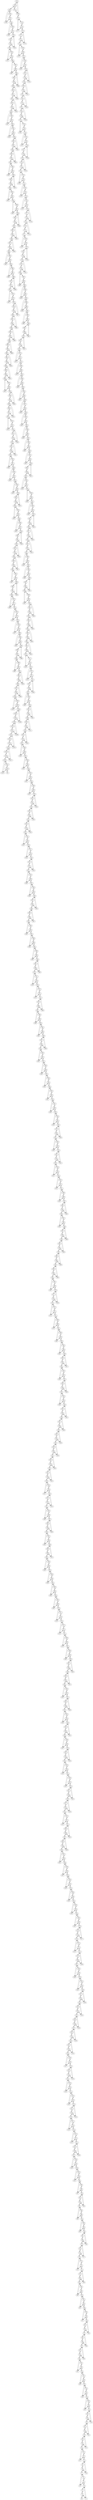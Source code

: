 strict digraph  {
	S782	 [id=782,
		ip="10.0.3.14",
		mac="00:00:0a:00:03:0e",
		type=switch];
	S783	 [id=783,
		ip="10.0.3.15",
		mac="00:00:0a:00:03:0f",
		type=switch];
	S782 -> S783	 [dst_port=2,
		src_port=2];
	S780	 [id=780,
		ip="10.0.3.12",
		mac="00:00:0a:00:03:0c",
		type=switch];
	S782 -> S780	 [dst_port=3,
		src_port=1];
	S783 -> S782	 [dst_port=2,
		src_port=2];
	S784	 [id=784,
		ip="10.0.3.16",
		mac="00:00:0a:00:03:10",
		type=switch];
	S783 -> S784	 [dst_port=1,
		src_port=3];
	S781	 [id=781,
		ip="10.0.3.13",
		mac="00:00:0a:00:03:0d",
		type=switch];
	S783 -> S781	 [dst_port=2,
		src_port=1];
	S429	 [id=429,
		ip="10.0.1.173",
		mac="00:00:0a:00:01:ad",
		type=switch];
	S428	 [id=428,
		ip="10.0.1.172",
		mac="00:00:0a:00:01:ac",
		type=switch];
	S429 -> S428	 [dst_port=2,
		src_port=1];
	S431	 [id=431,
		ip="10.0.1.175",
		mac="00:00:0a:00:01:af",
		type=switch];
	S429 -> S431	 [dst_port=1,
		src_port=2];
	S428 -> S429	 [dst_port=1,
		src_port=2];
	S427	 [id=427,
		ip="10.0.1.171",
		mac="00:00:0a:00:01:ab",
		type=switch];
	S428 -> S427	 [dst_port=3,
		src_port=1];
	S430	 [id=430,
		ip="10.0.1.174",
		mac="00:00:0a:00:01:ae",
		type=switch];
	S428 -> S430	 [dst_port=1,
		src_port=3];
	S786	 [id=786,
		ip="10.0.3.18",
		mac="00:00:0a:00:03:12",
		type=switch];
	S787	 [id=787,
		ip="10.0.3.19",
		mac="00:00:0a:00:03:13",
		type=switch];
	S786 -> S787	 [dst_port=2,
		src_port=2];
	S786 -> S784	 [dst_port=3,
		src_port=1];
	S787 -> S786	 [dst_port=2,
		src_port=2];
	S785	 [id=785,
		ip="10.0.3.17",
		mac="00:00:0a:00:03:11",
		type=switch];
	S787 -> S785	 [dst_port=2,
		src_port=1];
	S788	 [id=788,
		ip="10.0.3.20",
		mac="00:00:0a:00:03:14",
		type=switch];
	S787 -> S788	 [dst_port=1,
		src_port=3];
	S784 -> S783	 [dst_port=3,
		src_port=1];
	S784 -> S786	 [dst_port=1,
		src_port=3];
	S784 -> S785	 [dst_port=1,
		src_port=2];
	S785 -> S787	 [dst_port=1,
		src_port=2];
	S785 -> S784	 [dst_port=2,
		src_port=1];
	S423	 [id=423,
		ip="10.0.1.167",
		mac="00:00:0a:00:01:a7",
		type=switch];
	S422	 [id=422,
		ip="10.0.1.166",
		mac="00:00:0a:00:01:a6",
		type=switch];
	S423 -> S422	 [dst_port=2,
		src_port=2];
	S421	 [id=421,
		ip="10.0.1.165",
		mac="00:00:0a:00:01:a5",
		type=switch];
	S423 -> S421	 [dst_port=2,
		src_port=1];
	S424	 [id=424,
		ip="10.0.1.168",
		mac="00:00:0a:00:01:a8",
		type=switch];
	S423 -> S424	 [dst_port=1,
		src_port=3];
	S422 -> S423	 [dst_port=2,
		src_port=2];
	S420	 [id=420,
		ip="10.0.1.164",
		mac="00:00:0a:00:01:a4",
		type=switch];
	S422 -> S420	 [dst_port=3,
		src_port=1];
	S421 -> S423	 [dst_port=1,
		src_port=2];
	S421 -> S420	 [dst_port=2,
		src_port=1];
	S420 -> S422	 [dst_port=1,
		src_port=3];
	S420 -> S421	 [dst_port=1,
		src_port=2];
	S419	 [id=419,
		ip="10.0.1.163",
		mac="00:00:0a:00:01:a3",
		type=switch];
	S420 -> S419	 [dst_port=3,
		src_port=1];
	S427 -> S428	 [dst_port=1,
		src_port=3];
	S426	 [id=426,
		ip="10.0.1.170",
		mac="00:00:0a:00:01:aa",
		type=switch];
	S427 -> S426	 [dst_port=2,
		src_port=2];
	S425	 [id=425,
		ip="10.0.1.169",
		mac="00:00:0a:00:01:a9",
		type=switch];
	S427 -> S425	 [dst_port=2,
		src_port=1];
	S426 -> S427	 [dst_port=2,
		src_port=2];
	S426 -> S424	 [dst_port=3,
		src_port=1];
	S425 -> S427	 [dst_port=1,
		src_port=2];
	S425 -> S424	 [dst_port=2,
		src_port=1];
	S424 -> S423	 [dst_port=3,
		src_port=1];
	S424 -> S426	 [dst_port=1,
		src_port=3];
	S424 -> S425	 [dst_port=1,
		src_port=2];
	H0	 [id=-1,
		ip="10.255.255.253",
		mac="00:00:0a:ff:ff:fd",
		type=host];
	S0	 [id=0,
		ip="10.0.0.0",
		mac="00:00:0a:00:00:00",
		type=switch];
	H0 -> S0	 [dst_port=1,
		src_port=1];
	S781 -> S783	 [dst_port=1,
		src_port=2];
	S781 -> S780	 [dst_port=2,
		src_port=1];
	S829	 [id=829,
		ip="10.0.3.61",
		mac="00:00:0a:00:03:3d",
		type=switch];
	S828	 [id=828,
		ip="10.0.3.60",
		mac="00:00:0a:00:03:3c",
		type=switch];
	S829 -> S828	 [dst_port=2,
		src_port=1];
	S831	 [id=831,
		ip="10.0.3.63",
		mac="00:00:0a:00:03:3f",
		type=switch];
	S829 -> S831	 [dst_port=1,
		src_port=2];
	S828 -> S829	 [dst_port=1,
		src_port=2];
	S830	 [id=830,
		ip="10.0.3.62",
		mac="00:00:0a:00:03:3e",
		type=switch];
	S828 -> S830	 [dst_port=1,
		src_port=3];
	S827	 [id=827,
		ip="10.0.3.59",
		mac="00:00:0a:00:03:3b",
		type=switch];
	S828 -> S827	 [dst_port=3,
		src_port=1];
	S140	 [id=140,
		ip="10.0.0.140",
		mac="00:00:0a:00:00:8c",
		type=switch];
	S141	 [id=141,
		ip="10.0.0.141",
		mac="00:00:0a:00:00:8d",
		type=switch];
	S140 -> S141	 [dst_port=1,
		src_port=2];
	S142	 [id=142,
		ip="10.0.0.142",
		mac="00:00:0a:00:00:8e",
		type=switch];
	S140 -> S142	 [dst_port=1,
		src_port=3];
	S139	 [id=139,
		ip="10.0.0.139",
		mac="00:00:0a:00:00:8b",
		type=switch];
	S140 -> S139	 [dst_port=3,
		src_port=1];
	S1018	 [id=1018,
		ip="10.0.3.250",
		mac="00:00:0a:00:03:fa",
		type=switch];
	S1016	 [id=1016,
		ip="10.0.3.248",
		mac="00:00:0a:00:03:f8",
		type=switch];
	S1018 -> S1016	 [dst_port=3,
		src_port=1];
	S1019	 [id=1019,
		ip="10.0.3.251",
		mac="00:00:0a:00:03:fb",
		type=switch];
	S1018 -> S1019	 [dst_port=2,
		src_port=2];
	S141 -> S140	 [dst_port=2,
		src_port=1];
	S143	 [id=143,
		ip="10.0.0.143",
		mac="00:00:0a:00:00:8f",
		type=switch];
	S141 -> S143	 [dst_port=1,
		src_port=2];
	S1016 -> S1018	 [dst_port=1,
		src_port=3];
	S1017	 [id=1017,
		ip="10.0.3.249",
		mac="00:00:0a:00:03:f9",
		type=switch];
	S1016 -> S1017	 [dst_port=1,
		src_port=2];
	S1015	 [id=1015,
		ip="10.0.3.247",
		mac="00:00:0a:00:03:f7",
		type=switch];
	S1016 -> S1015	 [dst_port=3,
		src_port=1];
	S1017 -> S1016	 [dst_port=2,
		src_port=1];
	S1017 -> S1019	 [dst_port=1,
		src_port=2];
	S1014	 [id=1014,
		ip="10.0.3.246",
		mac="00:00:0a:00:03:f6",
		type=switch];
	S1014 -> S1015	 [dst_port=2,
		src_port=2];
	S1012	 [id=1012,
		ip="10.0.3.244",
		mac="00:00:0a:00:03:f4",
		type=switch];
	S1014 -> S1012	 [dst_port=3,
		src_port=1];
	S1015 -> S1016	 [dst_port=1,
		src_port=3];
	S1015 -> S1014	 [dst_port=2,
		src_port=2];
	S1013	 [id=1013,
		ip="10.0.3.245",
		mac="00:00:0a:00:03:f5",
		type=switch];
	S1015 -> S1013	 [dst_port=2,
		src_port=1];
	S1012 -> S1014	 [dst_port=1,
		src_port=3];
	S1011	 [id=1011,
		ip="10.0.3.243",
		mac="00:00:0a:00:03:f3",
		type=switch];
	S1012 -> S1011	 [dst_port=3,
		src_port=1];
	S1012 -> S1013	 [dst_port=1,
		src_port=2];
	S142 -> S140	 [dst_port=3,
		src_port=1];
	S142 -> S143	 [dst_port=2,
		src_port=2];
	S1010	 [id=1010,
		ip="10.0.3.242",
		mac="00:00:0a:00:03:f2",
		type=switch];
	S1010 -> S1011	 [dst_port=2,
		src_port=2];
	S1008	 [id=1008,
		ip="10.0.3.240",
		mac="00:00:0a:00:03:f0",
		type=switch];
	S1010 -> S1008	 [dst_port=3,
		src_port=1];
	S1011 -> S1012	 [dst_port=1,
		src_port=3];
	S1011 -> S1010	 [dst_port=2,
		src_port=2];
	S1009	 [id=1009,
		ip="10.0.3.241",
		mac="00:00:0a:00:03:f1",
		type=switch];
	S1011 -> S1009	 [dst_port=2,
		src_port=1];
	S320	 [id=320,
		ip="10.0.1.64",
		mac="00:00:0a:00:01:40",
		type=switch];
	S321	 [id=321,
		ip="10.0.1.65",
		mac="00:00:0a:00:01:41",
		type=switch];
	S320 -> S321	 [dst_port=1,
		src_port=2];
	S322	 [id=322,
		ip="10.0.1.66",
		mac="00:00:0a:00:01:42",
		type=switch];
	S320 -> S322	 [dst_port=1,
		src_port=3];
	S319	 [id=319,
		ip="10.0.1.63",
		mac="00:00:0a:00:01:3f",
		type=switch];
	S320 -> S319	 [dst_port=3,
		src_port=1];
	S321 -> S320	 [dst_port=2,
		src_port=1];
	S323	 [id=323,
		ip="10.0.1.67",
		mac="00:00:0a:00:01:43",
		type=switch];
	S321 -> S323	 [dst_port=1,
		src_port=2];
	S322 -> S320	 [dst_port=3,
		src_port=1];
	S322 -> S323	 [dst_port=2,
		src_port=2];
	S323 -> S321	 [dst_port=2,
		src_port=1];
	S323 -> S322	 [dst_port=2,
		src_port=2];
	S324	 [id=324,
		ip="10.0.1.68",
		mac="00:00:0a:00:01:44",
		type=switch];
	S323 -> S324	 [dst_port=1,
		src_port=3];
	S324 -> S323	 [dst_port=3,
		src_port=1];
	S325	 [id=325,
		ip="10.0.1.69",
		mac="00:00:0a:00:01:45",
		type=switch];
	S324 -> S325	 [dst_port=1,
		src_port=2];
	S326	 [id=326,
		ip="10.0.1.70",
		mac="00:00:0a:00:01:46",
		type=switch];
	S324 -> S326	 [dst_port=1,
		src_port=3];
	S325 -> S324	 [dst_port=2,
		src_port=1];
	S327	 [id=327,
		ip="10.0.1.71",
		mac="00:00:0a:00:01:47",
		type=switch];
	S325 -> S327	 [dst_port=1,
		src_port=2];
	S739	 [id=739,
		ip="10.0.2.227",
		mac="00:00:0a:00:02:e3",
		type=switch];
	S737	 [id=737,
		ip="10.0.2.225",
		mac="00:00:0a:00:02:e1",
		type=switch];
	S739 -> S737	 [dst_port=2,
		src_port=1];
	S738	 [id=738,
		ip="10.0.2.226",
		mac="00:00:0a:00:02:e2",
		type=switch];
	S739 -> S738	 [dst_port=2,
		src_port=2];
	S740	 [id=740,
		ip="10.0.2.228",
		mac="00:00:0a:00:02:e4",
		type=switch];
	S739 -> S740	 [dst_port=1,
		src_port=3];
	S327 -> S325	 [dst_port=2,
		src_port=1];
	S328	 [id=328,
		ip="10.0.1.72",
		mac="00:00:0a:00:01:48",
		type=switch];
	S327 -> S328	 [dst_port=1,
		src_port=3];
	S327 -> S326	 [dst_port=2,
		src_port=2];
	S328 -> S327	 [dst_port=3,
		src_port=1];
	S329	 [id=329,
		ip="10.0.1.73",
		mac="00:00:0a:00:01:49",
		type=switch];
	S328 -> S329	 [dst_port=1,
		src_port=2];
	S330	 [id=330,
		ip="10.0.1.74",
		mac="00:00:0a:00:01:4a",
		type=switch];
	S328 -> S330	 [dst_port=1,
		src_port=3];
	S329 -> S328	 [dst_port=2,
		src_port=1];
	S331	 [id=331,
		ip="10.0.1.75",
		mac="00:00:0a:00:01:4b",
		type=switch];
	S329 -> S331	 [dst_port=1,
		src_port=2];
	S735	 [id=735,
		ip="10.0.2.223",
		mac="00:00:0a:00:02:df",
		type=switch];
	S734	 [id=734,
		ip="10.0.2.222",
		mac="00:00:0a:00:02:de",
		type=switch];
	S735 -> S734	 [dst_port=2,
		src_port=2];
	S733	 [id=733,
		ip="10.0.2.221",
		mac="00:00:0a:00:02:dd",
		type=switch];
	S735 -> S733	 [dst_port=2,
		src_port=1];
	S736	 [id=736,
		ip="10.0.2.224",
		mac="00:00:0a:00:02:e0",
		type=switch];
	S735 -> S736	 [dst_port=1,
		src_port=3];
	S734 -> S735	 [dst_port=2,
		src_port=2];
	S732	 [id=732,
		ip="10.0.2.220",
		mac="00:00:0a:00:02:dc",
		type=switch];
	S734 -> S732	 [dst_port=3,
		src_port=1];
	S733 -> S735	 [dst_port=1,
		src_port=2];
	S733 -> S732	 [dst_port=2,
		src_port=1];
	S732 -> S734	 [dst_port=1,
		src_port=3];
	S732 -> S733	 [dst_port=1,
		src_port=2];
	S731	 [id=731,
		ip="10.0.2.219",
		mac="00:00:0a:00:02:db",
		type=switch];
	S732 -> S731	 [dst_port=3,
		src_port=1];
	S731 -> S732	 [dst_port=1,
		src_port=3];
	S730	 [id=730,
		ip="10.0.2.218",
		mac="00:00:0a:00:02:da",
		type=switch];
	S731 -> S730	 [dst_port=2,
		src_port=2];
	S729	 [id=729,
		ip="10.0.2.217",
		mac="00:00:0a:00:02:d9",
		type=switch];
	S731 -> S729	 [dst_port=2,
		src_port=1];
	S145	 [id=145,
		ip="10.0.0.145",
		mac="00:00:0a:00:00:91",
		type=switch];
	S144	 [id=144,
		ip="10.0.0.144",
		mac="00:00:0a:00:00:90",
		type=switch];
	S145 -> S144	 [dst_port=2,
		src_port=1];
	S147	 [id=147,
		ip="10.0.0.147",
		mac="00:00:0a:00:00:93",
		type=switch];
	S145 -> S147	 [dst_port=1,
		src_port=2];
	S258	 [id=258,
		ip="10.0.1.2",
		mac="00:00:0a:00:01:02",
		type=switch];
	S259	 [id=259,
		ip="10.0.1.3",
		mac="00:00:0a:00:01:03",
		type=switch];
	S258 -> S259	 [dst_port=2,
		src_port=2];
	S256	 [id=256,
		ip="10.0.1.0",
		mac="00:00:0a:00:01:00",
		type=switch];
	S258 -> S256	 [dst_port=3,
		src_port=1];
	S259 -> S258	 [dst_port=2,
		src_port=2];
	S257	 [id=257,
		ip="10.0.1.1",
		mac="00:00:0a:00:01:01",
		type=switch];
	S259 -> S257	 [dst_port=2,
		src_port=1];
	S260	 [id=260,
		ip="10.0.1.4",
		mac="00:00:0a:00:01:04",
		type=switch];
	S259 -> S260	 [dst_port=1,
		src_port=3];
	S555	 [id=555,
		ip="10.0.2.43",
		mac="00:00:0a:00:02:2b",
		type=switch];
	S554	 [id=554,
		ip="10.0.2.42",
		mac="00:00:0a:00:02:2a",
		type=switch];
	S555 -> S554	 [dst_port=2,
		src_port=2];
	S553	 [id=553,
		ip="10.0.2.41",
		mac="00:00:0a:00:02:29",
		type=switch];
	S555 -> S553	 [dst_port=2,
		src_port=1];
	S556	 [id=556,
		ip="10.0.2.44",
		mac="00:00:0a:00:02:2c",
		type=switch];
	S555 -> S556	 [dst_port=1,
		src_port=3];
	S554 -> S555	 [dst_port=2,
		src_port=2];
	S552	 [id=552,
		ip="10.0.2.40",
		mac="00:00:0a:00:02:28",
		type=switch];
	S554 -> S552	 [dst_port=3,
		src_port=1];
	S553 -> S555	 [dst_port=1,
		src_port=2];
	S553 -> S552	 [dst_port=2,
		src_port=1];
	S146	 [id=146,
		ip="10.0.0.146",
		mac="00:00:0a:00:00:92",
		type=switch];
	S146 -> S144	 [dst_port=3,
		src_port=1];
	S146 -> S147	 [dst_port=2,
		src_port=2];
	S551	 [id=551,
		ip="10.0.2.39",
		mac="00:00:0a:00:02:27",
		type=switch];
	S550	 [id=550,
		ip="10.0.2.38",
		mac="00:00:0a:00:02:26",
		type=switch];
	S551 -> S550	 [dst_port=2,
		src_port=2];
	S551 -> S552	 [dst_port=1,
		src_port=3];
	S549	 [id=549,
		ip="10.0.2.37",
		mac="00:00:0a:00:02:25",
		type=switch];
	S551 -> S549	 [dst_port=2,
		src_port=1];
	S550 -> S551	 [dst_port=2,
		src_port=2];
	S548	 [id=548,
		ip="10.0.2.36",
		mac="00:00:0a:00:02:24",
		type=switch];
	S550 -> S548	 [dst_port=3,
		src_port=1];
	S250	 [id=250,
		ip="10.0.0.250",
		mac="00:00:0a:00:00:fa",
		type=switch];
	S251	 [id=251,
		ip="10.0.0.251",
		mac="00:00:0a:00:00:fb",
		type=switch];
	S250 -> S251	 [dst_port=2,
		src_port=2];
	S248	 [id=248,
		ip="10.0.0.248",
		mac="00:00:0a:00:00:f8",
		type=switch];
	S250 -> S248	 [dst_port=3,
		src_port=1];
	S251 -> S250	 [dst_port=2,
		src_port=2];
	S252	 [id=252,
		ip="10.0.0.252",
		mac="00:00:0a:00:00:fc",
		type=switch];
	S251 -> S252	 [dst_port=1,
		src_port=3];
	S249	 [id=249,
		ip="10.0.0.249",
		mac="00:00:0a:00:00:f9",
		type=switch];
	S251 -> S249	 [dst_port=2,
		src_port=1];
	S252 -> S251	 [dst_port=3,
		src_port=1];
	S253	 [id=253,
		ip="10.0.0.253",
		mac="00:00:0a:00:00:fd",
		type=switch];
	S252 -> S253	 [dst_port=1,
		src_port=2];
	S254	 [id=254,
		ip="10.0.0.254",
		mac="00:00:0a:00:00:fe",
		type=switch];
	S252 -> S254	 [dst_port=1,
		src_port=3];
	S253 -> S252	 [dst_port=2,
		src_port=1];
	S255	 [id=255,
		ip="10.0.0.255",
		mac="00:00:0a:00:00:ff",
		type=switch];
	S253 -> S255	 [dst_port=1,
		src_port=2];
	S254 -> S252	 [dst_port=3,
		src_port=1];
	S254 -> S255	 [dst_port=2,
		src_port=2];
	S255 -> S253	 [dst_port=2,
		src_port=1];
	S255 -> S254	 [dst_port=2,
		src_port=2];
	S255 -> S256	 [dst_port=1,
		src_port=3];
	S256 -> S258	 [dst_port=1,
		src_port=3];
	S256 -> S255	 [dst_port=3,
		src_port=1];
	S256 -> S257	 [dst_port=1,
		src_port=2];
	S257 -> S259	 [dst_port=1,
		src_port=2];
	S257 -> S256	 [dst_port=2,
		src_port=1];
	S44	 [id=44,
		ip="10.0.0.44",
		mac="00:00:0a:00:00:2c",
		type=switch];
	S45	 [id=45,
		ip="10.0.0.45",
		mac="00:00:0a:00:00:2d",
		type=switch];
	S44 -> S45	 [dst_port=1,
		src_port=2];
	S46	 [id=46,
		ip="10.0.0.46",
		mac="00:00:0a:00:00:2e",
		type=switch];
	S44 -> S46	 [dst_port=1,
		src_port=3];
	S43	 [id=43,
		ip="10.0.0.43",
		mac="00:00:0a:00:00:2b",
		type=switch];
	S44 -> S43	 [dst_port=3,
		src_port=1];
	S45 -> S44	 [dst_port=2,
		src_port=1];
	S47	 [id=47,
		ip="10.0.0.47",
		mac="00:00:0a:00:00:2f",
		type=switch];
	S45 -> S47	 [dst_port=1,
		src_port=2];
	S46 -> S44	 [dst_port=3,
		src_port=1];
	S46 -> S47	 [dst_port=2,
		src_port=2];
	S47 -> S45	 [dst_port=2,
		src_port=1];
	S47 -> S46	 [dst_port=2,
		src_port=2];
	S48	 [id=48,
		ip="10.0.0.48",
		mac="00:00:0a:00:00:30",
		type=switch];
	S47 -> S48	 [dst_port=1,
		src_port=3];
	S40	 [id=40,
		ip="10.0.0.40",
		mac="00:00:0a:00:00:28",
		type=switch];
	S41	 [id=41,
		ip="10.0.0.41",
		mac="00:00:0a:00:00:29",
		type=switch];
	S40 -> S41	 [dst_port=1,
		src_port=2];
	S42	 [id=42,
		ip="10.0.0.42",
		mac="00:00:0a:00:00:2a",
		type=switch];
	S40 -> S42	 [dst_port=1,
		src_port=3];
	S39	 [id=39,
		ip="10.0.0.39",
		mac="00:00:0a:00:00:27",
		type=switch];
	S40 -> S39	 [dst_port=3,
		src_port=1];
	S41 -> S40	 [dst_port=2,
		src_port=1];
	S41 -> S43	 [dst_port=1,
		src_port=2];
	S42 -> S40	 [dst_port=3,
		src_port=1];
	S42 -> S43	 [dst_port=2,
		src_port=2];
	S43 -> S44	 [dst_port=1,
		src_port=3];
	S43 -> S41	 [dst_port=2,
		src_port=1];
	S43 -> S42	 [dst_port=2,
		src_port=2];
	S748	 [id=748,
		ip="10.0.2.236",
		mac="00:00:0a:00:02:ec",
		type=switch];
	S749	 [id=749,
		ip="10.0.2.237",
		mac="00:00:0a:00:02:ed",
		type=switch];
	S748 -> S749	 [dst_port=1,
		src_port=2];
	S747	 [id=747,
		ip="10.0.2.235",
		mac="00:00:0a:00:02:eb",
		type=switch];
	S748 -> S747	 [dst_port=3,
		src_port=1];
	S750	 [id=750,
		ip="10.0.2.238",
		mac="00:00:0a:00:02:ee",
		type=switch];
	S748 -> S750	 [dst_port=1,
		src_port=3];
	S27	 [id=27,
		ip="10.0.0.27",
		mac="00:00:0a:00:00:1b",
		type=switch];
	S26	 [id=26,
		ip="10.0.0.26",
		mac="00:00:0a:00:00:1a",
		type=switch];
	S27 -> S26	 [dst_port=2,
		src_port=2];
	S25	 [id=25,
		ip="10.0.0.25",
		mac="00:00:0a:00:00:19",
		type=switch];
	S27 -> S25	 [dst_port=2,
		src_port=1];
	S28	 [id=28,
		ip="10.0.0.28",
		mac="00:00:0a:00:00:1c",
		type=switch];
	S27 -> S28	 [dst_port=1,
		src_port=3];
	S48 -> S47	 [dst_port=3,
		src_port=1];
	S49	 [id=49,
		ip="10.0.0.49",
		mac="00:00:0a:00:00:31",
		type=switch];
	S48 -> S49	 [dst_port=1,
		src_port=2];
	S50	 [id=50,
		ip="10.0.0.50",
		mac="00:00:0a:00:00:32",
		type=switch];
	S48 -> S50	 [dst_port=1,
		src_port=3];
	S49 -> S48	 [dst_port=2,
		src_port=1];
	S51	 [id=51,
		ip="10.0.0.51",
		mac="00:00:0a:00:00:33",
		type=switch];
	S49 -> S51	 [dst_port=1,
		src_port=2];
	S481	 [id=481,
		ip="10.0.1.225",
		mac="00:00:0a:00:01:e1",
		type=switch];
	S480	 [id=480,
		ip="10.0.1.224",
		mac="00:00:0a:00:01:e0",
		type=switch];
	S481 -> S480	 [dst_port=2,
		src_port=1];
	S483	 [id=483,
		ip="10.0.1.227",
		mac="00:00:0a:00:01:e3",
		type=switch];
	S481 -> S483	 [dst_port=1,
		src_port=2];
	S135	 [id=135,
		ip="10.0.0.135",
		mac="00:00:0a:00:00:87",
		type=switch];
	S134	 [id=134,
		ip="10.0.0.134",
		mac="00:00:0a:00:00:86",
		type=switch];
	S135 -> S134	 [dst_port=2,
		src_port=2];
	S136	 [id=136,
		ip="10.0.0.136",
		mac="00:00:0a:00:00:88",
		type=switch];
	S135 -> S136	 [dst_port=1,
		src_port=3];
	S133	 [id=133,
		ip="10.0.0.133",
		mac="00:00:0a:00:00:85",
		type=switch];
	S135 -> S133	 [dst_port=2,
		src_port=1];
	S134 -> S135	 [dst_port=2,
		src_port=2];
	S132	 [id=132,
		ip="10.0.0.132",
		mac="00:00:0a:00:00:84",
		type=switch];
	S134 -> S132	 [dst_port=3,
		src_port=1];
	S137	 [id=137,
		ip="10.0.0.137",
		mac="00:00:0a:00:00:89",
		type=switch];
	S137 -> S136	 [dst_port=2,
		src_port=1];
	S137 -> S139	 [dst_port=1,
		src_port=2];
	S136 -> S135	 [dst_port=3,
		src_port=1];
	S136 -> S137	 [dst_port=1,
		src_port=2];
	S138	 [id=138,
		ip="10.0.0.138",
		mac="00:00:0a:00:00:8a",
		type=switch];
	S136 -> S138	 [dst_port=1,
		src_port=3];
	S131	 [id=131,
		ip="10.0.0.131",
		mac="00:00:0a:00:00:83",
		type=switch];
	S130	 [id=130,
		ip="10.0.0.130",
		mac="00:00:0a:00:00:82",
		type=switch];
	S131 -> S130	 [dst_port=2,
		src_port=2];
	S131 -> S132	 [dst_port=1,
		src_port=3];
	S129	 [id=129,
		ip="10.0.0.129",
		mac="00:00:0a:00:00:81",
		type=switch];
	S131 -> S129	 [dst_port=2,
		src_port=1];
	S130 -> S131	 [dst_port=2,
		src_port=2];
	S128	 [id=128,
		ip="10.0.0.128",
		mac="00:00:0a:00:00:80",
		type=switch];
	S130 -> S128	 [dst_port=3,
		src_port=1];
	S133 -> S135	 [dst_port=1,
		src_port=2];
	S133 -> S132	 [dst_port=2,
		src_port=1];
	S132 -> S134	 [dst_port=1,
		src_port=3];
	S132 -> S131	 [dst_port=3,
		src_port=1];
	S132 -> S133	 [dst_port=1,
		src_port=2];
	S139 -> S140	 [dst_port=1,
		src_port=3];
	S139 -> S137	 [dst_port=2,
		src_port=1];
	S139 -> S138	 [dst_port=2,
		src_port=2];
	S138 -> S136	 [dst_port=3,
		src_port=1];
	S138 -> S139	 [dst_port=2,
		src_port=2];
	S602	 [id=602,
		ip="10.0.2.90",
		mac="00:00:0a:00:02:5a",
		type=switch];
	S600	 [id=600,
		ip="10.0.2.88",
		mac="00:00:0a:00:02:58",
		type=switch];
	S602 -> S600	 [dst_port=3,
		src_port=1];
	S603	 [id=603,
		ip="10.0.2.91",
		mac="00:00:0a:00:02:5b",
		type=switch];
	S602 -> S603	 [dst_port=2,
		src_port=2];
	S457	 [id=457,
		ip="10.0.1.201",
		mac="00:00:0a:00:01:c9",
		type=switch];
	S456	 [id=456,
		ip="10.0.1.200",
		mac="00:00:0a:00:01:c8",
		type=switch];
	S457 -> S456	 [dst_port=2,
		src_port=1];
	S459	 [id=459,
		ip="10.0.1.203",
		mac="00:00:0a:00:01:cb",
		type=switch];
	S457 -> S459	 [dst_port=1,
		src_port=2];
	S377	 [id=377,
		ip="10.0.1.121",
		mac="00:00:0a:00:01:79",
		type=switch];
	S376	 [id=376,
		ip="10.0.1.120",
		mac="00:00:0a:00:01:78",
		type=switch];
	S377 -> S376	 [dst_port=2,
		src_port=1];
	S379	 [id=379,
		ip="10.0.1.123",
		mac="00:00:0a:00:01:7b",
		type=switch];
	S377 -> S379	 [dst_port=1,
		src_port=2];
	S470	 [id=470,
		ip="10.0.1.214",
		mac="00:00:0a:00:01:d6",
		type=switch];
	S468	 [id=468,
		ip="10.0.1.212",
		mac="00:00:0a:00:01:d4",
		type=switch];
	S470 -> S468	 [dst_port=3,
		src_port=1];
	S471	 [id=471,
		ip="10.0.1.215",
		mac="00:00:0a:00:01:d7",
		type=switch];
	S470 -> S471	 [dst_port=2,
		src_port=2];
	S482	 [id=482,
		ip="10.0.1.226",
		mac="00:00:0a:00:01:e2",
		type=switch];
	S482 -> S480	 [dst_port=3,
		src_port=1];
	S482 -> S483	 [dst_port=2,
		src_port=2];
	S376 -> S377	 [dst_port=1,
		src_port=2];
	S378	 [id=378,
		ip="10.0.1.122",
		mac="00:00:0a:00:01:7a",
		type=switch];
	S376 -> S378	 [dst_port=1,
		src_port=3];
	S375	 [id=375,
		ip="10.0.1.119",
		mac="00:00:0a:00:01:77",
		type=switch];
	S376 -> S375	 [dst_port=3,
		src_port=1];
	S812	 [id=812,
		ip="10.0.3.44",
		mac="00:00:0a:00:03:2c",
		type=switch];
	S813	 [id=813,
		ip="10.0.3.45",
		mac="00:00:0a:00:03:2d",
		type=switch];
	S812 -> S813	 [dst_port=1,
		src_port=2];
	S814	 [id=814,
		ip="10.0.3.46",
		mac="00:00:0a:00:03:2e",
		type=switch];
	S812 -> S814	 [dst_port=1,
		src_port=3];
	S811	 [id=811,
		ip="10.0.3.43",
		mac="00:00:0a:00:03:2b",
		type=switch];
	S812 -> S811	 [dst_port=3,
		src_port=1];
	S813 -> S812	 [dst_port=2,
		src_port=1];
	S815	 [id=815,
		ip="10.0.3.47",
		mac="00:00:0a:00:03:2f",
		type=switch];
	S813 -> S815	 [dst_port=1,
		src_port=2];
	S810	 [id=810,
		ip="10.0.3.42",
		mac="00:00:0a:00:03:2a",
		type=switch];
	S808	 [id=808,
		ip="10.0.3.40",
		mac="00:00:0a:00:03:28",
		type=switch];
	S810 -> S808	 [dst_port=3,
		src_port=1];
	S810 -> S811	 [dst_port=2,
		src_port=2];
	S958	 [id=958,
		ip="10.0.3.190",
		mac="00:00:0a:00:03:be",
		type=switch];
	S956	 [id=956,
		ip="10.0.3.188",
		mac="00:00:0a:00:03:bc",
		type=switch];
	S958 -> S956	 [dst_port=3,
		src_port=1];
	S959	 [id=959,
		ip="10.0.3.191",
		mac="00:00:0a:00:03:bf",
		type=switch];
	S958 -> S959	 [dst_port=2,
		src_port=2];
	S816	 [id=816,
		ip="10.0.3.48",
		mac="00:00:0a:00:03:30",
		type=switch];
	S817	 [id=817,
		ip="10.0.3.49",
		mac="00:00:0a:00:03:31",
		type=switch];
	S816 -> S817	 [dst_port=1,
		src_port=2];
	S816 -> S815	 [dst_port=3,
		src_port=1];
	S818	 [id=818,
		ip="10.0.3.50",
		mac="00:00:0a:00:03:32",
		type=switch];
	S816 -> S818	 [dst_port=1,
		src_port=3];
	S817 -> S816	 [dst_port=2,
		src_port=1];
	S819	 [id=819,
		ip="10.0.3.51",
		mac="00:00:0a:00:03:33",
		type=switch];
	S817 -> S819	 [dst_port=1,
		src_port=2];
	S814 -> S812	 [dst_port=3,
		src_port=1];
	S814 -> S815	 [dst_port=2,
		src_port=2];
	S815 -> S813	 [dst_port=2,
		src_port=1];
	S815 -> S816	 [dst_port=1,
		src_port=3];
	S815 -> S814	 [dst_port=2,
		src_port=2];
	S953	 [id=953,
		ip="10.0.3.185",
		mac="00:00:0a:00:03:b9",
		type=switch];
	S952	 [id=952,
		ip="10.0.3.184",
		mac="00:00:0a:00:03:b8",
		type=switch];
	S953 -> S952	 [dst_port=2,
		src_port=1];
	S955	 [id=955,
		ip="10.0.3.187",
		mac="00:00:0a:00:03:bb",
		type=switch];
	S953 -> S955	 [dst_port=1,
		src_port=2];
	S952 -> S953	 [dst_port=1,
		src_port=2];
	S954	 [id=954,
		ip="10.0.3.186",
		mac="00:00:0a:00:03:ba",
		type=switch];
	S952 -> S954	 [dst_port=1,
		src_port=3];
	S951	 [id=951,
		ip="10.0.3.183",
		mac="00:00:0a:00:03:b7",
		type=switch];
	S952 -> S951	 [dst_port=3,
		src_port=1];
	S818 -> S816	 [dst_port=3,
		src_port=1];
	S818 -> S819	 [dst_port=2,
		src_port=2];
	S819 -> S817	 [dst_port=2,
		src_port=1];
	S819 -> S818	 [dst_port=2,
		src_port=2];
	S820	 [id=820,
		ip="10.0.3.52",
		mac="00:00:0a:00:03:34",
		type=switch];
	S819 -> S820	 [dst_port=1,
		src_port=3];
	S957	 [id=957,
		ip="10.0.3.189",
		mac="00:00:0a:00:03:bd",
		type=switch];
	S957 -> S956	 [dst_port=2,
		src_port=1];
	S957 -> S959	 [dst_port=1,
		src_port=2];
	S956 -> S958	 [dst_port=1,
		src_port=3];
	S956 -> S957	 [dst_port=1,
		src_port=2];
	S956 -> S955	 [dst_port=3,
		src_port=1];
	S955 -> S953	 [dst_port=2,
		src_port=1];
	S955 -> S956	 [dst_port=1,
		src_port=3];
	S955 -> S954	 [dst_port=2,
		src_port=2];
	S954 -> S952	 [dst_port=3,
		src_port=1];
	S954 -> S955	 [dst_port=2,
		src_port=2];
	S9	 [id=9,
		ip="10.0.0.9",
		mac="00:00:0a:00:00:09",
		type=switch];
	S8	 [id=8,
		ip="10.0.0.8",
		mac="00:00:0a:00:00:08",
		type=switch];
	S9 -> S8	 [dst_port=2,
		src_port=1];
	S11	 [id=11,
		ip="10.0.0.11",
		mac="00:00:0a:00:00:0b",
		type=switch];
	S9 -> S11	 [dst_port=1,
		src_port=2];
	S8 -> S9	 [dst_port=1,
		src_port=2];
	S7	 [id=7,
		ip="10.0.0.7",
		mac="00:00:0a:00:00:07",
		type=switch];
	S8 -> S7	 [dst_port=3,
		src_port=1];
	S10	 [id=10,
		ip="10.0.0.10",
		mac="00:00:0a:00:00:0a",
		type=switch];
	S8 -> S10	 [dst_port=1,
		src_port=3];
	S379 -> S377	 [dst_port=2,
		src_port=1];
	S379 -> S378	 [dst_port=2,
		src_port=2];
	S380	 [id=380,
		ip="10.0.1.124",
		mac="00:00:0a:00:01:7c",
		type=switch];
	S379 -> S380	 [dst_port=1,
		src_port=3];
	S378 -> S376	 [dst_port=3,
		src_port=1];
	S378 -> S379	 [dst_port=2,
		src_port=2];
	S3	 [id=3,
		ip="10.0.0.3",
		mac="00:00:0a:00:00:03",
		type=switch];
	S2	 [id=2,
		ip="10.0.0.2",
		mac="00:00:0a:00:00:02",
		type=switch];
	S3 -> S2	 [dst_port=2,
		src_port=2];
	S1	 [id=1,
		ip="10.0.0.1",
		mac="00:00:0a:00:00:01",
		type=switch];
	S3 -> S1	 [dst_port=2,
		src_port=1];
	S4	 [id=4,
		ip="10.0.0.4",
		mac="00:00:0a:00:00:04",
		type=switch];
	S3 -> S4	 [dst_port=1,
		src_port=3];
	S2 -> S3	 [dst_port=2,
		src_port=2];
	S2 -> S0	 [dst_port=3,
		src_port=1];
	S1 -> S3	 [dst_port=1,
		src_port=2];
	S1 -> S0	 [dst_port=2,
		src_port=1];
	S0 -> H0	 [dst_port=1,
		src_port=1];
	S0 -> S2	 [dst_port=1,
		src_port=3];
	S0 -> S1	 [dst_port=1,
		src_port=2];
	S7 -> S8	 [dst_port=1,
		src_port=3];
	S6	 [id=6,
		ip="10.0.0.6",
		mac="00:00:0a:00:00:06",
		type=switch];
	S7 -> S6	 [dst_port=2,
		src_port=2];
	S5	 [id=5,
		ip="10.0.0.5",
		mac="00:00:0a:00:00:05",
		type=switch];
	S7 -> S5	 [dst_port=2,
		src_port=1];
	S6 -> S7	 [dst_port=2,
		src_port=2];
	S6 -> S4	 [dst_port=3,
		src_port=1];
	S5 -> S7	 [dst_port=1,
		src_port=2];
	S5 -> S4	 [dst_port=2,
		src_port=1];
	S4 -> S3	 [dst_port=3,
		src_port=1];
	S4 -> S6	 [dst_port=1,
		src_port=3];
	S4 -> S5	 [dst_port=1,
		src_port=2];
	S601	 [id=601,
		ip="10.0.2.89",
		mac="00:00:0a:00:02:59",
		type=switch];
	S601 -> S600	 [dst_port=2,
		src_port=1];
	S601 -> S603	 [dst_port=1,
		src_port=2];
	S773	 [id=773,
		ip="10.0.3.5",
		mac="00:00:0a:00:03:05",
		type=switch];
	S772	 [id=772,
		ip="10.0.3.4",
		mac="00:00:0a:00:03:04",
		type=switch];
	S773 -> S772	 [dst_port=2,
		src_port=1];
	S775	 [id=775,
		ip="10.0.3.7",
		mac="00:00:0a:00:03:07",
		type=switch];
	S773 -> S775	 [dst_port=1,
		src_port=2];
	S772 -> S773	 [dst_port=1,
		src_port=2];
	S771	 [id=771,
		ip="10.0.3.3",
		mac="00:00:0a:00:03:03",
		type=switch];
	S772 -> S771	 [dst_port=3,
		src_port=1];
	S774	 [id=774,
		ip="10.0.3.6",
		mac="00:00:0a:00:03:06",
		type=switch];
	S772 -> S774	 [dst_port=1,
		src_port=3];
	S771 -> S772	 [dst_port=1,
		src_port=3];
	S770	 [id=770,
		ip="10.0.3.2",
		mac="00:00:0a:00:03:02",
		type=switch];
	S771 -> S770	 [dst_port=2,
		src_port=2];
	S769	 [id=769,
		ip="10.0.3.1",
		mac="00:00:0a:00:03:01",
		type=switch];
	S771 -> S769	 [dst_port=2,
		src_port=1];
	S770 -> S771	 [dst_port=2,
		src_port=2];
	S768	 [id=768,
		ip="10.0.3.0",
		mac="00:00:0a:00:03:00",
		type=switch];
	S770 -> S768	 [dst_port=3,
		src_port=1];
	S777	 [id=777,
		ip="10.0.3.9",
		mac="00:00:0a:00:03:09",
		type=switch];
	S776	 [id=776,
		ip="10.0.3.8",
		mac="00:00:0a:00:03:08",
		type=switch];
	S777 -> S776	 [dst_port=2,
		src_port=1];
	S779	 [id=779,
		ip="10.0.3.11",
		mac="00:00:0a:00:03:0b",
		type=switch];
	S777 -> S779	 [dst_port=1,
		src_port=2];
	S776 -> S777	 [dst_port=1,
		src_port=2];
	S776 -> S775	 [dst_port=3,
		src_port=1];
	S778	 [id=778,
		ip="10.0.3.10",
		mac="00:00:0a:00:03:0a",
		type=switch];
	S776 -> S778	 [dst_port=1,
		src_port=3];
	S775 -> S773	 [dst_port=2,
		src_port=1];
	S775 -> S776	 [dst_port=1,
		src_port=3];
	S775 -> S774	 [dst_port=2,
		src_port=2];
	S774 -> S772	 [dst_port=3,
		src_port=1];
	S774 -> S775	 [dst_port=2,
		src_port=2];
	S779 -> S777	 [dst_port=2,
		src_port=1];
	S779 -> S778	 [dst_port=2,
		src_port=2];
	S779 -> S780	 [dst_port=1,
		src_port=3];
	S778 -> S776	 [dst_port=3,
		src_port=1];
	S778 -> S779	 [dst_port=2,
		src_port=2];
	S678	 [id=678,
		ip="10.0.2.166",
		mac="00:00:0a:00:02:a6",
		type=switch];
	S679	 [id=679,
		ip="10.0.2.167",
		mac="00:00:0a:00:02:a7",
		type=switch];
	S678 -> S679	 [dst_port=2,
		src_port=2];
	S676	 [id=676,
		ip="10.0.2.164",
		mac="00:00:0a:00:02:a4",
		type=switch];
	S678 -> S676	 [dst_port=3,
		src_port=1];
	S679 -> S678	 [dst_port=2,
		src_port=2];
	S677	 [id=677,
		ip="10.0.2.165",
		mac="00:00:0a:00:02:a5",
		type=switch];
	S679 -> S677	 [dst_port=2,
		src_port=1];
	S680	 [id=680,
		ip="10.0.2.168",
		mac="00:00:0a:00:02:a8",
		type=switch];
	S679 -> S680	 [dst_port=1,
		src_port=3];
	S672	 [id=672,
		ip="10.0.2.160",
		mac="00:00:0a:00:02:a0",
		type=switch];
	S673	 [id=673,
		ip="10.0.2.161",
		mac="00:00:0a:00:02:a1",
		type=switch];
	S672 -> S673	 [dst_port=1,
		src_port=2];
	S671	 [id=671,
		ip="10.0.2.159",
		mac="00:00:0a:00:02:9f",
		type=switch];
	S672 -> S671	 [dst_port=3,
		src_port=1];
	S674	 [id=674,
		ip="10.0.2.162",
		mac="00:00:0a:00:02:a2",
		type=switch];
	S672 -> S674	 [dst_port=1,
		src_port=3];
	S673 -> S672	 [dst_port=2,
		src_port=1];
	S675	 [id=675,
		ip="10.0.2.163",
		mac="00:00:0a:00:02:a3",
		type=switch];
	S673 -> S675	 [dst_port=1,
		src_port=2];
	S670	 [id=670,
		ip="10.0.2.158",
		mac="00:00:0a:00:02:9e",
		type=switch];
	S670 -> S671	 [dst_port=2,
		src_port=2];
	S668	 [id=668,
		ip="10.0.2.156",
		mac="00:00:0a:00:02:9c",
		type=switch];
	S670 -> S668	 [dst_port=3,
		src_port=1];
	S671 -> S672	 [dst_port=1,
		src_port=3];
	S671 -> S670	 [dst_port=2,
		src_port=2];
	S669	 [id=669,
		ip="10.0.2.157",
		mac="00:00:0a:00:02:9d",
		type=switch];
	S671 -> S669	 [dst_port=2,
		src_port=1];
	S676 -> S678	 [dst_port=1,
		src_port=3];
	S676 -> S677	 [dst_port=1,
		src_port=2];
	S676 -> S675	 [dst_port=3,
		src_port=1];
	S677 -> S679	 [dst_port=1,
		src_port=2];
	S677 -> S676	 [dst_port=2,
		src_port=1];
	S674 -> S672	 [dst_port=3,
		src_port=1];
	S674 -> S675	 [dst_port=2,
		src_port=2];
	S675 -> S673	 [dst_port=2,
		src_port=1];
	S675 -> S676	 [dst_port=1,
		src_port=3];
	S675 -> S674	 [dst_port=2,
		src_port=2];
	S452	 [id=452,
		ip="10.0.1.196",
		mac="00:00:0a:00:01:c4",
		type=switch];
	S453	 [id=453,
		ip="10.0.1.197",
		mac="00:00:0a:00:01:c5",
		type=switch];
	S452 -> S453	 [dst_port=1,
		src_port=2];
	S451	 [id=451,
		ip="10.0.1.195",
		mac="00:00:0a:00:01:c3",
		type=switch];
	S452 -> S451	 [dst_port=3,
		src_port=1];
	S454	 [id=454,
		ip="10.0.1.198",
		mac="00:00:0a:00:01:c6",
		type=switch];
	S452 -> S454	 [dst_port=1,
		src_port=3];
	S453 -> S452	 [dst_port=2,
		src_port=1];
	S455	 [id=455,
		ip="10.0.1.199",
		mac="00:00:0a:00:01:c7",
		type=switch];
	S453 -> S455	 [dst_port=1,
		src_port=2];
	S450	 [id=450,
		ip="10.0.1.194",
		mac="00:00:0a:00:01:c2",
		type=switch];
	S450 -> S451	 [dst_port=2,
		src_port=2];
	S448	 [id=448,
		ip="10.0.1.192",
		mac="00:00:0a:00:01:c0",
		type=switch];
	S450 -> S448	 [dst_port=3,
		src_port=1];
	S451 -> S452	 [dst_port=1,
		src_port=3];
	S451 -> S450	 [dst_port=2,
		src_port=2];
	S449	 [id=449,
		ip="10.0.1.193",
		mac="00:00:0a:00:01:c1",
		type=switch];
	S451 -> S449	 [dst_port=2,
		src_port=1];
	S108	 [id=108,
		ip="10.0.0.108",
		mac="00:00:0a:00:00:6c",
		type=switch];
	S107	 [id=107,
		ip="10.0.0.107",
		mac="00:00:0a:00:00:6b",
		type=switch];
	S108 -> S107	 [dst_port=3,
		src_port=1];
	S110	 [id=110,
		ip="10.0.0.110",
		mac="00:00:0a:00:00:6e",
		type=switch];
	S108 -> S110	 [dst_port=1,
		src_port=3];
	S109	 [id=109,
		ip="10.0.0.109",
		mac="00:00:0a:00:00:6d",
		type=switch];
	S108 -> S109	 [dst_port=1,
		src_port=2];
	S326 -> S324	 [dst_port=3,
		src_port=1];
	S326 -> S327	 [dst_port=2,
		src_port=2];
	S454 -> S452	 [dst_port=3,
		src_port=1];
	S454 -> S455	 [dst_port=2,
		src_port=2];
	S455 -> S453	 [dst_port=2,
		src_port=1];
	S455 -> S454	 [dst_port=2,
		src_port=2];
	S455 -> S456	 [dst_port=1,
		src_port=3];
	S104	 [id=104,
		ip="10.0.0.104",
		mac="00:00:0a:00:00:68",
		type=switch];
	S105	 [id=105,
		ip="10.0.0.105",
		mac="00:00:0a:00:00:69",
		type=switch];
	S104 -> S105	 [dst_port=1,
		src_port=2];
	S106	 [id=106,
		ip="10.0.0.106",
		mac="00:00:0a:00:00:6a",
		type=switch];
	S104 -> S106	 [dst_port=1,
		src_port=3];
	S103	 [id=103,
		ip="10.0.0.103",
		mac="00:00:0a:00:00:67",
		type=switch];
	S104 -> S103	 [dst_port=3,
		src_port=1];
	S105 -> S104	 [dst_port=2,
		src_port=1];
	S105 -> S107	 [dst_port=1,
		src_port=2];
	S106 -> S104	 [dst_port=3,
		src_port=1];
	S106 -> S107	 [dst_port=2,
		src_port=2];
	S107 -> S108	 [dst_port=1,
		src_port=3];
	S107 -> S105	 [dst_port=2,
		src_port=1];
	S107 -> S106	 [dst_port=2,
		src_port=2];
	S100	 [id=100,
		ip="10.0.0.100",
		mac="00:00:0a:00:00:64",
		type=switch];
	S101	 [id=101,
		ip="10.0.0.101",
		mac="00:00:0a:00:00:65",
		type=switch];
	S100 -> S101	 [dst_port=1,
		src_port=2];
	S102	 [id=102,
		ip="10.0.0.102",
		mac="00:00:0a:00:00:66",
		type=switch];
	S100 -> S102	 [dst_port=1,
		src_port=3];
	S99	 [id=99,
		ip="10.0.0.99",
		mac="00:00:0a:00:00:63",
		type=switch];
	S100 -> S99	 [dst_port=3,
		src_port=1];
	S101 -> S100	 [dst_port=2,
		src_port=1];
	S101 -> S103	 [dst_port=1,
		src_port=2];
	S102 -> S100	 [dst_port=3,
		src_port=1];
	S102 -> S103	 [dst_port=2,
		src_port=2];
	S103 -> S104	 [dst_port=1,
		src_port=3];
	S103 -> S101	 [dst_port=2,
		src_port=1];
	S103 -> S102	 [dst_port=2,
		src_port=2];
	S737 -> S739	 [dst_port=1,
		src_port=2];
	S737 -> S736	 [dst_port=2,
		src_port=1];
	S736 -> S735	 [dst_port=3,
		src_port=1];
	S736 -> S737	 [dst_port=1,
		src_port=2];
	S736 -> S738	 [dst_port=1,
		src_port=3];
	S580	 [id=580,
		ip="10.0.2.68",
		mac="00:00:0a:00:02:44",
		type=switch];
	S581	 [id=581,
		ip="10.0.2.69",
		mac="00:00:0a:00:02:45",
		type=switch];
	S580 -> S581	 [dst_port=1,
		src_port=2];
	S582	 [id=582,
		ip="10.0.2.70",
		mac="00:00:0a:00:02:46",
		type=switch];
	S580 -> S582	 [dst_port=1,
		src_port=3];
	S579	 [id=579,
		ip="10.0.2.67",
		mac="00:00:0a:00:02:43",
		type=switch];
	S580 -> S579	 [dst_port=3,
		src_port=1];
	S581 -> S580	 [dst_port=2,
		src_port=1];
	S583	 [id=583,
		ip="10.0.2.71",
		mac="00:00:0a:00:02:47",
		type=switch];
	S581 -> S583	 [dst_port=1,
		src_port=2];
	S582 -> S580	 [dst_port=3,
		src_port=1];
	S582 -> S583	 [dst_port=2,
		src_port=2];
	S583 -> S581	 [dst_port=2,
		src_port=1];
	S583 -> S582	 [dst_port=2,
		src_port=2];
	S584	 [id=584,
		ip="10.0.2.72",
		mac="00:00:0a:00:02:48",
		type=switch];
	S583 -> S584	 [dst_port=1,
		src_port=3];
	S584 -> S583	 [dst_port=3,
		src_port=1];
	S585	 [id=585,
		ip="10.0.2.73",
		mac="00:00:0a:00:02:49",
		type=switch];
	S584 -> S585	 [dst_port=1,
		src_port=2];
	S586	 [id=586,
		ip="10.0.2.74",
		mac="00:00:0a:00:02:4a",
		type=switch];
	S584 -> S586	 [dst_port=1,
		src_port=3];
	S585 -> S584	 [dst_port=2,
		src_port=1];
	S587	 [id=587,
		ip="10.0.2.75",
		mac="00:00:0a:00:02:4b",
		type=switch];
	S585 -> S587	 [dst_port=1,
		src_port=2];
	S586 -> S584	 [dst_port=3,
		src_port=1];
	S586 -> S587	 [dst_port=2,
		src_port=2];
	S587 -> S585	 [dst_port=2,
		src_port=1];
	S587 -> S586	 [dst_port=2,
		src_port=2];
	S588	 [id=588,
		ip="10.0.2.76",
		mac="00:00:0a:00:02:4c",
		type=switch];
	S587 -> S588	 [dst_port=1,
		src_port=3];
	S588 -> S587	 [dst_port=3,
		src_port=1];
	S589	 [id=589,
		ip="10.0.2.77",
		mac="00:00:0a:00:02:4d",
		type=switch];
	S588 -> S589	 [dst_port=1,
		src_port=2];
	S590	 [id=590,
		ip="10.0.2.78",
		mac="00:00:0a:00:02:4e",
		type=switch];
	S588 -> S590	 [dst_port=1,
		src_port=3];
	S589 -> S588	 [dst_port=2,
		src_port=1];
	S591	 [id=591,
		ip="10.0.2.79",
		mac="00:00:0a:00:02:4f",
		type=switch];
	S589 -> S591	 [dst_port=1,
		src_port=2];
	S179	 [id=179,
		ip="10.0.0.179",
		mac="00:00:0a:00:00:b3",
		type=switch];
	S178	 [id=178,
		ip="10.0.0.178",
		mac="00:00:0a:00:00:b2",
		type=switch];
	S179 -> S178	 [dst_port=2,
		src_port=2];
	S177	 [id=177,
		ip="10.0.0.177",
		mac="00:00:0a:00:00:b1",
		type=switch];
	S179 -> S177	 [dst_port=2,
		src_port=1];
	S180	 [id=180,
		ip="10.0.0.180",
		mac="00:00:0a:00:00:b4",
		type=switch];
	S179 -> S180	 [dst_port=1,
		src_port=3];
	S178 -> S179	 [dst_port=2,
		src_port=2];
	S176	 [id=176,
		ip="10.0.0.176",
		mac="00:00:0a:00:00:b0",
		type=switch];
	S178 -> S176	 [dst_port=3,
		src_port=1];
	S480 -> S481	 [dst_port=1,
		src_port=2];
	S480 -> S482	 [dst_port=1,
		src_port=3];
	S479	 [id=479,
		ip="10.0.1.223",
		mac="00:00:0a:00:01:df",
		type=switch];
	S480 -> S479	 [dst_port=3,
		src_port=1];
	S171	 [id=171,
		ip="10.0.0.171",
		mac="00:00:0a:00:00:ab",
		type=switch];
	S170	 [id=170,
		ip="10.0.0.170",
		mac="00:00:0a:00:00:aa",
		type=switch];
	S171 -> S170	 [dst_port=2,
		src_port=2];
	S172	 [id=172,
		ip="10.0.0.172",
		mac="00:00:0a:00:00:ac",
		type=switch];
	S171 -> S172	 [dst_port=1,
		src_port=3];
	S169	 [id=169,
		ip="10.0.0.169",
		mac="00:00:0a:00:00:a9",
		type=switch];
	S171 -> S169	 [dst_port=2,
		src_port=1];
	S170 -> S171	 [dst_port=2,
		src_port=2];
	S168	 [id=168,
		ip="10.0.0.168",
		mac="00:00:0a:00:00:a8",
		type=switch];
	S170 -> S168	 [dst_port=3,
		src_port=1];
	S173	 [id=173,
		ip="10.0.0.173",
		mac="00:00:0a:00:00:ad",
		type=switch];
	S173 -> S172	 [dst_port=2,
		src_port=1];
	S175	 [id=175,
		ip="10.0.0.175",
		mac="00:00:0a:00:00:af",
		type=switch];
	S173 -> S175	 [dst_port=1,
		src_port=2];
	S172 -> S171	 [dst_port=3,
		src_port=1];
	S172 -> S173	 [dst_port=1,
		src_port=2];
	S174	 [id=174,
		ip="10.0.0.174",
		mac="00:00:0a:00:00:ae",
		type=switch];
	S172 -> S174	 [dst_port=1,
		src_port=3];
	S175 -> S173	 [dst_port=2,
		src_port=1];
	S175 -> S174	 [dst_port=2,
		src_port=2];
	S175 -> S176	 [dst_port=1,
		src_port=3];
	S174 -> S172	 [dst_port=3,
		src_port=1];
	S174 -> S175	 [dst_port=2,
		src_port=2];
	S177 -> S179	 [dst_port=1,
		src_port=2];
	S177 -> S176	 [dst_port=2,
		src_port=1];
	S176 -> S178	 [dst_port=1,
		src_port=3];
	S176 -> S175	 [dst_port=3,
		src_port=1];
	S176 -> S177	 [dst_port=1,
		src_port=2];
	S207	 [id=207,
		ip="10.0.0.207",
		mac="00:00:0a:00:00:cf",
		type=switch];
	S206	 [id=206,
		ip="10.0.0.206",
		mac="00:00:0a:00:00:ce",
		type=switch];
	S207 -> S206	 [dst_port=2,
		src_port=2];
	S205	 [id=205,
		ip="10.0.0.205",
		mac="00:00:0a:00:00:cd",
		type=switch];
	S207 -> S205	 [dst_port=2,
		src_port=1];
	S208	 [id=208,
		ip="10.0.0.208",
		mac="00:00:0a:00:00:d0",
		type=switch];
	S207 -> S208	 [dst_port=1,
		src_port=3];
	S206 -> S207	 [dst_port=2,
		src_port=2];
	S204	 [id=204,
		ip="10.0.0.204",
		mac="00:00:0a:00:00:cc",
		type=switch];
	S206 -> S204	 [dst_port=3,
		src_port=1];
	S205 -> S207	 [dst_port=1,
		src_port=2];
	S205 -> S204	 [dst_port=2,
		src_port=1];
	S204 -> S206	 [dst_port=1,
		src_port=3];
	S204 -> S205	 [dst_port=1,
		src_port=2];
	S203	 [id=203,
		ip="10.0.0.203",
		mac="00:00:0a:00:00:cb",
		type=switch];
	S204 -> S203	 [dst_port=3,
		src_port=1];
	S203 -> S204	 [dst_port=1,
		src_port=3];
	S202	 [id=202,
		ip="10.0.0.202",
		mac="00:00:0a:00:00:ca",
		type=switch];
	S203 -> S202	 [dst_port=2,
		src_port=2];
	S201	 [id=201,
		ip="10.0.0.201",
		mac="00:00:0a:00:00:c9",
		type=switch];
	S203 -> S201	 [dst_port=2,
		src_port=1];
	S202 -> S203	 [dst_port=2,
		src_port=2];
	S200	 [id=200,
		ip="10.0.0.200",
		mac="00:00:0a:00:00:c8",
		type=switch];
	S202 -> S200	 [dst_port=3,
		src_port=1];
	S201 -> S203	 [dst_port=1,
		src_port=2];
	S201 -> S200	 [dst_port=2,
		src_port=1];
	S200 -> S202	 [dst_port=1,
		src_port=3];
	S200 -> S201	 [dst_port=1,
		src_port=2];
	S199	 [id=199,
		ip="10.0.0.199",
		mac="00:00:0a:00:00:c7",
		type=switch];
	S200 -> S199	 [dst_port=3,
		src_port=1];
	S209	 [id=209,
		ip="10.0.0.209",
		mac="00:00:0a:00:00:d1",
		type=switch];
	S209 -> S208	 [dst_port=2,
		src_port=1];
	S211	 [id=211,
		ip="10.0.0.211",
		mac="00:00:0a:00:00:d3",
		type=switch];
	S209 -> S211	 [dst_port=1,
		src_port=2];
	S208 -> S207	 [dst_port=3,
		src_port=1];
	S208 -> S209	 [dst_port=1,
		src_port=2];
	S210	 [id=210,
		ip="10.0.0.210",
		mac="00:00:0a:00:00:d2",
		type=switch];
	S208 -> S210	 [dst_port=1,
		src_port=3];
	S197	 [id=197,
		ip="10.0.0.197",
		mac="00:00:0a:00:00:c5",
		type=switch];
	S196	 [id=196,
		ip="10.0.0.196",
		mac="00:00:0a:00:00:c4",
		type=switch];
	S197 -> S196	 [dst_port=2,
		src_port=1];
	S197 -> S199	 [dst_port=1,
		src_port=2];
	S196 -> S197	 [dst_port=1,
		src_port=2];
	S195	 [id=195,
		ip="10.0.0.195",
		mac="00:00:0a:00:00:c3",
		type=switch];
	S196 -> S195	 [dst_port=3,
		src_port=1];
	S198	 [id=198,
		ip="10.0.0.198",
		mac="00:00:0a:00:00:c6",
		type=switch];
	S196 -> S198	 [dst_port=1,
		src_port=3];
	S195 -> S196	 [dst_port=1,
		src_port=3];
	S194	 [id=194,
		ip="10.0.0.194",
		mac="00:00:0a:00:00:c2",
		type=switch];
	S195 -> S194	 [dst_port=2,
		src_port=2];
	S193	 [id=193,
		ip="10.0.0.193",
		mac="00:00:0a:00:00:c1",
		type=switch];
	S195 -> S193	 [dst_port=2,
		src_port=1];
	S194 -> S195	 [dst_port=2,
		src_port=2];
	S192	 [id=192,
		ip="10.0.0.192",
		mac="00:00:0a:00:00:c0",
		type=switch];
	S194 -> S192	 [dst_port=3,
		src_port=1];
	S193 -> S195	 [dst_port=1,
		src_port=2];
	S193 -> S192	 [dst_port=2,
		src_port=1];
	S192 -> S194	 [dst_port=1,
		src_port=3];
	S192 -> S193	 [dst_port=1,
		src_port=2];
	S191	 [id=191,
		ip="10.0.0.191",
		mac="00:00:0a:00:00:bf",
		type=switch];
	S192 -> S191	 [dst_port=3,
		src_port=1];
	S191 -> S192	 [dst_port=1,
		src_port=3];
	S190	 [id=190,
		ip="10.0.0.190",
		mac="00:00:0a:00:00:be",
		type=switch];
	S191 -> S190	 [dst_port=2,
		src_port=2];
	S189	 [id=189,
		ip="10.0.0.189",
		mac="00:00:0a:00:00:bd",
		type=switch];
	S191 -> S189	 [dst_port=2,
		src_port=1];
	S190 -> S191	 [dst_port=2,
		src_port=2];
	S188	 [id=188,
		ip="10.0.0.188",
		mac="00:00:0a:00:00:bc",
		type=switch];
	S190 -> S188	 [dst_port=3,
		src_port=1];
	S199 -> S200	 [dst_port=1,
		src_port=3];
	S199 -> S197	 [dst_port=2,
		src_port=1];
	S199 -> S198	 [dst_port=2,
		src_port=2];
	S198 -> S196	 [dst_port=3,
		src_port=1];
	S198 -> S199	 [dst_port=2,
		src_port=2];
	S39 -> S40	 [dst_port=1,
		src_port=3];
	S38	 [id=38,
		ip="10.0.0.38",
		mac="00:00:0a:00:00:26",
		type=switch];
	S39 -> S38	 [dst_port=2,
		src_port=2];
	S37	 [id=37,
		ip="10.0.0.37",
		mac="00:00:0a:00:00:25",
		type=switch];
	S39 -> S37	 [dst_port=2,
		src_port=1];
	S38 -> S39	 [dst_port=2,
		src_port=2];
	S36	 [id=36,
		ip="10.0.0.36",
		mac="00:00:0a:00:00:24",
		type=switch];
	S38 -> S36	 [dst_port=3,
		src_port=1];
	S35	 [id=35,
		ip="10.0.0.35",
		mac="00:00:0a:00:00:23",
		type=switch];
	S34	 [id=34,
		ip="10.0.0.34",
		mac="00:00:0a:00:00:22",
		type=switch];
	S35 -> S34	 [dst_port=2,
		src_port=2];
	S35 -> S36	 [dst_port=1,
		src_port=3];
	S33	 [id=33,
		ip="10.0.0.33",
		mac="00:00:0a:00:00:21",
		type=switch];
	S35 -> S33	 [dst_port=2,
		src_port=1];
	S34 -> S35	 [dst_port=2,
		src_port=2];
	S32	 [id=32,
		ip="10.0.0.32",
		mac="00:00:0a:00:00:20",
		type=switch];
	S34 -> S32	 [dst_port=3,
		src_port=1];
	S37 -> S39	 [dst_port=1,
		src_port=2];
	S37 -> S36	 [dst_port=2,
		src_port=1];
	S36 -> S38	 [dst_port=1,
		src_port=3];
	S36 -> S35	 [dst_port=3,
		src_port=1];
	S36 -> S37	 [dst_port=1,
		src_port=2];
	S31	 [id=31,
		ip="10.0.0.31",
		mac="00:00:0a:00:00:1f",
		type=switch];
	S30	 [id=30,
		ip="10.0.0.30",
		mac="00:00:0a:00:00:1e",
		type=switch];
	S31 -> S30	 [dst_port=2,
		src_port=2];
	S31 -> S32	 [dst_port=1,
		src_port=3];
	S29	 [id=29,
		ip="10.0.0.29",
		mac="00:00:0a:00:00:1d",
		type=switch];
	S31 -> S29	 [dst_port=2,
		src_port=1];
	S30 -> S31	 [dst_port=2,
		src_port=2];
	S30 -> S28	 [dst_port=3,
		src_port=1];
	S33 -> S35	 [dst_port=1,
		src_port=2];
	S33 -> S32	 [dst_port=2,
		src_port=1];
	S32 -> S34	 [dst_port=1,
		src_port=3];
	S32 -> S31	 [dst_port=3,
		src_port=1];
	S32 -> S33	 [dst_port=1,
		src_port=2];
	S570	 [id=570,
		ip="10.0.2.58",
		mac="00:00:0a:00:02:3a",
		type=switch];
	S568	 [id=568,
		ip="10.0.2.56",
		mac="00:00:0a:00:02:38",
		type=switch];
	S570 -> S568	 [dst_port=3,
		src_port=1];
	S571	 [id=571,
		ip="10.0.2.59",
		mac="00:00:0a:00:02:3b",
		type=switch];
	S570 -> S571	 [dst_port=2,
		src_port=2];
	S298	 [id=298,
		ip="10.0.1.42",
		mac="00:00:0a:00:01:2a",
		type=switch];
	S299	 [id=299,
		ip="10.0.1.43",
		mac="00:00:0a:00:01:2b",
		type=switch];
	S298 -> S299	 [dst_port=2,
		src_port=2];
	S296	 [id=296,
		ip="10.0.1.40",
		mac="00:00:0a:00:01:28",
		type=switch];
	S298 -> S296	 [dst_port=3,
		src_port=1];
	S299 -> S298	 [dst_port=2,
		src_port=2];
	S297	 [id=297,
		ip="10.0.1.41",
		mac="00:00:0a:00:01:29",
		type=switch];
	S299 -> S297	 [dst_port=2,
		src_port=1];
	S300	 [id=300,
		ip="10.0.1.44",
		mac="00:00:0a:00:01:2c",
		type=switch];
	S299 -> S300	 [dst_port=1,
		src_port=3];
	S294	 [id=294,
		ip="10.0.1.38",
		mac="00:00:0a:00:01:26",
		type=switch];
	S295	 [id=295,
		ip="10.0.1.39",
		mac="00:00:0a:00:01:27",
		type=switch];
	S294 -> S295	 [dst_port=2,
		src_port=2];
	S292	 [id=292,
		ip="10.0.1.36",
		mac="00:00:0a:00:01:24",
		type=switch];
	S294 -> S292	 [dst_port=3,
		src_port=1];
	S295 -> S294	 [dst_port=2,
		src_port=2];
	S295 -> S296	 [dst_port=1,
		src_port=3];
	S293	 [id=293,
		ip="10.0.1.37",
		mac="00:00:0a:00:01:25",
		type=switch];
	S295 -> S293	 [dst_port=2,
		src_port=1];
	S296 -> S298	 [dst_port=1,
		src_port=3];
	S296 -> S295	 [dst_port=3,
		src_port=1];
	S296 -> S297	 [dst_port=1,
		src_port=2];
	S297 -> S299	 [dst_port=1,
		src_port=2];
	S297 -> S296	 [dst_port=2,
		src_port=1];
	S290	 [id=290,
		ip="10.0.1.34",
		mac="00:00:0a:00:01:22",
		type=switch];
	S291	 [id=291,
		ip="10.0.1.35",
		mac="00:00:0a:00:01:23",
		type=switch];
	S290 -> S291	 [dst_port=2,
		src_port=2];
	S288	 [id=288,
		ip="10.0.1.32",
		mac="00:00:0a:00:01:20",
		type=switch];
	S290 -> S288	 [dst_port=3,
		src_port=1];
	S291 -> S290	 [dst_port=2,
		src_port=2];
	S291 -> S292	 [dst_port=1,
		src_port=3];
	S289	 [id=289,
		ip="10.0.1.33",
		mac="00:00:0a:00:01:21",
		type=switch];
	S291 -> S289	 [dst_port=2,
		src_port=1];
	S292 -> S294	 [dst_port=1,
		src_port=3];
	S292 -> S291	 [dst_port=3,
		src_port=1];
	S292 -> S293	 [dst_port=1,
		src_port=2];
	S293 -> S295	 [dst_port=1,
		src_port=2];
	S293 -> S292	 [dst_port=2,
		src_port=1];
	S904	 [id=904,
		ip="10.0.3.136",
		mac="00:00:0a:00:03:88",
		type=switch];
	S906	 [id=906,
		ip="10.0.3.138",
		mac="00:00:0a:00:03:8a",
		type=switch];
	S904 -> S906	 [dst_port=1,
		src_port=3];
	S903	 [id=903,
		ip="10.0.3.135",
		mac="00:00:0a:00:03:87",
		type=switch];
	S904 -> S903	 [dst_port=3,
		src_port=1];
	S905	 [id=905,
		ip="10.0.3.137",
		mac="00:00:0a:00:03:89",
		type=switch];
	S904 -> S905	 [dst_port=1,
		src_port=2];
	S611	 [id=611,
		ip="10.0.2.99",
		mac="00:00:0a:00:02:63",
		type=switch];
	S612	 [id=612,
		ip="10.0.2.100",
		mac="00:00:0a:00:02:64",
		type=switch];
	S611 -> S612	 [dst_port=1,
		src_port=3];
	S610	 [id=610,
		ip="10.0.2.98",
		mac="00:00:0a:00:02:62",
		type=switch];
	S611 -> S610	 [dst_port=2,
		src_port=2];
	S609	 [id=609,
		ip="10.0.2.97",
		mac="00:00:0a:00:02:61",
		type=switch];
	S611 -> S609	 [dst_port=2,
		src_port=1];
	S430 -> S428	 [dst_port=3,
		src_port=1];
	S430 -> S431	 [dst_port=2,
		src_port=2];
	S612 -> S611	 [dst_port=3,
		src_port=1];
	S613	 [id=613,
		ip="10.0.2.101",
		mac="00:00:0a:00:02:65",
		type=switch];
	S612 -> S613	 [dst_port=1,
		src_port=2];
	S614	 [id=614,
		ip="10.0.2.102",
		mac="00:00:0a:00:02:66",
		type=switch];
	S612 -> S614	 [dst_port=1,
		src_port=3];
	S856	 [id=856,
		ip="10.0.3.88",
		mac="00:00:0a:00:03:58",
		type=switch];
	S857	 [id=857,
		ip="10.0.3.89",
		mac="00:00:0a:00:03:59",
		type=switch];
	S856 -> S857	 [dst_port=1,
		src_port=2];
	S855	 [id=855,
		ip="10.0.3.87",
		mac="00:00:0a:00:03:57",
		type=switch];
	S856 -> S855	 [dst_port=3,
		src_port=1];
	S858	 [id=858,
		ip="10.0.3.90",
		mac="00:00:0a:00:03:5a",
		type=switch];
	S856 -> S858	 [dst_port=1,
		src_port=3];
	S857 -> S856	 [dst_port=2,
		src_port=1];
	S859	 [id=859,
		ip="10.0.3.91",
		mac="00:00:0a:00:03:5b",
		type=switch];
	S857 -> S859	 [dst_port=1,
		src_port=2];
	S854	 [id=854,
		ip="10.0.3.86",
		mac="00:00:0a:00:03:56",
		type=switch];
	S854 -> S855	 [dst_port=2,
		src_port=2];
	S852	 [id=852,
		ip="10.0.3.84",
		mac="00:00:0a:00:03:54",
		type=switch];
	S854 -> S852	 [dst_port=3,
		src_port=1];
	S855 -> S856	 [dst_port=1,
		src_port=3];
	S855 -> S854	 [dst_port=2,
		src_port=2];
	S853	 [id=853,
		ip="10.0.3.85",
		mac="00:00:0a:00:03:55",
		type=switch];
	S855 -> S853	 [dst_port=2,
		src_port=1];
	S852 -> S854	 [dst_port=1,
		src_port=3];
	S851	 [id=851,
		ip="10.0.3.83",
		mac="00:00:0a:00:03:53",
		type=switch];
	S852 -> S851	 [dst_port=3,
		src_port=1];
	S852 -> S853	 [dst_port=1,
		src_port=2];
	S559	 [id=559,
		ip="10.0.2.47",
		mac="00:00:0a:00:02:2f",
		type=switch];
	S558	 [id=558,
		ip="10.0.2.46",
		mac="00:00:0a:00:02:2e",
		type=switch];
	S559 -> S558	 [dst_port=2,
		src_port=2];
	S557	 [id=557,
		ip="10.0.2.45",
		mac="00:00:0a:00:02:2d",
		type=switch];
	S559 -> S557	 [dst_port=2,
		src_port=1];
	S560	 [id=560,
		ip="10.0.2.48",
		mac="00:00:0a:00:02:30",
		type=switch];
	S559 -> S560	 [dst_port=1,
		src_port=3];
	S850	 [id=850,
		ip="10.0.3.82",
		mac="00:00:0a:00:03:52",
		type=switch];
	S850 -> S851	 [dst_port=2,
		src_port=2];
	S848	 [id=848,
		ip="10.0.3.80",
		mac="00:00:0a:00:03:50",
		type=switch];
	S850 -> S848	 [dst_port=3,
		src_port=1];
	S851 -> S852	 [dst_port=1,
		src_port=3];
	S851 -> S850	 [dst_port=2,
		src_port=2];
	S849	 [id=849,
		ip="10.0.3.81",
		mac="00:00:0a:00:03:51",
		type=switch];
	S851 -> S849	 [dst_port=2,
		src_port=1];
	S997	 [id=997,
		ip="10.0.3.229",
		mac="00:00:0a:00:03:e5",
		type=switch];
	S996	 [id=996,
		ip="10.0.3.228",
		mac="00:00:0a:00:03:e4",
		type=switch];
	S997 -> S996	 [dst_port=2,
		src_port=1];
	S999	 [id=999,
		ip="10.0.3.231",
		mac="00:00:0a:00:03:e7",
		type=switch];
	S997 -> S999	 [dst_port=1,
		src_port=2];
	S996 -> S997	 [dst_port=1,
		src_port=2];
	S995	 [id=995,
		ip="10.0.3.227",
		mac="00:00:0a:00:03:e3",
		type=switch];
	S996 -> S995	 [dst_port=3,
		src_port=1];
	S998	 [id=998,
		ip="10.0.3.230",
		mac="00:00:0a:00:03:e6",
		type=switch];
	S996 -> S998	 [dst_port=1,
		src_port=3];
	S995 -> S996	 [dst_port=1,
		src_port=3];
	S993	 [id=993,
		ip="10.0.3.225",
		mac="00:00:0a:00:03:e1",
		type=switch];
	S995 -> S993	 [dst_port=2,
		src_port=1];
	S994	 [id=994,
		ip="10.0.3.226",
		mac="00:00:0a:00:03:e2",
		type=switch];
	S995 -> S994	 [dst_port=2,
		src_port=2];
	S558 -> S559	 [dst_port=2,
		src_port=2];
	S558 -> S556	 [dst_port=3,
		src_port=1];
	S993 -> S995	 [dst_port=1,
		src_port=2];
	S992	 [id=992,
		ip="10.0.3.224",
		mac="00:00:0a:00:03:e0",
		type=switch];
	S993 -> S992	 [dst_port=2,
		src_port=1];
	S313	 [id=313,
		ip="10.0.1.57",
		mac="00:00:0a:00:01:39",
		type=switch];
	S312	 [id=312,
		ip="10.0.1.56",
		mac="00:00:0a:00:01:38",
		type=switch];
	S313 -> S312	 [dst_port=2,
		src_port=1];
	S315	 [id=315,
		ip="10.0.1.59",
		mac="00:00:0a:00:01:3b",
		type=switch];
	S313 -> S315	 [dst_port=1,
		src_port=2];
	S858 -> S856	 [dst_port=3,
		src_port=1];
	S858 -> S859	 [dst_port=2,
		src_port=2];
	S859 -> S857	 [dst_port=2,
		src_port=1];
	S859 -> S858	 [dst_port=2,
		src_port=2];
	S860	 [id=860,
		ip="10.0.3.92",
		mac="00:00:0a:00:03:5c",
		type=switch];
	S859 -> S860	 [dst_port=1,
		src_port=3];
	S406	 [id=406,
		ip="10.0.1.150",
		mac="00:00:0a:00:01:96",
		type=switch];
	S404	 [id=404,
		ip="10.0.1.148",
		mac="00:00:0a:00:01:94",
		type=switch];
	S406 -> S404	 [dst_port=3,
		src_port=1];
	S407	 [id=407,
		ip="10.0.1.151",
		mac="00:00:0a:00:01:97",
		type=switch];
	S406 -> S407	 [dst_port=2,
		src_port=2];
	S312 -> S313	 [dst_port=1,
		src_port=2];
	S314	 [id=314,
		ip="10.0.1.58",
		mac="00:00:0a:00:01:3a",
		type=switch];
	S312 -> S314	 [dst_port=1,
		src_port=3];
	S311	 [id=311,
		ip="10.0.1.55",
		mac="00:00:0a:00:01:37",
		type=switch];
	S312 -> S311	 [dst_port=3,
		src_port=1];
	S616	 [id=616,
		ip="10.0.2.104",
		mac="00:00:0a:00:02:68",
		type=switch];
	S617	 [id=617,
		ip="10.0.2.105",
		mac="00:00:0a:00:02:69",
		type=switch];
	S616 -> S617	 [dst_port=1,
		src_port=2];
	S618	 [id=618,
		ip="10.0.2.106",
		mac="00:00:0a:00:02:6a",
		type=switch];
	S616 -> S618	 [dst_port=1,
		src_port=3];
	S615	 [id=615,
		ip="10.0.2.103",
		mac="00:00:0a:00:02:67",
		type=switch];
	S616 -> S615	 [dst_port=3,
		src_port=1];
	S315 -> S313	 [dst_port=2,
		src_port=1];
	S315 -> S314	 [dst_port=2,
		src_port=2];
	S316	 [id=316,
		ip="10.0.1.60",
		mac="00:00:0a:00:01:3c",
		type=switch];
	S315 -> S316	 [dst_port=1,
		src_port=3];
	S617 -> S616	 [dst_port=2,
		src_port=1];
	S619	 [id=619,
		ip="10.0.2.107",
		mac="00:00:0a:00:02:6b",
		type=switch];
	S617 -> S619	 [dst_port=1,
		src_port=2];
	S987	 [id=987,
		ip="10.0.3.219",
		mac="00:00:0a:00:03:db",
		type=switch];
	S988	 [id=988,
		ip="10.0.3.220",
		mac="00:00:0a:00:03:dc",
		type=switch];
	S987 -> S988	 [dst_port=1,
		src_port=3];
	S985	 [id=985,
		ip="10.0.3.217",
		mac="00:00:0a:00:03:d9",
		type=switch];
	S987 -> S985	 [dst_port=2,
		src_port=1];
	S986	 [id=986,
		ip="10.0.3.218",
		mac="00:00:0a:00:03:da",
		type=switch];
	S987 -> S986	 [dst_port=2,
		src_port=2];
	S314 -> S312	 [dst_port=3,
		src_port=1];
	S314 -> S315	 [dst_port=2,
		src_port=2];
	S618 -> S616	 [dst_port=3,
		src_port=1];
	S618 -> S619	 [dst_port=2,
		src_port=2];
	S317	 [id=317,
		ip="10.0.1.61",
		mac="00:00:0a:00:01:3d",
		type=switch];
	S317 -> S316	 [dst_port=2,
		src_port=1];
	S317 -> S319	 [dst_port=1,
		src_port=2];
	S619 -> S617	 [dst_port=2,
		src_port=1];
	S619 -> S618	 [dst_port=2,
		src_port=2];
	S620	 [id=620,
		ip="10.0.2.108",
		mac="00:00:0a:00:02:6c",
		type=switch];
	S619 -> S620	 [dst_port=1,
		src_port=3];
	S738 -> S739	 [dst_port=2,
		src_port=2];
	S738 -> S736	 [dst_port=3,
		src_port=1];
	S316 -> S315	 [dst_port=3,
		src_port=1];
	S316 -> S317	 [dst_port=1,
		src_port=2];
	S318	 [id=318,
		ip="10.0.1.62",
		mac="00:00:0a:00:01:3e",
		type=switch];
	S316 -> S318	 [dst_port=1,
		src_port=3];
	S467	 [id=467,
		ip="10.0.1.211",
		mac="00:00:0a:00:01:d3",
		type=switch];
	S466	 [id=466,
		ip="10.0.1.210",
		mac="00:00:0a:00:01:d2",
		type=switch];
	S467 -> S466	 [dst_port=2,
		src_port=2];
	S467 -> S468	 [dst_port=1,
		src_port=3];
	S465	 [id=465,
		ip="10.0.1.209",
		mac="00:00:0a:00:01:d1",
		type=switch];
	S467 -> S465	 [dst_port=2,
		src_port=1];
	S466 -> S467	 [dst_port=2,
		src_port=2];
	S464	 [id=464,
		ip="10.0.1.208",
		mac="00:00:0a:00:01:d0",
		type=switch];
	S466 -> S464	 [dst_port=3,
		src_port=1];
	S959 -> S958	 [dst_port=2,
		src_port=2];
	S959 -> S957	 [dst_port=2,
		src_port=1];
	S960	 [id=960,
		ip="10.0.3.192",
		mac="00:00:0a:00:03:c0",
		type=switch];
	S959 -> S960	 [dst_port=1,
		src_port=3];
	S909	 [id=909,
		ip="10.0.3.141",
		mac="00:00:0a:00:03:8d",
		type=switch];
	S908	 [id=908,
		ip="10.0.3.140",
		mac="00:00:0a:00:03:8c",
		type=switch];
	S909 -> S908	 [dst_port=2,
		src_port=1];
	S911	 [id=911,
		ip="10.0.3.143",
		mac="00:00:0a:00:03:8f",
		type=switch];
	S909 -> S911	 [dst_port=1,
		src_port=2];
	S478	 [id=478,
		ip="10.0.1.222",
		mac="00:00:0a:00:01:de",
		type=switch];
	S476	 [id=476,
		ip="10.0.1.220",
		mac="00:00:0a:00:01:dc",
		type=switch];
	S478 -> S476	 [dst_port=3,
		src_port=1];
	S478 -> S479	 [dst_port=2,
		src_port=2];
	S305	 [id=305,
		ip="10.0.1.49",
		mac="00:00:0a:00:01:31",
		type=switch];
	S307	 [id=307,
		ip="10.0.1.51",
		mac="00:00:0a:00:01:33",
		type=switch];
	S305 -> S307	 [dst_port=1,
		src_port=2];
	S304	 [id=304,
		ip="10.0.1.48",
		mac="00:00:0a:00:01:30",
		type=switch];
	S305 -> S304	 [dst_port=2,
		src_port=1];
	S755	 [id=755,
		ip="10.0.2.243",
		mac="00:00:0a:00:02:f3",
		type=switch];
	S753	 [id=753,
		ip="10.0.2.241",
		mac="00:00:0a:00:02:f1",
		type=switch];
	S755 -> S753	 [dst_port=2,
		src_port=1];
	S754	 [id=754,
		ip="10.0.2.242",
		mac="00:00:0a:00:02:f2",
		type=switch];
	S755 -> S754	 [dst_port=2,
		src_port=2];
	S756	 [id=756,
		ip="10.0.2.244",
		mac="00:00:0a:00:02:f4",
		type=switch];
	S755 -> S756	 [dst_port=1,
		src_port=3];
	S922	 [id=922,
		ip="10.0.3.154",
		mac="00:00:0a:00:03:9a",
		type=switch];
	S923	 [id=923,
		ip="10.0.3.155",
		mac="00:00:0a:00:03:9b",
		type=switch];
	S922 -> S923	 [dst_port=2,
		src_port=2];
	S920	 [id=920,
		ip="10.0.3.152",
		mac="00:00:0a:00:03:98",
		type=switch];
	S922 -> S920	 [dst_port=3,
		src_port=1];
	S923 -> S922	 [dst_port=2,
		src_port=2];
	S921	 [id=921,
		ip="10.0.3.153",
		mac="00:00:0a:00:03:99",
		type=switch];
	S923 -> S921	 [dst_port=2,
		src_port=1];
	S924	 [id=924,
		ip="10.0.3.156",
		mac="00:00:0a:00:03:9c",
		type=switch];
	S923 -> S924	 [dst_port=1,
		src_port=3];
	S920 -> S922	 [dst_port=1,
		src_port=3];
	S920 -> S921	 [dst_port=1,
		src_port=2];
	S919	 [id=919,
		ip="10.0.3.151",
		mac="00:00:0a:00:03:97",
		type=switch];
	S920 -> S919	 [dst_port=3,
		src_port=1];
	S921 -> S923	 [dst_port=1,
		src_port=2];
	S921 -> S920	 [dst_port=2,
		src_port=1];
	S926	 [id=926,
		ip="10.0.3.158",
		mac="00:00:0a:00:03:9e",
		type=switch];
	S927	 [id=927,
		ip="10.0.3.159",
		mac="00:00:0a:00:03:9f",
		type=switch];
	S926 -> S927	 [dst_port=2,
		src_port=2];
	S926 -> S924	 [dst_port=3,
		src_port=1];
	S927 -> S926	 [dst_port=2,
		src_port=2];
	S925	 [id=925,
		ip="10.0.3.157",
		mac="00:00:0a:00:03:9d",
		type=switch];
	S927 -> S925	 [dst_port=2,
		src_port=1];
	S928	 [id=928,
		ip="10.0.3.160",
		mac="00:00:0a:00:03:a0",
		type=switch];
	S927 -> S928	 [dst_port=1,
		src_port=3];
	S638	 [id=638,
		ip="10.0.2.126",
		mac="00:00:0a:00:02:7e",
		type=switch];
	S639	 [id=639,
		ip="10.0.2.127",
		mac="00:00:0a:00:02:7f",
		type=switch];
	S638 -> S639	 [dst_port=2,
		src_port=2];
	S636	 [id=636,
		ip="10.0.2.124",
		mac="00:00:0a:00:02:7c",
		type=switch];
	S638 -> S636	 [dst_port=3,
		src_port=1];
	S639 -> S638	 [dst_port=2,
		src_port=2];
	S637	 [id=637,
		ip="10.0.2.125",
		mac="00:00:0a:00:02:7d",
		type=switch];
	S639 -> S637	 [dst_port=2,
		src_port=1];
	S640	 [id=640,
		ip="10.0.2.128",
		mac="00:00:0a:00:02:80",
		type=switch];
	S639 -> S640	 [dst_port=1,
		src_port=3];
	S636 -> S638	 [dst_port=1,
		src_port=3];
	S636 -> S637	 [dst_port=1,
		src_port=2];
	S635	 [id=635,
		ip="10.0.2.123",
		mac="00:00:0a:00:02:7b",
		type=switch];
	S636 -> S635	 [dst_port=3,
		src_port=1];
	S637 -> S639	 [dst_port=1,
		src_port=2];
	S637 -> S636	 [dst_port=2,
		src_port=1];
	S634	 [id=634,
		ip="10.0.2.122",
		mac="00:00:0a:00:02:7a",
		type=switch];
	S632	 [id=632,
		ip="10.0.2.120",
		mac="00:00:0a:00:02:78",
		type=switch];
	S634 -> S632	 [dst_port=3,
		src_port=1];
	S634 -> S635	 [dst_port=2,
		src_port=2];
	S929	 [id=929,
		ip="10.0.3.161",
		mac="00:00:0a:00:03:a1",
		type=switch];
	S931	 [id=931,
		ip="10.0.3.163",
		mac="00:00:0a:00:03:a3",
		type=switch];
	S929 -> S931	 [dst_port=1,
		src_port=2];
	S929 -> S928	 [dst_port=2,
		src_port=1];
	S632 -> S634	 [dst_port=1,
		src_port=3];
	S633	 [id=633,
		ip="10.0.2.121",
		mac="00:00:0a:00:02:79",
		type=switch];
	S632 -> S633	 [dst_port=1,
		src_port=2];
	S631	 [id=631,
		ip="10.0.2.119",
		mac="00:00:0a:00:02:77",
		type=switch];
	S632 -> S631	 [dst_port=3,
		src_port=1];
	S633 -> S632	 [dst_port=2,
		src_port=1];
	S633 -> S635	 [dst_port=1,
		src_port=2];
	S630	 [id=630,
		ip="10.0.2.118",
		mac="00:00:0a:00:02:76",
		type=switch];
	S630 -> S631	 [dst_port=2,
		src_port=2];
	S628	 [id=628,
		ip="10.0.2.116",
		mac="00:00:0a:00:02:74",
		type=switch];
	S630 -> S628	 [dst_port=3,
		src_port=1];
	S631 -> S632	 [dst_port=1,
		src_port=3];
	S631 -> S630	 [dst_port=2,
		src_port=2];
	S629	 [id=629,
		ip="10.0.2.117",
		mac="00:00:0a:00:02:75",
		type=switch];
	S631 -> S629	 [dst_port=2,
		src_port=1];
	S302	 [id=302,
		ip="10.0.1.46",
		mac="00:00:0a:00:01:2e",
		type=switch];
	S302 -> S300	 [dst_port=3,
		src_port=1];
	S303	 [id=303,
		ip="10.0.1.47",
		mac="00:00:0a:00:01:2f",
		type=switch];
	S302 -> S303	 [dst_port=2,
		src_port=2];
	S386	 [id=386,
		ip="10.0.1.130",
		mac="00:00:0a:00:01:82",
		type=switch];
	S387	 [id=387,
		ip="10.0.1.131",
		mac="00:00:0a:00:01:83",
		type=switch];
	S386 -> S387	 [dst_port=2,
		src_port=2];
	S384	 [id=384,
		ip="10.0.1.128",
		mac="00:00:0a:00:01:80",
		type=switch];
	S386 -> S384	 [dst_port=3,
		src_port=1];
	S387 -> S386	 [dst_port=2,
		src_port=2];
	S385	 [id=385,
		ip="10.0.1.129",
		mac="00:00:0a:00:01:81",
		type=switch];
	S387 -> S385	 [dst_port=2,
		src_port=1];
	S388	 [id=388,
		ip="10.0.1.132",
		mac="00:00:0a:00:01:84",
		type=switch];
	S387 -> S388	 [dst_port=1,
		src_port=3];
	S384 -> S386	 [dst_port=1,
		src_port=3];
	S384 -> S385	 [dst_port=1,
		src_port=2];
	S383	 [id=383,
		ip="10.0.1.127",
		mac="00:00:0a:00:01:7f",
		type=switch];
	S384 -> S383	 [dst_port=3,
		src_port=1];
	S385 -> S387	 [dst_port=1,
		src_port=2];
	S385 -> S384	 [dst_port=2,
		src_port=1];
	S382	 [id=382,
		ip="10.0.1.126",
		mac="00:00:0a:00:01:7e",
		type=switch];
	S382 -> S383	 [dst_port=2,
		src_port=2];
	S382 -> S380	 [dst_port=3,
		src_port=1];
	S383 -> S384	 [dst_port=1,
		src_port=3];
	S383 -> S382	 [dst_port=2,
		src_port=2];
	S381	 [id=381,
		ip="10.0.1.125",
		mac="00:00:0a:00:01:7d",
		type=switch];
	S383 -> S381	 [dst_port=2,
		src_port=1];
	S380 -> S379	 [dst_port=3,
		src_port=1];
	S380 -> S382	 [dst_port=1,
		src_port=3];
	S380 -> S381	 [dst_port=1,
		src_port=2];
	S381 -> S383	 [dst_port=1,
		src_port=2];
	S381 -> S380	 [dst_port=2,
		src_port=1];
	S795	 [id=795,
		ip="10.0.3.27",
		mac="00:00:0a:00:03:1b",
		type=switch];
	S794	 [id=794,
		ip="10.0.3.26",
		mac="00:00:0a:00:03:1a",
		type=switch];
	S795 -> S794	 [dst_port=2,
		src_port=2];
	S796	 [id=796,
		ip="10.0.3.28",
		mac="00:00:0a:00:03:1c",
		type=switch];
	S795 -> S796	 [dst_port=1,
		src_port=3];
	S793	 [id=793,
		ip="10.0.3.25",
		mac="00:00:0a:00:03:19",
		type=switch];
	S795 -> S793	 [dst_port=2,
		src_port=1];
	S794 -> S795	 [dst_port=2,
		src_port=2];
	S792	 [id=792,
		ip="10.0.3.24",
		mac="00:00:0a:00:03:18",
		type=switch];
	S794 -> S792	 [dst_port=3,
		src_port=1];
	S797	 [id=797,
		ip="10.0.3.29",
		mac="00:00:0a:00:03:1d",
		type=switch];
	S797 -> S796	 [dst_port=2,
		src_port=1];
	S799	 [id=799,
		ip="10.0.3.31",
		mac="00:00:0a:00:03:1f",
		type=switch];
	S797 -> S799	 [dst_port=1,
		src_port=2];
	S796 -> S795	 [dst_port=3,
		src_port=1];
	S796 -> S797	 [dst_port=1,
		src_port=2];
	S798	 [id=798,
		ip="10.0.3.30",
		mac="00:00:0a:00:03:1e",
		type=switch];
	S796 -> S798	 [dst_port=1,
		src_port=3];
	S791	 [id=791,
		ip="10.0.3.23",
		mac="00:00:0a:00:03:17",
		type=switch];
	S790	 [id=790,
		ip="10.0.3.22",
		mac="00:00:0a:00:03:16",
		type=switch];
	S791 -> S790	 [dst_port=2,
		src_port=2];
	S791 -> S792	 [dst_port=1,
		src_port=3];
	S789	 [id=789,
		ip="10.0.3.21",
		mac="00:00:0a:00:03:15",
		type=switch];
	S791 -> S789	 [dst_port=2,
		src_port=1];
	S790 -> S791	 [dst_port=2,
		src_port=2];
	S790 -> S788	 [dst_port=3,
		src_port=1];
	S388 -> S387	 [dst_port=3,
		src_port=1];
	S389	 [id=389,
		ip="10.0.1.133",
		mac="00:00:0a:00:01:85",
		type=switch];
	S388 -> S389	 [dst_port=1,
		src_port=2];
	S390	 [id=390,
		ip="10.0.1.134",
		mac="00:00:0a:00:01:86",
		type=switch];
	S388 -> S390	 [dst_port=1,
		src_port=3];
	S389 -> S388	 [dst_port=2,
		src_port=1];
	S391	 [id=391,
		ip="10.0.1.135",
		mac="00:00:0a:00:01:87",
		type=switch];
	S389 -> S391	 [dst_port=1,
		src_port=2];
	S469	 [id=469,
		ip="10.0.1.213",
		mac="00:00:0a:00:01:d5",
		type=switch];
	S469 -> S468	 [dst_port=2,
		src_port=1];
	S469 -> S471	 [dst_port=1,
		src_port=2];
	S830 -> S828	 [dst_port=3,
		src_port=1];
	S830 -> S831	 [dst_port=2,
		src_port=2];
	S468 -> S470	 [dst_port=1,
		src_port=3];
	S468 -> S467	 [dst_port=3,
		src_port=1];
	S468 -> S469	 [dst_port=1,
		src_port=2];
	S938	 [id=938,
		ip="10.0.3.170",
		mac="00:00:0a:00:03:aa",
		type=switch];
	S936	 [id=936,
		ip="10.0.3.168",
		mac="00:00:0a:00:03:a8",
		type=switch];
	S938 -> S936	 [dst_port=3,
		src_port=1];
	S939	 [id=939,
		ip="10.0.3.171",
		mac="00:00:0a:00:03:ab",
		type=switch];
	S938 -> S939	 [dst_port=2,
		src_port=2];
	S610 -> S611	 [dst_port=2,
		src_port=2];
	S608	 [id=608,
		ip="10.0.2.96",
		mac="00:00:0a:00:02:60",
		type=switch];
	S610 -> S608	 [dst_port=3,
		src_port=1];
	S1023	 [id=1023,
		ip="10.0.3.255",
		mac="00:00:0a:00:03:ff",
		type=switch];
	S1022	 [id=1022,
		ip="10.0.3.254",
		mac="00:00:0a:00:03:fe",
		type=switch];
	S1023 -> S1022	 [dst_port=2,
		src_port=2];
	S1021	 [id=1021,
		ip="10.0.3.253",
		mac="00:00:0a:00:03:fd",
		type=switch];
	S1023 -> S1021	 [dst_port=2,
		src_port=1];
	H1	 [id=1024,
		ip="10.0.4.0",
		mac="00:00:0a:00:04:00",
		type=host];
	S1023 -> H1	 [dst_port=1,
		src_port=3];
	S1022 -> S1023	 [dst_port=2,
		src_port=2];
	S1020	 [id=1020,
		ip="10.0.3.252",
		mac="00:00:0a:00:03:fc",
		type=switch];
	S1022 -> S1020	 [dst_port=3,
		src_port=1];
	S1021 -> S1023	 [dst_port=1,
		src_port=2];
	S1021 -> S1020	 [dst_port=2,
		src_port=1];
	S1020 -> S1022	 [dst_port=1,
		src_port=3];
	S1020 -> S1021	 [dst_port=1,
		src_port=2];
	S1020 -> S1019	 [dst_port=3,
		src_port=1];
	S333	 [id=333,
		ip="10.0.1.77",
		mac="00:00:0a:00:01:4d",
		type=switch];
	S332	 [id=332,
		ip="10.0.1.76",
		mac="00:00:0a:00:01:4c",
		type=switch];
	S333 -> S332	 [dst_port=2,
		src_port=1];
	S335	 [id=335,
		ip="10.0.1.79",
		mac="00:00:0a:00:01:4f",
		type=switch];
	S333 -> S335	 [dst_port=1,
		src_port=2];
	S332 -> S333	 [dst_port=1,
		src_port=2];
	S332 -> S331	 [dst_port=3,
		src_port=1];
	S334	 [id=334,
		ip="10.0.1.78",
		mac="00:00:0a:00:01:4e",
		type=switch];
	S332 -> S334	 [dst_port=1,
		src_port=3];
	S331 -> S329	 [dst_port=2,
		src_port=1];
	S331 -> S332	 [dst_port=1,
		src_port=3];
	S331 -> S330	 [dst_port=2,
		src_port=2];
	S330 -> S328	 [dst_port=3,
		src_port=1];
	S330 -> S331	 [dst_port=2,
		src_port=2];
	S337	 [id=337,
		ip="10.0.1.81",
		mac="00:00:0a:00:01:51",
		type=switch];
	S336	 [id=336,
		ip="10.0.1.80",
		mac="00:00:0a:00:01:50",
		type=switch];
	S337 -> S336	 [dst_port=2,
		src_port=1];
	S339	 [id=339,
		ip="10.0.1.83",
		mac="00:00:0a:00:01:53",
		type=switch];
	S337 -> S339	 [dst_port=1,
		src_port=2];
	S336 -> S337	 [dst_port=1,
		src_port=2];
	S336 -> S335	 [dst_port=3,
		src_port=1];
	S338	 [id=338,
		ip="10.0.1.82",
		mac="00:00:0a:00:01:52",
		type=switch];
	S336 -> S338	 [dst_port=1,
		src_port=3];
	S335 -> S333	 [dst_port=2,
		src_port=1];
	S335 -> S336	 [dst_port=1,
		src_port=3];
	S335 -> S334	 [dst_port=2,
		src_port=2];
	S334 -> S332	 [dst_port=3,
		src_port=1];
	S334 -> S335	 [dst_port=2,
		src_port=2];
	S702	 [id=702,
		ip="10.0.2.190",
		mac="00:00:0a:00:02:be",
		type=switch];
	S703	 [id=703,
		ip="10.0.2.191",
		mac="00:00:0a:00:02:bf",
		type=switch];
	S702 -> S703	 [dst_port=2,
		src_port=2];
	S700	 [id=700,
		ip="10.0.2.188",
		mac="00:00:0a:00:02:bc",
		type=switch];
	S702 -> S700	 [dst_port=3,
		src_port=1];
	S703 -> S702	 [dst_port=2,
		src_port=2];
	S704	 [id=704,
		ip="10.0.2.192",
		mac="00:00:0a:00:02:c0",
		type=switch];
	S703 -> S704	 [dst_port=1,
		src_port=3];
	S701	 [id=701,
		ip="10.0.2.189",
		mac="00:00:0a:00:02:bd",
		type=switch];
	S703 -> S701	 [dst_port=2,
		src_port=1];
	S339 -> S337	 [dst_port=2,
		src_port=1];
	S339 -> S338	 [dst_port=2,
		src_port=2];
	S340	 [id=340,
		ip="10.0.1.84",
		mac="00:00:0a:00:01:54",
		type=switch];
	S339 -> S340	 [dst_port=1,
		src_port=3];
	S338 -> S336	 [dst_port=3,
		src_port=1];
	S338 -> S339	 [dst_port=2,
		src_port=2];
	S706	 [id=706,
		ip="10.0.2.194",
		mac="00:00:0a:00:02:c2",
		type=switch];
	S707	 [id=707,
		ip="10.0.2.195",
		mac="00:00:0a:00:02:c3",
		type=switch];
	S706 -> S707	 [dst_port=2,
		src_port=2];
	S706 -> S704	 [dst_port=3,
		src_port=1];
	S707 -> S706	 [dst_port=2,
		src_port=2];
	S705	 [id=705,
		ip="10.0.2.193",
		mac="00:00:0a:00:02:c1",
		type=switch];
	S707 -> S705	 [dst_port=2,
		src_port=1];
	S708	 [id=708,
		ip="10.0.2.196",
		mac="00:00:0a:00:02:c4",
		type=switch];
	S707 -> S708	 [dst_port=1,
		src_port=3];
	S704 -> S703	 [dst_port=3,
		src_port=1];
	S704 -> S706	 [dst_port=1,
		src_port=3];
	S704 -> S705	 [dst_port=1,
		src_port=2];
	S705 -> S707	 [dst_port=1,
		src_port=2];
	S705 -> S704	 [dst_port=2,
		src_port=1];
	S562	 [id=562,
		ip="10.0.2.50",
		mac="00:00:0a:00:02:32",
		type=switch];
	S563	 [id=563,
		ip="10.0.2.51",
		mac="00:00:0a:00:02:33",
		type=switch];
	S562 -> S563	 [dst_port=2,
		src_port=2];
	S562 -> S560	 [dst_port=3,
		src_port=1];
	S563 -> S562	 [dst_port=2,
		src_port=2];
	S564	 [id=564,
		ip="10.0.2.52",
		mac="00:00:0a:00:02:34",
		type=switch];
	S563 -> S564	 [dst_port=1,
		src_port=3];
	S561	 [id=561,
		ip="10.0.2.49",
		mac="00:00:0a:00:02:31",
		type=switch];
	S563 -> S561	 [dst_port=2,
		src_port=1];
	S249 -> S251	 [dst_port=1,
		src_port=2];
	S249 -> S248	 [dst_port=2,
		src_port=1];
	S248 -> S250	 [dst_port=1,
		src_port=3];
	S248 -> S249	 [dst_port=1,
		src_port=2];
	S247	 [id=247,
		ip="10.0.0.247",
		mac="00:00:0a:00:00:f7",
		type=switch];
	S248 -> S247	 [dst_port=3,
		src_port=1];
	S566	 [id=566,
		ip="10.0.2.54",
		mac="00:00:0a:00:02:36",
		type=switch];
	S567	 [id=567,
		ip="10.0.2.55",
		mac="00:00:0a:00:02:37",
		type=switch];
	S566 -> S567	 [dst_port=2,
		src_port=2];
	S566 -> S564	 [dst_port=3,
		src_port=1];
	S567 -> S566	 [dst_port=2,
		src_port=2];
	S565	 [id=565,
		ip="10.0.2.53",
		mac="00:00:0a:00:02:35",
		type=switch];
	S567 -> S565	 [dst_port=2,
		src_port=1];
	S567 -> S568	 [dst_port=1,
		src_port=3];
	S564 -> S563	 [dst_port=3,
		src_port=1];
	S564 -> S566	 [dst_port=1,
		src_port=3];
	S564 -> S565	 [dst_port=1,
		src_port=2];
	S565 -> S567	 [dst_port=1,
		src_port=2];
	S565 -> S564	 [dst_port=2,
		src_port=1];
	S243	 [id=243,
		ip="10.0.0.243",
		mac="00:00:0a:00:00:f3",
		type=switch];
	S242	 [id=242,
		ip="10.0.0.242",
		mac="00:00:0a:00:00:f2",
		type=switch];
	S243 -> S242	 [dst_port=2,
		src_port=2];
	S241	 [id=241,
		ip="10.0.0.241",
		mac="00:00:0a:00:00:f1",
		type=switch];
	S243 -> S241	 [dst_port=2,
		src_port=1];
	S244	 [id=244,
		ip="10.0.0.244",
		mac="00:00:0a:00:00:f4",
		type=switch];
	S243 -> S244	 [dst_port=1,
		src_port=3];
	S838	 [id=838,
		ip="10.0.3.70",
		mac="00:00:0a:00:03:46",
		type=switch];
	S839	 [id=839,
		ip="10.0.3.71",
		mac="00:00:0a:00:03:47",
		type=switch];
	S838 -> S839	 [dst_port=2,
		src_port=2];
	S836	 [id=836,
		ip="10.0.3.68",
		mac="00:00:0a:00:03:44",
		type=switch];
	S838 -> S836	 [dst_port=3,
		src_port=1];
	S568 -> S570	 [dst_port=1,
		src_port=3];
	S568 -> S567	 [dst_port=3,
		src_port=1];
	S569	 [id=569,
		ip="10.0.2.57",
		mac="00:00:0a:00:02:39",
		type=switch];
	S568 -> S569	 [dst_port=1,
		src_port=2];
	S240	 [id=240,
		ip="10.0.0.240",
		mac="00:00:0a:00:00:f0",
		type=switch];
	S239	 [id=239,
		ip="10.0.0.239",
		mac="00:00:0a:00:00:ef",
		type=switch];
	S240 -> S239	 [dst_port=3,
		src_port=1];
	S240 -> S242	 [dst_port=1,
		src_port=3];
	S240 -> S241	 [dst_port=1,
		src_port=2];
	S247 -> S248	 [dst_port=1,
		src_port=3];
	S246	 [id=246,
		ip="10.0.0.246",
		mac="00:00:0a:00:00:f6",
		type=switch];
	S247 -> S246	 [dst_port=2,
		src_port=2];
	S245	 [id=245,
		ip="10.0.0.245",
		mac="00:00:0a:00:00:f5",
		type=switch];
	S247 -> S245	 [dst_port=2,
		src_port=1];
	S246 -> S247	 [dst_port=2,
		src_port=2];
	S246 -> S244	 [dst_port=3,
		src_port=1];
	S245 -> S247	 [dst_port=1,
		src_port=2];
	S245 -> S244	 [dst_port=2,
		src_port=1];
	S839 -> S838	 [dst_port=2,
		src_port=2];
	S840	 [id=840,
		ip="10.0.3.72",
		mac="00:00:0a:00:03:48",
		type=switch];
	S839 -> S840	 [dst_port=1,
		src_port=3];
	S837	 [id=837,
		ip="10.0.3.69",
		mac="00:00:0a:00:03:45",
		type=switch];
	S839 -> S837	 [dst_port=2,
		src_port=1];
	S79	 [id=79,
		ip="10.0.0.79",
		mac="00:00:0a:00:00:4f",
		type=switch];
	S78	 [id=78,
		ip="10.0.0.78",
		mac="00:00:0a:00:00:4e",
		type=switch];
	S79 -> S78	 [dst_port=2,
		src_port=2];
	S77	 [id=77,
		ip="10.0.0.77",
		mac="00:00:0a:00:00:4d",
		type=switch];
	S79 -> S77	 [dst_port=2,
		src_port=1];
	S80	 [id=80,
		ip="10.0.0.80",
		mac="00:00:0a:00:00:50",
		type=switch];
	S79 -> S80	 [dst_port=1,
		src_port=3];
	S78 -> S79	 [dst_port=2,
		src_port=2];
	S76	 [id=76,
		ip="10.0.0.76",
		mac="00:00:0a:00:00:4c",
		type=switch];
	S78 -> S76	 [dst_port=3,
		src_port=1];
	S627	 [id=627,
		ip="10.0.2.115",
		mac="00:00:0a:00:02:73",
		type=switch];
	S625	 [id=625,
		ip="10.0.2.113",
		mac="00:00:0a:00:02:71",
		type=switch];
	S627 -> S625	 [dst_port=2,
		src_port=1];
	S626	 [id=626,
		ip="10.0.2.114",
		mac="00:00:0a:00:02:72",
		type=switch];
	S627 -> S626	 [dst_port=2,
		src_port=2];
	S627 -> S628	 [dst_port=1,
		src_port=3];
	S71	 [id=71,
		ip="10.0.0.71",
		mac="00:00:0a:00:00:47",
		type=switch];
	S70	 [id=70,
		ip="10.0.0.70",
		mac="00:00:0a:00:00:46",
		type=switch];
	S71 -> S70	 [dst_port=2,
		src_port=2];
	S72	 [id=72,
		ip="10.0.0.72",
		mac="00:00:0a:00:00:48",
		type=switch];
	S71 -> S72	 [dst_port=1,
		src_port=3];
	S69	 [id=69,
		ip="10.0.0.69",
		mac="00:00:0a:00:00:45",
		type=switch];
	S71 -> S69	 [dst_port=2,
		src_port=1];
	S70 -> S71	 [dst_port=2,
		src_port=2];
	S68	 [id=68,
		ip="10.0.0.68",
		mac="00:00:0a:00:00:44",
		type=switch];
	S70 -> S68	 [dst_port=3,
		src_port=1];
	S73	 [id=73,
		ip="10.0.0.73",
		mac="00:00:0a:00:00:49",
		type=switch];
	S73 -> S72	 [dst_port=2,
		src_port=1];
	S75	 [id=75,
		ip="10.0.0.75",
		mac="00:00:0a:00:00:4b",
		type=switch];
	S73 -> S75	 [dst_port=1,
		src_port=2];
	S72 -> S71	 [dst_port=3,
		src_port=1];
	S72 -> S73	 [dst_port=1,
		src_port=2];
	S74	 [id=74,
		ip="10.0.0.74",
		mac="00:00:0a:00:00:4a",
		type=switch];
	S72 -> S74	 [dst_port=1,
		src_port=3];
	S75 -> S73	 [dst_port=2,
		src_port=1];
	S75 -> S74	 [dst_port=2,
		src_port=2];
	S75 -> S76	 [dst_port=1,
		src_port=3];
	S74 -> S72	 [dst_port=3,
		src_port=1];
	S74 -> S75	 [dst_port=2,
		src_port=2];
	S77 -> S79	 [dst_port=1,
		src_port=2];
	S77 -> S76	 [dst_port=2,
		src_port=1];
	S76 -> S78	 [dst_port=1,
		src_port=3];
	S76 -> S75	 [dst_port=3,
		src_port=1];
	S76 -> S77	 [dst_port=1,
		src_port=2];
	S416	 [id=416,
		ip="10.0.1.160",
		mac="00:00:0a:00:01:a0",
		type=switch];
	S417	 [id=417,
		ip="10.0.1.161",
		mac="00:00:0a:00:01:a1",
		type=switch];
	S416 -> S417	 [dst_port=1,
		src_port=2];
	S418	 [id=418,
		ip="10.0.1.162",
		mac="00:00:0a:00:01:a2",
		type=switch];
	S416 -> S418	 [dst_port=1,
		src_port=3];
	S415	 [id=415,
		ip="10.0.1.159",
		mac="00:00:0a:00:01:9f",
		type=switch];
	S416 -> S415	 [dst_port=3,
		src_port=1];
	S417 -> S416	 [dst_port=2,
		src_port=1];
	S417 -> S419	 [dst_port=1,
		src_port=2];
	S414	 [id=414,
		ip="10.0.1.158",
		mac="00:00:0a:00:01:9e",
		type=switch];
	S412	 [id=412,
		ip="10.0.1.156",
		mac="00:00:0a:00:01:9c",
		type=switch];
	S414 -> S412	 [dst_port=3,
		src_port=1];
	S414 -> S415	 [dst_port=2,
		src_port=2];
	S143 -> S141	 [dst_port=2,
		src_port=1];
	S143 -> S142	 [dst_port=2,
		src_port=2];
	S143 -> S144	 [dst_port=1,
		src_port=3];
	S144 -> S145	 [dst_port=1,
		src_port=2];
	S144 -> S146	 [dst_port=1,
		src_port=3];
	S144 -> S143	 [dst_port=3,
		src_port=1];
	S413	 [id=413,
		ip="10.0.1.157",
		mac="00:00:0a:00:01:9d",
		type=switch];
	S413 -> S412	 [dst_port=2,
		src_port=1];
	S413 -> S415	 [dst_port=1,
		src_port=2];
	S410	 [id=410,
		ip="10.0.1.154",
		mac="00:00:0a:00:01:9a",
		type=switch];
	S411	 [id=411,
		ip="10.0.1.155",
		mac="00:00:0a:00:01:9b",
		type=switch];
	S410 -> S411	 [dst_port=2,
		src_port=2];
	S408	 [id=408,
		ip="10.0.1.152",
		mac="00:00:0a:00:01:98",
		type=switch];
	S410 -> S408	 [dst_port=3,
		src_port=1];
	S411 -> S410	 [dst_port=2,
		src_port=2];
	S409	 [id=409,
		ip="10.0.1.153",
		mac="00:00:0a:00:01:99",
		type=switch];
	S411 -> S409	 [dst_port=2,
		src_port=1];
	S411 -> S412	 [dst_port=1,
		src_port=3];
	S148	 [id=148,
		ip="10.0.0.148",
		mac="00:00:0a:00:00:94",
		type=switch];
	S149	 [id=149,
		ip="10.0.0.149",
		mac="00:00:0a:00:00:95",
		type=switch];
	S148 -> S149	 [dst_port=1,
		src_port=2];
	S148 -> S147	 [dst_port=3,
		src_port=1];
	S150	 [id=150,
		ip="10.0.0.150",
		mac="00:00:0a:00:00:96",
		type=switch];
	S148 -> S150	 [dst_port=1,
		src_port=3];
	S149 -> S148	 [dst_port=2,
		src_port=1];
	S151	 [id=151,
		ip="10.0.0.151",
		mac="00:00:0a:00:00:97",
		type=switch];
	S149 -> S151	 [dst_port=1,
		src_port=2];
	S120	 [id=120,
		ip="10.0.0.120",
		mac="00:00:0a:00:00:78",
		type=switch];
	S121	 [id=121,
		ip="10.0.0.121",
		mac="00:00:0a:00:00:79",
		type=switch];
	S120 -> S121	 [dst_port=1,
		src_port=2];
	S119	 [id=119,
		ip="10.0.0.119",
		mac="00:00:0a:00:00:77",
		type=switch];
	S120 -> S119	 [dst_port=3,
		src_port=1];
	S122	 [id=122,
		ip="10.0.0.122",
		mac="00:00:0a:00:00:7a",
		type=switch];
	S120 -> S122	 [dst_port=1,
		src_port=3];
	S418 -> S416	 [dst_port=3,
		src_port=1];
	S418 -> S419	 [dst_port=2,
		src_port=2];
	S419 -> S420	 [dst_port=1,
		src_port=3];
	S419 -> S417	 [dst_port=2,
		src_port=1];
	S419 -> S418	 [dst_port=2,
		src_port=2];
	S121 -> S120	 [dst_port=2,
		src_port=1];
	S123	 [id=123,
		ip="10.0.0.123",
		mac="00:00:0a:00:00:7b",
		type=switch];
	S121 -> S123	 [dst_port=1,
		src_port=2];
	S126	 [id=126,
		ip="10.0.0.126",
		mac="00:00:0a:00:00:7e",
		type=switch];
	S127	 [id=127,
		ip="10.0.0.127",
		mac="00:00:0a:00:00:7f",
		type=switch];
	S126 -> S127	 [dst_port=2,
		src_port=2];
	S124	 [id=124,
		ip="10.0.0.124",
		mac="00:00:0a:00:00:7c",
		type=switch];
	S126 -> S124	 [dst_port=3,
		src_port=1];
	S127 -> S126	 [dst_port=2,
		src_port=2];
	S125	 [id=125,
		ip="10.0.0.125",
		mac="00:00:0a:00:00:7d",
		type=switch];
	S127 -> S125	 [dst_port=2,
		src_port=1];
	S127 -> S128	 [dst_port=1,
		src_port=3];
	S898	 [id=898,
		ip="10.0.3.130",
		mac="00:00:0a:00:03:82",
		type=switch];
	S899	 [id=899,
		ip="10.0.3.131",
		mac="00:00:0a:00:03:83",
		type=switch];
	S898 -> S899	 [dst_port=2,
		src_port=2];
	S896	 [id=896,
		ip="10.0.3.128",
		mac="00:00:0a:00:03:80",
		type=switch];
	S898 -> S896	 [dst_port=3,
		src_port=1];
	S899 -> S898	 [dst_port=2,
		src_port=2];
	S897	 [id=897,
		ip="10.0.3.129",
		mac="00:00:0a:00:03:81",
		type=switch];
	S899 -> S897	 [dst_port=2,
		src_port=1];
	S900	 [id=900,
		ip="10.0.3.132",
		mac="00:00:0a:00:03:84",
		type=switch];
	S899 -> S900	 [dst_port=1,
		src_port=3];
	S124 -> S126	 [dst_port=1,
		src_port=3];
	S124 -> S125	 [dst_port=1,
		src_port=2];
	S124 -> S123	 [dst_port=3,
		src_port=1];
	S892	 [id=892,
		ip="10.0.3.124",
		mac="00:00:0a:00:03:7c",
		type=switch];
	S893	 [id=893,
		ip="10.0.3.125",
		mac="00:00:0a:00:03:7d",
		type=switch];
	S892 -> S893	 [dst_port=1,
		src_port=2];
	S894	 [id=894,
		ip="10.0.3.126",
		mac="00:00:0a:00:03:7e",
		type=switch];
	S892 -> S894	 [dst_port=1,
		src_port=3];
	S891	 [id=891,
		ip="10.0.3.123",
		mac="00:00:0a:00:03:7b",
		type=switch];
	S892 -> S891	 [dst_port=3,
		src_port=1];
	S893 -> S892	 [dst_port=2,
		src_port=1];
	S895	 [id=895,
		ip="10.0.3.127",
		mac="00:00:0a:00:03:7f",
		type=switch];
	S893 -> S895	 [dst_port=1,
		src_port=2];
	S890	 [id=890,
		ip="10.0.3.122",
		mac="00:00:0a:00:03:7a",
		type=switch];
	S888	 [id=888,
		ip="10.0.3.120",
		mac="00:00:0a:00:03:78",
		type=switch];
	S890 -> S888	 [dst_port=3,
		src_port=1];
	S890 -> S891	 [dst_port=2,
		src_port=2];
	S125 -> S127	 [dst_port=1,
		src_port=2];
	S125 -> S124	 [dst_port=2,
		src_port=1];
	S896 -> S898	 [dst_port=1,
		src_port=3];
	S896 -> S897	 [dst_port=1,
		src_port=2];
	S896 -> S895	 [dst_port=3,
		src_port=1];
	S897 -> S899	 [dst_port=1,
		src_port=2];
	S897 -> S896	 [dst_port=2,
		src_port=1];
	S894 -> S892	 [dst_port=3,
		src_port=1];
	S894 -> S895	 [dst_port=2,
		src_port=2];
	S895 -> S893	 [dst_port=2,
		src_port=1];
	S895 -> S896	 [dst_port=1,
		src_port=3];
	S895 -> S894	 [dst_port=2,
		src_port=2];
	S730 -> S731	 [dst_port=2,
		src_port=2];
	S728	 [id=728,
		ip="10.0.2.216",
		mac="00:00:0a:00:02:d8",
		type=switch];
	S730 -> S728	 [dst_port=3,
		src_port=1];
	S620 -> S619	 [dst_port=3,
		src_port=1];
	S621	 [id=621,
		ip="10.0.2.109",
		mac="00:00:0a:00:02:6d",
		type=switch];
	S620 -> S621	 [dst_port=1,
		src_port=2];
	S622	 [id=622,
		ip="10.0.2.110",
		mac="00:00:0a:00:02:6e",
		type=switch];
	S620 -> S622	 [dst_port=1,
		src_port=3];
	S853 -> S855	 [dst_port=1,
		src_port=2];
	S853 -> S852	 [dst_port=2,
		src_port=1];
	S999 -> S997	 [dst_port=2,
		src_port=1];
	S999 -> S998	 [dst_port=2,
		src_port=2];
	S1000	 [id=1000,
		ip="10.0.3.232",
		mac="00:00:0a:00:03:e8",
		type=switch];
	S999 -> S1000	 [dst_port=1,
		src_port=3];
	S998 -> S996	 [dst_port=3,
		src_port=1];
	S998 -> S999	 [dst_port=2,
		src_port=2];
	S966	 [id=966,
		ip="10.0.3.198",
		mac="00:00:0a:00:03:c6",
		type=switch];
	S967	 [id=967,
		ip="10.0.3.199",
		mac="00:00:0a:00:03:c7",
		type=switch];
	S966 -> S967	 [dst_port=2,
		src_port=2];
	S964	 [id=964,
		ip="10.0.3.196",
		mac="00:00:0a:00:03:c4",
		type=switch];
	S966 -> S964	 [dst_port=3,
		src_port=1];
	S967 -> S966	 [dst_port=2,
		src_port=2];
	S965	 [id=965,
		ip="10.0.3.197",
		mac="00:00:0a:00:03:c5",
		type=switch];
	S967 -> S965	 [dst_port=2,
		src_port=1];
	S968	 [id=968,
		ip="10.0.3.200",
		mac="00:00:0a:00:03:c8",
		type=switch];
	S967 -> S968	 [dst_port=1,
		src_port=3];
	S964 -> S966	 [dst_port=1,
		src_port=3];
	S964 -> S965	 [dst_port=1,
		src_port=2];
	S963	 [id=963,
		ip="10.0.3.195",
		mac="00:00:0a:00:03:c3",
		type=switch];
	S964 -> S963	 [dst_port=3,
		src_port=1];
	S965 -> S967	 [dst_port=1,
		src_port=2];
	S965 -> S964	 [dst_port=2,
		src_port=1];
	S962	 [id=962,
		ip="10.0.3.194",
		mac="00:00:0a:00:03:c2",
		type=switch];
	S962 -> S963	 [dst_port=2,
		src_port=2];
	S962 -> S960	 [dst_port=3,
		src_port=1];
	S963 -> S964	 [dst_port=1,
		src_port=3];
	S963 -> S962	 [dst_port=2,
		src_port=2];
	S961	 [id=961,
		ip="10.0.3.193",
		mac="00:00:0a:00:03:c1",
		type=switch];
	S963 -> S961	 [dst_port=2,
		src_port=1];
	S960 -> S959	 [dst_port=3,
		src_port=1];
	S960 -> S962	 [dst_port=1,
		src_port=3];
	S960 -> S961	 [dst_port=1,
		src_port=2];
	S961 -> S963	 [dst_port=1,
		src_port=2];
	S961 -> S960	 [dst_port=2,
		src_port=1];
	S936 -> S938	 [dst_port=1,
		src_port=3];
	S935	 [id=935,
		ip="10.0.3.167",
		mac="00:00:0a:00:03:a7",
		type=switch];
	S936 -> S935	 [dst_port=3,
		src_port=1];
	S937	 [id=937,
		ip="10.0.3.169",
		mac="00:00:0a:00:03:a9",
		type=switch];
	S936 -> S937	 [dst_port=1,
		src_port=2];
	S968 -> S967	 [dst_port=3,
		src_port=1];
	S969	 [id=969,
		ip="10.0.3.201",
		mac="00:00:0a:00:03:c9",
		type=switch];
	S968 -> S969	 [dst_port=1,
		src_port=2];
	S970	 [id=970,
		ip="10.0.3.202",
		mac="00:00:0a:00:03:ca",
		type=switch];
	S968 -> S970	 [dst_port=1,
		src_port=3];
	S969 -> S968	 [dst_port=2,
		src_port=1];
	S971	 [id=971,
		ip="10.0.3.203",
		mac="00:00:0a:00:03:cb",
		type=switch];
	S969 -> S971	 [dst_port=1,
		src_port=2];
	S994 -> S995	 [dst_port=2,
		src_port=2];
	S994 -> S992	 [dst_port=3,
		src_port=1];
	S809	 [id=809,
		ip="10.0.3.41",
		mac="00:00:0a:00:03:29",
		type=switch];
	S809 -> S808	 [dst_port=2,
		src_port=1];
	S809 -> S811	 [dst_port=1,
		src_port=2];
	S808 -> S810	 [dst_port=1,
		src_port=3];
	S808 -> S809	 [dst_port=1,
		src_port=2];
	S807	 [id=807,
		ip="10.0.3.39",
		mac="00:00:0a:00:03:27",
		type=switch];
	S808 -> S807	 [dst_port=3,
		src_port=1];
	S805	 [id=805,
		ip="10.0.3.37",
		mac="00:00:0a:00:03:25",
		type=switch];
	S804	 [id=804,
		ip="10.0.3.36",
		mac="00:00:0a:00:03:24",
		type=switch];
	S805 -> S804	 [dst_port=2,
		src_port=1];
	S805 -> S807	 [dst_port=1,
		src_port=2];
	S804 -> S805	 [dst_port=1,
		src_port=2];
	S806	 [id=806,
		ip="10.0.3.38",
		mac="00:00:0a:00:03:26",
		type=switch];
	S804 -> S806	 [dst_port=1,
		src_port=3];
	S803	 [id=803,
		ip="10.0.3.35",
		mac="00:00:0a:00:03:23",
		type=switch];
	S804 -> S803	 [dst_port=3,
		src_port=1];
	S807 -> S808	 [dst_port=1,
		src_port=3];
	S807 -> S805	 [dst_port=2,
		src_port=1];
	S807 -> S806	 [dst_port=2,
		src_port=2];
	S806 -> S804	 [dst_port=3,
		src_port=1];
	S806 -> S807	 [dst_port=2,
		src_port=2];
	S801	 [id=801,
		ip="10.0.3.33",
		mac="00:00:0a:00:03:21",
		type=switch];
	S800	 [id=800,
		ip="10.0.3.32",
		mac="00:00:0a:00:03:20",
		type=switch];
	S801 -> S800	 [dst_port=2,
		src_port=1];
	S801 -> S803	 [dst_port=1,
		src_port=2];
	S800 -> S801	 [dst_port=1,
		src_port=2];
	S802	 [id=802,
		ip="10.0.3.34",
		mac="00:00:0a:00:03:22",
		type=switch];
	S800 -> S802	 [dst_port=1,
		src_port=3];
	S800 -> S799	 [dst_port=3,
		src_port=1];
	S803 -> S804	 [dst_port=1,
		src_port=3];
	S803 -> S801	 [dst_port=2,
		src_port=1];
	S803 -> S802	 [dst_port=2,
		src_port=2];
	S802 -> S800	 [dst_port=3,
		src_port=1];
	S802 -> S803	 [dst_port=2,
		src_port=2];
	S93	 [id=93,
		ip="10.0.0.93",
		mac="00:00:0a:00:00:5d",
		type=switch];
	S92	 [id=92,
		ip="10.0.0.92",
		mac="00:00:0a:00:00:5c",
		type=switch];
	S93 -> S92	 [dst_port=2,
		src_port=1];
	S95	 [id=95,
		ip="10.0.0.95",
		mac="00:00:0a:00:00:5f",
		type=switch];
	S93 -> S95	 [dst_port=1,
		src_port=2];
	S92 -> S93	 [dst_port=1,
		src_port=2];
	S91	 [id=91,
		ip="10.0.0.91",
		mac="00:00:0a:00:00:5b",
		type=switch];
	S92 -> S91	 [dst_port=3,
		src_port=1];
	S94	 [id=94,
		ip="10.0.0.94",
		mac="00:00:0a:00:00:5e",
		type=switch];
	S92 -> S94	 [dst_port=1,
		src_port=3];
	S91 -> S92	 [dst_port=1,
		src_port=3];
	S90	 [id=90,
		ip="10.0.0.90",
		mac="00:00:0a:00:00:5a",
		type=switch];
	S91 -> S90	 [dst_port=2,
		src_port=2];
	S89	 [id=89,
		ip="10.0.0.89",
		mac="00:00:0a:00:00:59",
		type=switch];
	S91 -> S89	 [dst_port=2,
		src_port=1];
	S90 -> S91	 [dst_port=2,
		src_port=2];
	S88	 [id=88,
		ip="10.0.0.88",
		mac="00:00:0a:00:00:58",
		type=switch];
	S90 -> S88	 [dst_port=3,
		src_port=1];
	S97	 [id=97,
		ip="10.0.0.97",
		mac="00:00:0a:00:00:61",
		type=switch];
	S96	 [id=96,
		ip="10.0.0.96",
		mac="00:00:0a:00:00:60",
		type=switch];
	S97 -> S96	 [dst_port=2,
		src_port=1];
	S97 -> S99	 [dst_port=1,
		src_port=2];
	S96 -> S97	 [dst_port=1,
		src_port=2];
	S96 -> S95	 [dst_port=3,
		src_port=1];
	S98	 [id=98,
		ip="10.0.0.98",
		mac="00:00:0a:00:00:62",
		type=switch];
	S96 -> S98	 [dst_port=1,
		src_port=3];
	S95 -> S93	 [dst_port=2,
		src_port=1];
	S95 -> S96	 [dst_port=1,
		src_port=3];
	S95 -> S94	 [dst_port=2,
		src_port=2];
	S94 -> S92	 [dst_port=3,
		src_port=1];
	S94 -> S95	 [dst_port=2,
		src_port=2];
	S99 -> S100	 [dst_port=1,
		src_port=3];
	S99 -> S97	 [dst_port=2,
		src_port=1];
	S99 -> S98	 [dst_port=2,
		src_port=2];
	S98 -> S96	 [dst_port=3,
		src_port=1];
	S98 -> S99	 [dst_port=2,
		src_port=2];
	S698	 [id=698,
		ip="10.0.2.186",
		mac="00:00:0a:00:02:ba",
		type=switch];
	S699	 [id=699,
		ip="10.0.2.187",
		mac="00:00:0a:00:02:bb",
		type=switch];
	S698 -> S699	 [dst_port=2,
		src_port=2];
	S696	 [id=696,
		ip="10.0.2.184",
		mac="00:00:0a:00:02:b8",
		type=switch];
	S698 -> S696	 [dst_port=3,
		src_port=1];
	S699 -> S698	 [dst_port=2,
		src_port=2];
	S697	 [id=697,
		ip="10.0.2.185",
		mac="00:00:0a:00:02:b9",
		type=switch];
	S699 -> S697	 [dst_port=2,
		src_port=1];
	S699 -> S700	 [dst_port=1,
		src_port=3];
	S348	 [id=348,
		ip="10.0.1.92",
		mac="00:00:0a:00:01:5c",
		type=switch];
	S349	 [id=349,
		ip="10.0.1.93",
		mac="00:00:0a:00:01:5d",
		type=switch];
	S348 -> S349	 [dst_port=1,
		src_port=2];
	S347	 [id=347,
		ip="10.0.1.91",
		mac="00:00:0a:00:01:5b",
		type=switch];
	S348 -> S347	 [dst_port=3,
		src_port=1];
	S350	 [id=350,
		ip="10.0.1.94",
		mac="00:00:0a:00:01:5e",
		type=switch];
	S348 -> S350	 [dst_port=1,
		src_port=3];
	S349 -> S348	 [dst_port=2,
		src_port=1];
	S351	 [id=351,
		ip="10.0.1.95",
		mac="00:00:0a:00:01:5f",
		type=switch];
	S349 -> S351	 [dst_port=1,
		src_port=2];
	S342	 [id=342,
		ip="10.0.1.86",
		mac="00:00:0a:00:01:56",
		type=switch];
	S343	 [id=343,
		ip="10.0.1.87",
		mac="00:00:0a:00:01:57",
		type=switch];
	S342 -> S343	 [dst_port=2,
		src_port=2];
	S342 -> S340	 [dst_port=3,
		src_port=1];
	S343 -> S342	 [dst_port=2,
		src_port=2];
	S341	 [id=341,
		ip="10.0.1.85",
		mac="00:00:0a:00:01:55",
		type=switch];
	S343 -> S341	 [dst_port=2,
		src_port=1];
	S344	 [id=344,
		ip="10.0.1.88",
		mac="00:00:0a:00:01:58",
		type=switch];
	S343 -> S344	 [dst_port=1,
		src_port=3];
	S340 -> S339	 [dst_port=3,
		src_port=1];
	S340 -> S342	 [dst_port=1,
		src_port=3];
	S340 -> S341	 [dst_port=1,
		src_port=2];
	S693	 [id=693,
		ip="10.0.2.181",
		mac="00:00:0a:00:02:b5",
		type=switch];
	S692	 [id=692,
		ip="10.0.2.180",
		mac="00:00:0a:00:02:b4",
		type=switch];
	S693 -> S692	 [dst_port=2,
		src_port=1];
	S695	 [id=695,
		ip="10.0.2.183",
		mac="00:00:0a:00:02:b7",
		type=switch];
	S693 -> S695	 [dst_port=1,
		src_port=2];
	S346	 [id=346,
		ip="10.0.1.90",
		mac="00:00:0a:00:01:5a",
		type=switch];
	S346 -> S347	 [dst_port=2,
		src_port=2];
	S346 -> S344	 [dst_port=3,
		src_port=1];
	S347 -> S348	 [dst_port=1,
		src_port=3];
	S347 -> S346	 [dst_port=2,
		src_port=2];
	S345	 [id=345,
		ip="10.0.1.89",
		mac="00:00:0a:00:01:59",
		type=switch];
	S347 -> S345	 [dst_port=2,
		src_port=1];
	S696 -> S698	 [dst_port=1,
		src_port=3];
	S696 -> S697	 [dst_port=1,
		src_port=2];
	S696 -> S695	 [dst_port=3,
		src_port=1];
	S697 -> S699	 [dst_port=1,
		src_port=2];
	S697 -> S696	 [dst_port=2,
		src_port=1];
	S625 -> S627	 [dst_port=1,
		src_port=2];
	S624	 [id=624,
		ip="10.0.2.112",
		mac="00:00:0a:00:02:70",
		type=switch];
	S625 -> S624	 [dst_port=2,
		src_port=1];
	S665	 [id=665,
		ip="10.0.2.153",
		mac="00:00:0a:00:02:99",
		type=switch];
	S664	 [id=664,
		ip="10.0.2.152",
		mac="00:00:0a:00:02:98",
		type=switch];
	S665 -> S664	 [dst_port=2,
		src_port=1];
	S667	 [id=667,
		ip="10.0.2.155",
		mac="00:00:0a:00:02:9b",
		type=switch];
	S665 -> S667	 [dst_port=1,
		src_port=2];
	S664 -> S665	 [dst_port=1,
		src_port=2];
	S666	 [id=666,
		ip="10.0.2.154",
		mac="00:00:0a:00:02:9a",
		type=switch];
	S664 -> S666	 [dst_port=1,
		src_port=3];
	S663	 [id=663,
		ip="10.0.2.151",
		mac="00:00:0a:00:02:97",
		type=switch];
	S664 -> S663	 [dst_port=3,
		src_port=1];
	S667 -> S665	 [dst_port=2,
		src_port=1];
	S667 -> S666	 [dst_port=2,
		src_port=2];
	S667 -> S668	 [dst_port=1,
		src_port=3];
	S666 -> S664	 [dst_port=3,
		src_port=1];
	S666 -> S667	 [dst_port=2,
		src_port=2];
	S661	 [id=661,
		ip="10.0.2.149",
		mac="00:00:0a:00:02:95",
		type=switch];
	S660	 [id=660,
		ip="10.0.2.148",
		mac="00:00:0a:00:02:94",
		type=switch];
	S661 -> S660	 [dst_port=2,
		src_port=1];
	S661 -> S663	 [dst_port=1,
		src_port=2];
	S660 -> S661	 [dst_port=1,
		src_port=2];
	S662	 [id=662,
		ip="10.0.2.150",
		mac="00:00:0a:00:02:96",
		type=switch];
	S660 -> S662	 [dst_port=1,
		src_port=3];
	S659	 [id=659,
		ip="10.0.2.147",
		mac="00:00:0a:00:02:93",
		type=switch];
	S660 -> S659	 [dst_port=3,
		src_port=1];
	S663 -> S664	 [dst_port=1,
		src_port=3];
	S663 -> S661	 [dst_port=2,
		src_port=1];
	S663 -> S662	 [dst_port=2,
		src_port=2];
	S749 -> S748	 [dst_port=2,
		src_port=1];
	S751	 [id=751,
		ip="10.0.2.239",
		mac="00:00:0a:00:02:ef",
		type=switch];
	S749 -> S751	 [dst_port=1,
		src_port=2];
	S746	 [id=746,
		ip="10.0.2.234",
		mac="00:00:0a:00:02:ea",
		type=switch];
	S746 -> S747	 [dst_port=2,
		src_port=2];
	S744	 [id=744,
		ip="10.0.2.232",
		mac="00:00:0a:00:02:e8",
		type=switch];
	S746 -> S744	 [dst_port=3,
		src_port=1];
	S747 -> S748	 [dst_port=1,
		src_port=3];
	S747 -> S746	 [dst_port=2,
		src_port=2];
	S745	 [id=745,
		ip="10.0.2.233",
		mac="00:00:0a:00:02:e9",
		type=switch];
	S747 -> S745	 [dst_port=2,
		src_port=1];
	S744 -> S746	 [dst_port=1,
		src_port=3];
	S744 -> S745	 [dst_port=1,
		src_port=2];
	S743	 [id=743,
		ip="10.0.2.231",
		mac="00:00:0a:00:02:e7",
		type=switch];
	S744 -> S743	 [dst_port=3,
		src_port=1];
	S745 -> S747	 [dst_port=1,
		src_port=2];
	S745 -> S744	 [dst_port=2,
		src_port=1];
	S669 -> S671	 [dst_port=1,
		src_port=2];
	S669 -> S668	 [dst_port=2,
		src_port=1];
	S668 -> S670	 [dst_port=1,
		src_port=3];
	S668 -> S667	 [dst_port=3,
		src_port=1];
	S668 -> S669	 [dst_port=1,
		src_port=2];
	S740 -> S739	 [dst_port=3,
		src_port=1];
	S741	 [id=741,
		ip="10.0.2.229",
		mac="00:00:0a:00:02:e5",
		type=switch];
	S740 -> S741	 [dst_port=1,
		src_port=2];
	S742	 [id=742,
		ip="10.0.2.230",
		mac="00:00:0a:00:02:e6",
		type=switch];
	S740 -> S742	 [dst_port=1,
		src_port=3];
	S741 -> S740	 [dst_port=2,
		src_port=1];
	S741 -> S743	 [dst_port=1,
		src_port=2];
	S991	 [id=991,
		ip="10.0.3.223",
		mac="00:00:0a:00:03:df",
		type=switch];
	S989	 [id=989,
		ip="10.0.3.221",
		mac="00:00:0a:00:03:dd",
		type=switch];
	S991 -> S989	 [dst_port=2,
		src_port=1];
	S991 -> S992	 [dst_port=1,
		src_port=3];
	S990	 [id=990,
		ip="10.0.3.222",
		mac="00:00:0a:00:03:de",
		type=switch];
	S991 -> S990	 [dst_port=2,
		src_port=2];
	S16	 [id=16,
		ip="10.0.0.16",
		mac="00:00:0a:00:00:10",
		type=switch];
	S18	 [id=18,
		ip="10.0.0.18",
		mac="00:00:0a:00:00:12",
		type=switch];
	S16 -> S18	 [dst_port=1,
		src_port=3];
	S17	 [id=17,
		ip="10.0.0.17",
		mac="00:00:0a:00:00:11",
		type=switch];
	S16 -> S17	 [dst_port=1,
		src_port=2];
	S15	 [id=15,
		ip="10.0.0.15",
		mac="00:00:0a:00:00:0f",
		type=switch];
	S16 -> S15	 [dst_port=3,
		src_port=1];
	S449 -> S451	 [dst_port=1,
		src_port=2];
	S449 -> S448	 [dst_port=2,
		src_port=1];
	S448 -> S450	 [dst_port=1,
		src_port=3];
	S448 -> S449	 [dst_port=1,
		src_port=2];
	S447	 [id=447,
		ip="10.0.1.191",
		mac="00:00:0a:00:01:bf",
		type=switch];
	S448 -> S447	 [dst_port=3,
		src_port=1];
	S119 -> S120	 [dst_port=1,
		src_port=3];
	S118	 [id=118,
		ip="10.0.0.118",
		mac="00:00:0a:00:00:76",
		type=switch];
	S119 -> S118	 [dst_port=2,
		src_port=2];
	S117	 [id=117,
		ip="10.0.0.117",
		mac="00:00:0a:00:00:75",
		type=switch];
	S119 -> S117	 [dst_port=2,
		src_port=1];
	S118 -> S119	 [dst_port=2,
		src_port=2];
	S116	 [id=116,
		ip="10.0.0.116",
		mac="00:00:0a:00:00:74",
		type=switch];
	S118 -> S116	 [dst_port=3,
		src_port=1];
	S445	 [id=445,
		ip="10.0.1.189",
		mac="00:00:0a:00:01:bd",
		type=switch];
	S444	 [id=444,
		ip="10.0.1.188",
		mac="00:00:0a:00:01:bc",
		type=switch];
	S445 -> S444	 [dst_port=2,
		src_port=1];
	S445 -> S447	 [dst_port=1,
		src_port=2];
	S444 -> S445	 [dst_port=1,
		src_port=2];
	S446	 [id=446,
		ip="10.0.1.190",
		mac="00:00:0a:00:01:be",
		type=switch];
	S444 -> S446	 [dst_port=1,
		src_port=3];
	S443	 [id=443,
		ip="10.0.1.187",
		mac="00:00:0a:00:01:bb",
		type=switch];
	S444 -> S443	 [dst_port=3,
		src_port=1];
	S115	 [id=115,
		ip="10.0.0.115",
		mac="00:00:0a:00:00:73",
		type=switch];
	S114	 [id=114,
		ip="10.0.0.114",
		mac="00:00:0a:00:00:72",
		type=switch];
	S115 -> S114	 [dst_port=2,
		src_port=2];
	S113	 [id=113,
		ip="10.0.0.113",
		mac="00:00:0a:00:00:71",
		type=switch];
	S115 -> S113	 [dst_port=2,
		src_port=1];
	S115 -> S116	 [dst_port=1,
		src_port=3];
	S114 -> S115	 [dst_port=2,
		src_port=2];
	S112	 [id=112,
		ip="10.0.0.112",
		mac="00:00:0a:00:00:70",
		type=switch];
	S114 -> S112	 [dst_port=3,
		src_port=1];
	S113 -> S115	 [dst_port=1,
		src_port=2];
	S113 -> S112	 [dst_port=2,
		src_port=1];
	S112 -> S114	 [dst_port=1,
		src_port=3];
	S112 -> S113	 [dst_port=1,
		src_port=2];
	S111	 [id=111,
		ip="10.0.0.111",
		mac="00:00:0a:00:00:6f",
		type=switch];
	S112 -> S111	 [dst_port=3,
		src_port=1];
	S111 -> S112	 [dst_port=1,
		src_port=3];
	S111 -> S110	 [dst_port=2,
		src_port=2];
	S111 -> S109	 [dst_port=2,
		src_port=1];
	S110 -> S108	 [dst_port=3,
		src_port=1];
	S110 -> S111	 [dst_port=2,
		src_port=2];
	S217	 [id=217,
		ip="10.0.0.217",
		mac="00:00:0a:00:00:d9",
		type=switch];
	S216	 [id=216,
		ip="10.0.0.216",
		mac="00:00:0a:00:00:d8",
		type=switch];
	S217 -> S216	 [dst_port=2,
		src_port=1];
	S219	 [id=219,
		ip="10.0.0.219",
		mac="00:00:0a:00:00:db",
		type=switch];
	S217 -> S219	 [dst_port=1,
		src_port=2];
	S210 -> S208	 [dst_port=3,
		src_port=1];
	S210 -> S211	 [dst_port=2,
		src_port=2];
	S593	 [id=593,
		ip="10.0.2.81",
		mac="00:00:0a:00:02:51",
		type=switch];
	S592	 [id=592,
		ip="10.0.2.80",
		mac="00:00:0a:00:02:50",
		type=switch];
	S593 -> S592	 [dst_port=2,
		src_port=1];
	S595	 [id=595,
		ip="10.0.2.83",
		mac="00:00:0a:00:02:53",
		type=switch];
	S593 -> S595	 [dst_port=1,
		src_port=2];
	S592 -> S593	 [dst_port=1,
		src_port=2];
	S592 -> S591	 [dst_port=3,
		src_port=1];
	S594	 [id=594,
		ip="10.0.2.82",
		mac="00:00:0a:00:02:52",
		type=switch];
	S592 -> S594	 [dst_port=1,
		src_port=3];
	S591 -> S589	 [dst_port=2,
		src_port=1];
	S591 -> S592	 [dst_port=1,
		src_port=3];
	S591 -> S590	 [dst_port=2,
		src_port=2];
	S590 -> S588	 [dst_port=3,
		src_port=1];
	S590 -> S591	 [dst_port=2,
		src_port=2];
	S597	 [id=597,
		ip="10.0.2.85",
		mac="00:00:0a:00:02:55",
		type=switch];
	S596	 [id=596,
		ip="10.0.2.84",
		mac="00:00:0a:00:02:54",
		type=switch];
	S597 -> S596	 [dst_port=2,
		src_port=1];
	S599	 [id=599,
		ip="10.0.2.87",
		mac="00:00:0a:00:02:57",
		type=switch];
	S597 -> S599	 [dst_port=1,
		src_port=2];
	S596 -> S597	 [dst_port=1,
		src_port=2];
	S596 -> S595	 [dst_port=3,
		src_port=1];
	S598	 [id=598,
		ip="10.0.2.86",
		mac="00:00:0a:00:02:56",
		type=switch];
	S596 -> S598	 [dst_port=1,
		src_port=3];
	S595 -> S593	 [dst_port=2,
		src_port=1];
	S595 -> S596	 [dst_port=1,
		src_port=3];
	S595 -> S594	 [dst_port=2,
		src_port=2];
	S594 -> S592	 [dst_port=3,
		src_port=1];
	S594 -> S595	 [dst_port=2,
		src_port=2];
	S599 -> S597	 [dst_port=2,
		src_port=1];
	S599 -> S598	 [dst_port=2,
		src_port=2];
	S599 -> S600	 [dst_port=1,
		src_port=3];
	S598 -> S596	 [dst_port=3,
		src_port=1];
	S598 -> S599	 [dst_port=2,
		src_port=2];
	S690	 [id=690,
		ip="10.0.2.178",
		mac="00:00:0a:00:02:b2",
		type=switch];
	S691	 [id=691,
		ip="10.0.2.179",
		mac="00:00:0a:00:02:b3",
		type=switch];
	S690 -> S691	 [dst_port=2,
		src_port=2];
	S688	 [id=688,
		ip="10.0.2.176",
		mac="00:00:0a:00:02:b0",
		type=switch];
	S690 -> S688	 [dst_port=3,
		src_port=1];
	S691 -> S690	 [dst_port=2,
		src_port=2];
	S691 -> S692	 [dst_port=1,
		src_port=3];
	S689	 [id=689,
		ip="10.0.2.177",
		mac="00:00:0a:00:02:b1",
		type=switch];
	S691 -> S689	 [dst_port=2,
		src_port=1];
	S351 -> S349	 [dst_port=2,
		src_port=1];
	S351 -> S350	 [dst_port=2,
		src_port=2];
	S352	 [id=352,
		ip="10.0.1.96",
		mac="00:00:0a:00:01:60",
		type=switch];
	S351 -> S352	 [dst_port=1,
		src_port=3];
	S692 -> S693	 [dst_port=1,
		src_port=2];
	S692 -> S691	 [dst_port=3,
		src_port=1];
	S694	 [id=694,
		ip="10.0.2.182",
		mac="00:00:0a:00:02:b6",
		type=switch];
	S692 -> S694	 [dst_port=1,
		src_port=3];
	S350 -> S348	 [dst_port=3,
		src_port=1];
	S350 -> S351	 [dst_port=2,
		src_port=2];
	S232	 [id=232,
		ip="10.0.0.232",
		mac="00:00:0a:00:00:e8",
		type=switch];
	S233	 [id=233,
		ip="10.0.0.233",
		mac="00:00:0a:00:00:e9",
		type=switch];
	S232 -> S233	 [dst_port=1,
		src_port=2];
	S234	 [id=234,
		ip="10.0.0.234",
		mac="00:00:0a:00:00:ea",
		type=switch];
	S232 -> S234	 [dst_port=1,
		src_port=3];
	S231	 [id=231,
		ip="10.0.0.231",
		mac="00:00:0a:00:00:e7",
		type=switch];
	S232 -> S231	 [dst_port=3,
		src_port=1];
	S233 -> S232	 [dst_port=2,
		src_port=1];
	S235	 [id=235,
		ip="10.0.0.235",
		mac="00:00:0a:00:00:eb",
		type=switch];
	S233 -> S235	 [dst_port=1,
		src_port=2];
	S230	 [id=230,
		ip="10.0.0.230",
		mac="00:00:0a:00:00:e6",
		type=switch];
	S228	 [id=228,
		ip="10.0.0.228",
		mac="00:00:0a:00:00:e4",
		type=switch];
	S230 -> S228	 [dst_port=3,
		src_port=1];
	S230 -> S231	 [dst_port=2,
		src_port=2];
	S341 -> S343	 [dst_port=1,
		src_port=2];
	S341 -> S340	 [dst_port=2,
		src_port=1];
	S236	 [id=236,
		ip="10.0.0.236",
		mac="00:00:0a:00:00:ec",
		type=switch];
	S237	 [id=237,
		ip="10.0.0.237",
		mac="00:00:0a:00:00:ed",
		type=switch];
	S236 -> S237	 [dst_port=1,
		src_port=2];
	S236 -> S235	 [dst_port=3,
		src_port=1];
	S238	 [id=238,
		ip="10.0.0.238",
		mac="00:00:0a:00:00:ee",
		type=switch];
	S236 -> S238	 [dst_port=1,
		src_port=3];
	S237 -> S236	 [dst_port=2,
		src_port=1];
	S237 -> S239	 [dst_port=1,
		src_port=2];
	S234 -> S232	 [dst_port=3,
		src_port=1];
	S234 -> S235	 [dst_port=2,
		src_port=2];
	S235 -> S233	 [dst_port=2,
		src_port=1];
	S235 -> S236	 [dst_port=1,
		src_port=3];
	S235 -> S234	 [dst_port=2,
		src_port=2];
	S694 -> S692	 [dst_port=3,
		src_port=1];
	S694 -> S695	 [dst_port=2,
		src_port=2];
	S238 -> S236	 [dst_port=3,
		src_port=1];
	S238 -> S239	 [dst_port=2,
		src_port=2];
	S239 -> S240	 [dst_port=1,
		src_port=3];
	S239 -> S237	 [dst_port=2,
		src_port=1];
	S239 -> S238	 [dst_port=2,
		src_port=2];
	S695 -> S693	 [dst_port=2,
		src_port=1];
	S695 -> S696	 [dst_port=1,
		src_port=3];
	S695 -> S694	 [dst_port=2,
		src_port=2];
	S22	 [id=22,
		ip="10.0.0.22",
		mac="00:00:0a:00:00:16",
		type=switch];
	S23	 [id=23,
		ip="10.0.0.23",
		mac="00:00:0a:00:00:17",
		type=switch];
	S22 -> S23	 [dst_port=2,
		src_port=2];
	S20	 [id=20,
		ip="10.0.0.20",
		mac="00:00:0a:00:00:14",
		type=switch];
	S22 -> S20	 [dst_port=3,
		src_port=1];
	S23 -> S22	 [dst_port=2,
		src_port=2];
	S21	 [id=21,
		ip="10.0.0.21",
		mac="00:00:0a:00:00:15",
		type=switch];
	S23 -> S21	 [dst_port=2,
		src_port=1];
	S24	 [id=24,
		ip="10.0.0.24",
		mac="00:00:0a:00:00:18",
		type=switch];
	S23 -> S24	 [dst_port=1,
		src_port=3];
	S20 -> S22	 [dst_port=1,
		src_port=3];
	S20 -> S21	 [dst_port=1,
		src_port=2];
	S19	 [id=19,
		ip="10.0.0.19",
		mac="00:00:0a:00:00:13",
		type=switch];
	S20 -> S19	 [dst_port=3,
		src_port=1];
	S21 -> S23	 [dst_port=1,
		src_port=2];
	S21 -> S20	 [dst_port=2,
		src_port=1];
	S26 -> S27	 [dst_port=2,
		src_port=2];
	S26 -> S24	 [dst_port=3,
		src_port=1];
	S344 -> S343	 [dst_port=3,
		src_port=1];
	S344 -> S346	 [dst_port=1,
		src_port=3];
	S344 -> S345	 [dst_port=1,
		src_port=2];
	S24 -> S23	 [dst_port=3,
		src_port=1];
	S24 -> S26	 [dst_port=1,
		src_port=3];
	S24 -> S25	 [dst_port=1,
		src_port=2];
	S25 -> S27	 [dst_port=1,
		src_port=2];
	S25 -> S24	 [dst_port=2,
		src_port=1];
	S28 -> S27	 [dst_port=3,
		src_port=1];
	S28 -> S30	 [dst_port=1,
		src_port=3];
	S28 -> S29	 [dst_port=1,
		src_port=2];
	S345 -> S347	 [dst_port=1,
		src_port=2];
	S345 -> S344	 [dst_port=2,
		src_port=1];
	S498	 [id=498,
		ip="10.0.1.242",
		mac="00:00:0a:00:01:f2",
		type=switch];
	S499	 [id=499,
		ip="10.0.1.243",
		mac="00:00:0a:00:01:f3",
		type=switch];
	S498 -> S499	 [dst_port=2,
		src_port=2];
	S496	 [id=496,
		ip="10.0.1.240",
		mac="00:00:0a:00:01:f0",
		type=switch];
	S498 -> S496	 [dst_port=3,
		src_port=1];
	S359	 [id=359,
		ip="10.0.1.103",
		mac="00:00:0a:00:01:67",
		type=switch];
	S358	 [id=358,
		ip="10.0.1.102",
		mac="00:00:0a:00:01:66",
		type=switch];
	S359 -> S358	 [dst_port=2,
		src_port=2];
	S357	 [id=357,
		ip="10.0.1.101",
		mac="00:00:0a:00:01:65",
		type=switch];
	S359 -> S357	 [dst_port=2,
		src_port=1];
	S360	 [id=360,
		ip="10.0.1.104",
		mac="00:00:0a:00:01:68",
		type=switch];
	S359 -> S360	 [dst_port=1,
		src_port=3];
	S499 -> S498	 [dst_port=2,
		src_port=2];
	S497	 [id=497,
		ip="10.0.1.241",
		mac="00:00:0a:00:01:f1",
		type=switch];
	S499 -> S497	 [dst_port=2,
		src_port=1];
	S500	 [id=500,
		ip="10.0.1.244",
		mac="00:00:0a:00:01:f4",
		type=switch];
	S499 -> S500	 [dst_port=1,
		src_port=3];
	S358 -> S359	 [dst_port=2,
		src_port=2];
	S356	 [id=356,
		ip="10.0.1.100",
		mac="00:00:0a:00:01:64",
		type=switch];
	S358 -> S356	 [dst_port=3,
		src_port=1];
	S526	 [id=526,
		ip="10.0.2.14",
		mac="00:00:0a:00:02:0e",
		type=switch];
	S527	 [id=527,
		ip="10.0.2.15",
		mac="00:00:0a:00:02:0f",
		type=switch];
	S526 -> S527	 [dst_port=2,
		src_port=2];
	S524	 [id=524,
		ip="10.0.2.12",
		mac="00:00:0a:00:02:0c",
		type=switch];
	S526 -> S524	 [dst_port=3,
		src_port=1];
	S527 -> S526	 [dst_port=2,
		src_port=2];
	S525	 [id=525,
		ip="10.0.2.13",
		mac="00:00:0a:00:02:0d",
		type=switch];
	S527 -> S525	 [dst_port=2,
		src_port=1];
	S528	 [id=528,
		ip="10.0.2.16",
		mac="00:00:0a:00:02:10",
		type=switch];
	S527 -> S528	 [dst_port=1,
		src_port=3];
	S524 -> S526	 [dst_port=1,
		src_port=3];
	S524 -> S525	 [dst_port=1,
		src_port=2];
	S523	 [id=523,
		ip="10.0.2.11",
		mac="00:00:0a:00:02:0b",
		type=switch];
	S524 -> S523	 [dst_port=3,
		src_port=1];
	S525 -> S527	 [dst_port=1,
		src_port=2];
	S525 -> S524	 [dst_port=2,
		src_port=1];
	S522	 [id=522,
		ip="10.0.2.10",
		mac="00:00:0a:00:02:0a",
		type=switch];
	S522 -> S523	 [dst_port=2,
		src_port=2];
	S520	 [id=520,
		ip="10.0.2.8",
		mac="00:00:0a:00:02:08",
		type=switch];
	S522 -> S520	 [dst_port=3,
		src_port=1];
	S523 -> S524	 [dst_port=1,
		src_port=3];
	S523 -> S522	 [dst_port=2,
		src_port=2];
	S521	 [id=521,
		ip="10.0.2.9",
		mac="00:00:0a:00:02:09",
		type=switch];
	S523 -> S521	 [dst_port=2,
		src_port=1];
	S289 -> S291	 [dst_port=1,
		src_port=2];
	S289 -> S288	 [dst_port=2,
		src_port=1];
	S288 -> S290	 [dst_port=1,
		src_port=3];
	S288 -> S289	 [dst_port=1,
		src_port=2];
	S287	 [id=287,
		ip="10.0.1.31",
		mac="00:00:0a:00:01:1f",
		type=switch];
	S288 -> S287	 [dst_port=3,
		src_port=1];
	S287 -> S288	 [dst_port=1,
		src_port=3];
	S286	 [id=286,
		ip="10.0.1.30",
		mac="00:00:0a:00:01:1e",
		type=switch];
	S287 -> S286	 [dst_port=2,
		src_port=2];
	S285	 [id=285,
		ip="10.0.1.29",
		mac="00:00:0a:00:01:1d",
		type=switch];
	S287 -> S285	 [dst_port=2,
		src_port=1];
	S286 -> S287	 [dst_port=2,
		src_port=2];
	S284	 [id=284,
		ip="10.0.1.28",
		mac="00:00:0a:00:01:1c",
		type=switch];
	S286 -> S284	 [dst_port=3,
		src_port=1];
	S285 -> S287	 [dst_port=1,
		src_port=2];
	S285 -> S284	 [dst_port=2,
		src_port=1];
	S284 -> S286	 [dst_port=1,
		src_port=3];
	S284 -> S285	 [dst_port=1,
		src_port=2];
	S283	 [id=283,
		ip="10.0.1.27",
		mac="00:00:0a:00:01:1b",
		type=switch];
	S284 -> S283	 [dst_port=3,
		src_port=1];
	S283 -> S284	 [dst_port=1,
		src_port=3];
	S282	 [id=282,
		ip="10.0.1.26",
		mac="00:00:0a:00:01:1a",
		type=switch];
	S283 -> S282	 [dst_port=2,
		src_port=2];
	S281	 [id=281,
		ip="10.0.1.25",
		mac="00:00:0a:00:01:19",
		type=switch];
	S283 -> S281	 [dst_port=2,
		src_port=1];
	S282 -> S283	 [dst_port=2,
		src_port=2];
	S280	 [id=280,
		ip="10.0.1.24",
		mac="00:00:0a:00:01:18",
		type=switch];
	S282 -> S280	 [dst_port=3,
		src_port=1];
	S281 -> S283	 [dst_port=1,
		src_port=2];
	S281 -> S280	 [dst_port=2,
		src_port=1];
	S280 -> S282	 [dst_port=1,
		src_port=3];
	S280 -> S281	 [dst_port=1,
		src_port=2];
	S279	 [id=279,
		ip="10.0.1.23",
		mac="00:00:0a:00:01:17",
		type=switch];
	S280 -> S279	 [dst_port=3,
		src_port=1];
	S123 -> S121	 [dst_port=2,
		src_port=1];
	S123 -> S124	 [dst_port=1,
		src_port=3];
	S123 -> S122	 [dst_port=2,
		src_port=2];
	S492	 [id=492,
		ip="10.0.1.236",
		mac="00:00:0a:00:01:ec",
		type=switch];
	S493	 [id=493,
		ip="10.0.1.237",
		mac="00:00:0a:00:01:ed",
		type=switch];
	S492 -> S493	 [dst_port=1,
		src_port=2];
	S494	 [id=494,
		ip="10.0.1.238",
		mac="00:00:0a:00:01:ee",
		type=switch];
	S492 -> S494	 [dst_port=1,
		src_port=3];
	S491	 [id=491,
		ip="10.0.1.235",
		mac="00:00:0a:00:01:eb",
		type=switch];
	S492 -> S491	 [dst_port=3,
		src_port=1];
	S147 -> S145	 [dst_port=2,
		src_port=1];
	S147 -> S146	 [dst_port=2,
		src_port=2];
	S147 -> S148	 [dst_port=1,
		src_port=3];
	S493 -> S492	 [dst_port=2,
		src_port=1];
	S495	 [id=495,
		ip="10.0.1.239",
		mac="00:00:0a:00:01:ef",
		type=switch];
	S493 -> S495	 [dst_port=1,
		src_port=2];
	S841	 [id=841,
		ip="10.0.3.73",
		mac="00:00:0a:00:03:49",
		type=switch];
	S841 -> S840	 [dst_port=2,
		src_port=1];
	S843	 [id=843,
		ip="10.0.3.75",
		mac="00:00:0a:00:03:4b",
		type=switch];
	S841 -> S843	 [dst_port=1,
		src_port=2];
	S840 -> S839	 [dst_port=3,
		src_port=1];
	S840 -> S841	 [dst_port=1,
		src_port=2];
	S842	 [id=842,
		ip="10.0.3.74",
		mac="00:00:0a:00:03:4a",
		type=switch];
	S840 -> S842	 [dst_port=1,
		src_port=3];
	S843 -> S841	 [dst_port=2,
		src_port=1];
	S843 -> S842	 [dst_port=2,
		src_port=2];
	S844	 [id=844,
		ip="10.0.3.76",
		mac="00:00:0a:00:03:4c",
		type=switch];
	S843 -> S844	 [dst_port=1,
		src_port=3];
	S842 -> S840	 [dst_port=3,
		src_port=1];
	S842 -> S843	 [dst_port=2,
		src_port=2];
	S845	 [id=845,
		ip="10.0.3.77",
		mac="00:00:0a:00:03:4d",
		type=switch];
	S845 -> S844	 [dst_port=2,
		src_port=1];
	S847	 [id=847,
		ip="10.0.3.79",
		mac="00:00:0a:00:03:4f",
		type=switch];
	S845 -> S847	 [dst_port=1,
		src_port=2];
	S844 -> S843	 [dst_port=3,
		src_port=1];
	S844 -> S845	 [dst_port=1,
		src_port=2];
	S846	 [id=846,
		ip="10.0.3.78",
		mac="00:00:0a:00:03:4e",
		type=switch];
	S844 -> S846	 [dst_port=1,
		src_port=3];
	S847 -> S845	 [dst_port=2,
		src_port=1];
	S847 -> S846	 [dst_port=2,
		src_port=2];
	S847 -> S848	 [dst_port=1,
		src_port=3];
	S846 -> S844	 [dst_port=3,
		src_port=1];
	S846 -> S847	 [dst_port=2,
		src_port=2];
	S849 -> S851	 [dst_port=1,
		src_port=2];
	S849 -> S848	 [dst_port=2,
		src_port=1];
	S848 -> S850	 [dst_port=1,
		src_port=3];
	S848 -> S847	 [dst_port=3,
		src_port=1];
	S848 -> S849	 [dst_port=1,
		src_port=2];
	S228 -> S230	 [dst_port=1,
		src_port=3];
	S227	 [id=227,
		ip="10.0.0.227",
		mac="00:00:0a:00:00:e3",
		type=switch];
	S228 -> S227	 [dst_port=3,
		src_port=1];
	S229	 [id=229,
		ip="10.0.0.229",
		mac="00:00:0a:00:00:e5",
		type=switch];
	S228 -> S229	 [dst_port=1,
		src_port=2];
	S456 -> S457	 [dst_port=1,
		src_port=2];
	S456 -> S455	 [dst_port=3,
		src_port=1];
	S458	 [id=458,
		ip="10.0.1.202",
		mac="00:00:0a:00:01:ca",
		type=switch];
	S456 -> S458	 [dst_port=1,
		src_port=3];
	S221	 [id=221,
		ip="10.0.0.221",
		mac="00:00:0a:00:00:dd",
		type=switch];
	S220	 [id=220,
		ip="10.0.0.220",
		mac="00:00:0a:00:00:dc",
		type=switch];
	S221 -> S220	 [dst_port=2,
		src_port=1];
	S223	 [id=223,
		ip="10.0.0.223",
		mac="00:00:0a:00:00:df",
		type=switch];
	S221 -> S223	 [dst_port=1,
		src_port=2];
	S220 -> S221	 [dst_port=1,
		src_port=2];
	S222	 [id=222,
		ip="10.0.0.222",
		mac="00:00:0a:00:00:de",
		type=switch];
	S220 -> S222	 [dst_port=1,
		src_port=3];
	S220 -> S219	 [dst_port=3,
		src_port=1];
	S306	 [id=306,
		ip="10.0.1.50",
		mac="00:00:0a:00:01:32",
		type=switch];
	S306 -> S307	 [dst_port=2,
		src_port=2];
	S306 -> S304	 [dst_port=3,
		src_port=1];
	S307 -> S305	 [dst_port=2,
		src_port=1];
	S307 -> S306	 [dst_port=2,
		src_port=2];
	S308	 [id=308,
		ip="10.0.1.52",
		mac="00:00:0a:00:01:34",
		type=switch];
	S307 -> S308	 [dst_port=1,
		src_port=3];
	S304 -> S305	 [dst_port=1,
		src_port=2];
	S304 -> S306	 [dst_port=1,
		src_port=3];
	S304 -> S303	 [dst_port=3,
		src_port=1];
	S512	 [id=512,
		ip="10.0.2.0",
		mac="00:00:0a:00:02:00",
		type=switch];
	S513	 [id=513,
		ip="10.0.2.1",
		mac="00:00:0a:00:02:01",
		type=switch];
	S512 -> S513	 [dst_port=1,
		src_port=2];
	S511	 [id=511,
		ip="10.0.1.255",
		mac="00:00:0a:00:01:ff",
		type=switch];
	S512 -> S511	 [dst_port=3,
		src_port=1];
	S514	 [id=514,
		ip="10.0.2.2",
		mac="00:00:0a:00:02:02",
		type=switch];
	S512 -> S514	 [dst_port=1,
		src_port=3];
	S629 -> S631	 [dst_port=1,
		src_port=2];
	S629 -> S628	 [dst_port=2,
		src_port=1];
	S835	 [id=835,
		ip="10.0.3.67",
		mac="00:00:0a:00:03:43",
		type=switch];
	S835 -> S836	 [dst_port=1,
		src_port=3];
	S833	 [id=833,
		ip="10.0.3.65",
		mac="00:00:0a:00:03:41",
		type=switch];
	S835 -> S833	 [dst_port=2,
		src_port=1];
	S834	 [id=834,
		ip="10.0.3.66",
		mac="00:00:0a:00:03:42",
		type=switch];
	S835 -> S834	 [dst_port=2,
		src_port=2];
	S836 -> S838	 [dst_port=1,
		src_port=3];
	S836 -> S835	 [dst_port=3,
		src_port=1];
	S836 -> S837	 [dst_port=1,
		src_port=2];
	S837 -> S839	 [dst_port=1,
		src_port=2];
	S837 -> S836	 [dst_port=2,
		src_port=1];
	S939 -> S938	 [dst_port=2,
		src_port=2];
	S940	 [id=940,
		ip="10.0.3.172",
		mac="00:00:0a:00:03:ac",
		type=switch];
	S939 -> S940	 [dst_port=1,
		src_port=3];
	S939 -> S937	 [dst_port=2,
		src_port=1];
	S831 -> S829	 [dst_port=2,
		src_port=1];
	S831 -> S830	 [dst_port=2,
		src_port=2];
	S832	 [id=832,
		ip="10.0.3.64",
		mac="00:00:0a:00:03:40",
		type=switch];
	S831 -> S832	 [dst_port=1,
		src_port=3];
	S832 -> S831	 [dst_port=3,
		src_port=1];
	S832 -> S833	 [dst_port=1,
		src_port=2];
	S832 -> S834	 [dst_port=1,
		src_port=3];
	S833 -> S835	 [dst_port=1,
		src_port=2];
	S833 -> S832	 [dst_port=2,
		src_port=1];
	S935 -> S936	 [dst_port=1,
		src_port=3];
	S934	 [id=934,
		ip="10.0.3.166",
		mac="00:00:0a:00:03:a6",
		type=switch];
	S935 -> S934	 [dst_port=2,
		src_port=2];
	S933	 [id=933,
		ip="10.0.3.165",
		mac="00:00:0a:00:03:a5",
		type=switch];
	S935 -> S933	 [dst_port=2,
		src_port=1];
	S934 -> S935	 [dst_port=2,
		src_port=2];
	S932	 [id=932,
		ip="10.0.3.164",
		mac="00:00:0a:00:03:a4",
		type=switch];
	S934 -> S932	 [dst_port=3,
		src_port=1];
	S623	 [id=623,
		ip="10.0.2.111",
		mac="00:00:0a:00:02:6f",
		type=switch];
	S623 -> S621	 [dst_port=2,
		src_port=1];
	S623 -> S622	 [dst_port=2,
		src_port=2];
	S623 -> S624	 [dst_port=1,
		src_port=3];
	S662 -> S660	 [dst_port=3,
		src_port=1];
	S662 -> S663	 [dst_port=2,
		src_port=2];
	S931 -> S929	 [dst_port=2,
		src_port=1];
	S930	 [id=930,
		ip="10.0.3.162",
		mac="00:00:0a:00:03:a2",
		type=switch];
	S931 -> S930	 [dst_port=2,
		src_port=2];
	S931 -> S932	 [dst_port=1,
		src_port=3];
	S930 -> S931	 [dst_port=2,
		src_port=2];
	S930 -> S928	 [dst_port=3,
		src_port=1];
	S933 -> S935	 [dst_port=1,
		src_port=2];
	S933 -> S932	 [dst_port=2,
		src_port=1];
	S932 -> S934	 [dst_port=1,
		src_port=3];
	S932 -> S931	 [dst_port=3,
		src_port=1];
	S932 -> S933	 [dst_port=1,
		src_port=2];
	S54	 [id=54,
		ip="10.0.0.54",
		mac="00:00:0a:00:00:36",
		type=switch];
	S55	 [id=55,
		ip="10.0.0.55",
		mac="00:00:0a:00:00:37",
		type=switch];
	S54 -> S55	 [dst_port=2,
		src_port=2];
	S52	 [id=52,
		ip="10.0.0.52",
		mac="00:00:0a:00:00:34",
		type=switch];
	S54 -> S52	 [dst_port=3,
		src_port=1];
	S300 -> S299	 [dst_port=3,
		src_port=1];
	S300 -> S302	 [dst_port=1,
		src_port=3];
	S301	 [id=301,
		ip="10.0.1.45",
		mac="00:00:0a:00:01:2d",
		type=switch];
	S300 -> S301	 [dst_port=1,
		src_port=2];
	S301 -> S300	 [dst_port=2,
		src_port=1];
	S301 -> S303	 [dst_port=1,
		src_port=2];
	S391 -> S389	 [dst_port=2,
		src_port=1];
	S391 -> S390	 [dst_port=2,
		src_port=2];
	S392	 [id=392,
		ip="10.0.1.136",
		mac="00:00:0a:00:01:88",
		type=switch];
	S391 -> S392	 [dst_port=1,
		src_port=3];
	S390 -> S388	 [dst_port=3,
		src_port=1];
	S390 -> S391	 [dst_port=2,
		src_port=2];
	S393	 [id=393,
		ip="10.0.1.137",
		mac="00:00:0a:00:01:89",
		type=switch];
	S393 -> S392	 [dst_port=2,
		src_port=1];
	S395	 [id=395,
		ip="10.0.1.139",
		mac="00:00:0a:00:01:8b",
		type=switch];
	S393 -> S395	 [dst_port=1,
		src_port=2];
	S392 -> S391	 [dst_port=3,
		src_port=1];
	S392 -> S393	 [dst_port=1,
		src_port=2];
	S394	 [id=394,
		ip="10.0.1.138",
		mac="00:00:0a:00:01:8a",
		type=switch];
	S392 -> S394	 [dst_port=1,
		src_port=3];
	S395 -> S393	 [dst_port=2,
		src_port=1];
	S395 -> S394	 [dst_port=2,
		src_port=2];
	S396	 [id=396,
		ip="10.0.1.140",
		mac="00:00:0a:00:01:8c",
		type=switch];
	S395 -> S396	 [dst_port=1,
		src_port=3];
	S394 -> S392	 [dst_port=3,
		src_port=1];
	S394 -> S395	 [dst_port=2,
		src_port=2];
	S397	 [id=397,
		ip="10.0.1.141",
		mac="00:00:0a:00:01:8d",
		type=switch];
	S397 -> S396	 [dst_port=2,
		src_port=1];
	S399	 [id=399,
		ip="10.0.1.143",
		mac="00:00:0a:00:01:8f",
		type=switch];
	S397 -> S399	 [dst_port=1,
		src_port=2];
	S396 -> S395	 [dst_port=3,
		src_port=1];
	S396 -> S397	 [dst_port=1,
		src_port=2];
	S398	 [id=398,
		ip="10.0.1.142",
		mac="00:00:0a:00:01:8e",
		type=switch];
	S396 -> S398	 [dst_port=1,
		src_port=3];
	S399 -> S397	 [dst_port=2,
		src_port=1];
	S399 -> S398	 [dst_port=2,
		src_port=2];
	S400	 [id=400,
		ip="10.0.1.144",
		mac="00:00:0a:00:01:90",
		type=switch];
	S399 -> S400	 [dst_port=1,
		src_port=3];
	S742 -> S740	 [dst_port=3,
		src_port=1];
	S742 -> S743	 [dst_port=2,
		src_port=2];
	S743 -> S744	 [dst_port=1,
		src_port=3];
	S743 -> S741	 [dst_port=2,
		src_port=1];
	S743 -> S742	 [dst_port=2,
		src_port=2];
	S1019 -> S1018	 [dst_port=2,
		src_port=2];
	S1019 -> S1017	 [dst_port=2,
		src_port=1];
	S1019 -> S1020	 [dst_port=1,
		src_port=3];
	S471 -> S470	 [dst_port=2,
		src_port=2];
	S471 -> S469	 [dst_port=2,
		src_port=1];
	S472	 [id=472,
		ip="10.0.1.216",
		mac="00:00:0a:00:01:d8",
		type=switch];
	S471 -> S472	 [dst_port=1,
		src_port=3];
	S715	 [id=715,
		ip="10.0.2.203",
		mac="00:00:0a:00:02:cb",
		type=switch];
	S714	 [id=714,
		ip="10.0.2.202",
		mac="00:00:0a:00:02:ca",
		type=switch];
	S715 -> S714	 [dst_port=2,
		src_port=2];
	S716	 [id=716,
		ip="10.0.2.204",
		mac="00:00:0a:00:02:cc",
		type=switch];
	S715 -> S716	 [dst_port=1,
		src_port=3];
	S713	 [id=713,
		ip="10.0.2.201",
		mac="00:00:0a:00:02:c9",
		type=switch];
	S715 -> S713	 [dst_port=2,
		src_port=1];
	S714 -> S715	 [dst_port=2,
		src_port=2];
	S712	 [id=712,
		ip="10.0.2.200",
		mac="00:00:0a:00:02:c8",
		type=switch];
	S714 -> S712	 [dst_port=3,
		src_port=1];
	S717	 [id=717,
		ip="10.0.2.205",
		mac="00:00:0a:00:02:cd",
		type=switch];
	S717 -> S716	 [dst_port=2,
		src_port=1];
	S719	 [id=719,
		ip="10.0.2.207",
		mac="00:00:0a:00:02:cf",
		type=switch];
	S717 -> S719	 [dst_port=1,
		src_port=2];
	S716 -> S715	 [dst_port=3,
		src_port=1];
	S716 -> S717	 [dst_port=1,
		src_port=2];
	S718	 [id=718,
		ip="10.0.2.206",
		mac="00:00:0a:00:02:ce",
		type=switch];
	S716 -> S718	 [dst_port=1,
		src_port=3];
	S711	 [id=711,
		ip="10.0.2.199",
		mac="00:00:0a:00:02:c7",
		type=switch];
	S710	 [id=710,
		ip="10.0.2.198",
		mac="00:00:0a:00:02:c6",
		type=switch];
	S711 -> S710	 [dst_port=2,
		src_port=2];
	S711 -> S712	 [dst_port=1,
		src_port=3];
	S709	 [id=709,
		ip="10.0.2.197",
		mac="00:00:0a:00:02:c5",
		type=switch];
	S711 -> S709	 [dst_port=2,
		src_port=1];
	S710 -> S711	 [dst_port=2,
		src_port=2];
	S710 -> S708	 [dst_port=3,
		src_port=1];
	S713 -> S715	 [dst_port=1,
		src_port=2];
	S713 -> S712	 [dst_port=2,
		src_port=1];
	S712 -> S714	 [dst_port=1,
		src_port=3];
	S712 -> S711	 [dst_port=3,
		src_port=1];
	S712 -> S713	 [dst_port=1,
		src_port=2];
	S496 -> S498	 [dst_port=1,
		src_port=3];
	S496 -> S497	 [dst_port=1,
		src_port=2];
	S496 -> S495	 [dst_port=3,
		src_port=1];
	S497 -> S499	 [dst_port=1,
		src_port=2];
	S497 -> S496	 [dst_port=2,
		src_port=1];
	S494 -> S492	 [dst_port=3,
		src_port=1];
	S494 -> S495	 [dst_port=2,
		src_port=2];
	S495 -> S493	 [dst_port=2,
		src_port=1];
	S495 -> S496	 [dst_port=1,
		src_port=3];
	S495 -> S494	 [dst_port=2,
		src_port=2];
	S719 -> S717	 [dst_port=2,
		src_port=1];
	S719 -> S718	 [dst_port=2,
		src_port=2];
	S720	 [id=720,
		ip="10.0.2.208",
		mac="00:00:0a:00:02:d0",
		type=switch];
	S719 -> S720	 [dst_port=1,
		src_port=3];
	S718 -> S716	 [dst_port=3,
		src_port=1];
	S718 -> S719	 [dst_port=2,
		src_port=2];
	S490	 [id=490,
		ip="10.0.1.234",
		mac="00:00:0a:00:01:ea",
		type=switch];
	S490 -> S491	 [dst_port=2,
		src_port=2];
	S488	 [id=488,
		ip="10.0.1.232",
		mac="00:00:0a:00:01:e8",
		type=switch];
	S490 -> S488	 [dst_port=3,
		src_port=1];
	S491 -> S492	 [dst_port=1,
		src_port=3];
	S491 -> S490	 [dst_port=2,
		src_port=2];
	S489	 [id=489,
		ip="10.0.1.233",
		mac="00:00:0a:00:01:e9",
		type=switch];
	S491 -> S489	 [dst_port=2,
		src_port=1];
	S658	 [id=658,
		ip="10.0.2.146",
		mac="00:00:0a:00:02:92",
		type=switch];
	S658 -> S659	 [dst_port=2,
		src_port=2];
	S656	 [id=656,
		ip="10.0.2.144",
		mac="00:00:0a:00:02:90",
		type=switch];
	S658 -> S656	 [dst_port=3,
		src_port=1];
	S659 -> S660	 [dst_port=1,
		src_port=3];
	S659 -> S658	 [dst_port=2,
		src_port=2];
	S657	 [id=657,
		ip="10.0.2.145",
		mac="00:00:0a:00:02:91",
		type=switch];
	S659 -> S657	 [dst_port=2,
		src_port=1];
	S308 -> S307	 [dst_port=3,
		src_port=1];
	S309	 [id=309,
		ip="10.0.1.53",
		mac="00:00:0a:00:01:35",
		type=switch];
	S308 -> S309	 [dst_port=1,
		src_port=2];
	S310	 [id=310,
		ip="10.0.1.54",
		mac="00:00:0a:00:01:36",
		type=switch];
	S308 -> S310	 [dst_port=1,
		src_port=3];
	S309 -> S308	 [dst_port=2,
		src_port=1];
	S309 -> S311	 [dst_port=1,
		src_port=2];
	S654	 [id=654,
		ip="10.0.2.142",
		mac="00:00:0a:00:02:8e",
		type=switch];
	S655	 [id=655,
		ip="10.0.2.143",
		mac="00:00:0a:00:02:8f",
		type=switch];
	S654 -> S655	 [dst_port=2,
		src_port=2];
	S652	 [id=652,
		ip="10.0.2.140",
		mac="00:00:0a:00:02:8c",
		type=switch];
	S654 -> S652	 [dst_port=3,
		src_port=1];
	S655 -> S654	 [dst_port=2,
		src_port=2];
	S655 -> S656	 [dst_port=1,
		src_port=3];
	S653	 [id=653,
		ip="10.0.2.141",
		mac="00:00:0a:00:02:8d",
		type=switch];
	S655 -> S653	 [dst_port=2,
		src_port=1];
	S656 -> S658	 [dst_port=1,
		src_port=3];
	S656 -> S655	 [dst_port=3,
		src_port=1];
	S656 -> S657	 [dst_port=1,
		src_port=2];
	S657 -> S659	 [dst_port=1,
		src_port=2];
	S657 -> S656	 [dst_port=2,
		src_port=1];
	S650	 [id=650,
		ip="10.0.2.138",
		mac="00:00:0a:00:02:8a",
		type=switch];
	S651	 [id=651,
		ip="10.0.2.139",
		mac="00:00:0a:00:02:8b",
		type=switch];
	S650 -> S651	 [dst_port=2,
		src_port=2];
	S648	 [id=648,
		ip="10.0.2.136",
		mac="00:00:0a:00:02:88",
		type=switch];
	S650 -> S648	 [dst_port=3,
		src_port=1];
	S303 -> S302	 [dst_port=2,
		src_port=2];
	S303 -> S304	 [dst_port=1,
		src_port=3];
	S303 -> S301	 [dst_port=2,
		src_port=1];
	S652 -> S654	 [dst_port=1,
		src_port=3];
	S652 -> S653	 [dst_port=1,
		src_port=2];
	S652 -> S651	 [dst_port=3,
		src_port=1];
	S653 -> S655	 [dst_port=1,
		src_port=2];
	S653 -> S652	 [dst_port=2,
		src_port=1];
	S474	 [id=474,
		ip="10.0.1.218",
		mac="00:00:0a:00:01:da",
		type=switch];
	S475	 [id=475,
		ip="10.0.1.219",
		mac="00:00:0a:00:01:db",
		type=switch];
	S474 -> S475	 [dst_port=2,
		src_port=2];
	S474 -> S472	 [dst_port=3,
		src_port=1];
	S475 -> S474	 [dst_port=2,
		src_port=2];
	S475 -> S476	 [dst_port=1,
		src_port=3];
	S473	 [id=473,
		ip="10.0.1.217",
		mac="00:00:0a:00:01:d9",
		type=switch];
	S475 -> S473	 [dst_port=2,
		src_port=1];
	S476 -> S478	 [dst_port=1,
		src_port=3];
	S476 -> S475	 [dst_port=3,
		src_port=1];
	S477	 [id=477,
		ip="10.0.1.221",
		mac="00:00:0a:00:01:dd",
		type=switch];
	S476 -> S477	 [dst_port=1,
		src_port=2];
	S477 -> S476	 [dst_port=2,
		src_port=1];
	S477 -> S479	 [dst_port=1,
		src_port=2];
	S579 -> S580	 [dst_port=1,
		src_port=3];
	S578	 [id=578,
		ip="10.0.2.66",
		mac="00:00:0a:00:02:42",
		type=switch];
	S579 -> S578	 [dst_port=2,
		src_port=2];
	S577	 [id=577,
		ip="10.0.2.65",
		mac="00:00:0a:00:02:41",
		type=switch];
	S579 -> S577	 [dst_port=2,
		src_port=1];
	S578 -> S579	 [dst_port=2,
		src_port=2];
	S576	 [id=576,
		ip="10.0.2.64",
		mac="00:00:0a:00:02:40",
		type=switch];
	S578 -> S576	 [dst_port=3,
		src_port=1];
	S472 -> S471	 [dst_port=3,
		src_port=1];
	S472 -> S474	 [dst_port=1,
		src_port=3];
	S472 -> S473	 [dst_port=1,
		src_port=2];
	S473 -> S475	 [dst_port=1,
		src_port=2];
	S473 -> S472	 [dst_port=2,
		src_port=1];
	S575	 [id=575,
		ip="10.0.2.63",
		mac="00:00:0a:00:02:3f",
		type=switch];
	S574	 [id=574,
		ip="10.0.2.62",
		mac="00:00:0a:00:02:3e",
		type=switch];
	S575 -> S574	 [dst_port=2,
		src_port=2];
	S575 -> S576	 [dst_port=1,
		src_port=3];
	S573	 [id=573,
		ip="10.0.2.61",
		mac="00:00:0a:00:02:3d",
		type=switch];
	S575 -> S573	 [dst_port=2,
		src_port=1];
	S574 -> S575	 [dst_port=2,
		src_port=2];
	S572	 [id=572,
		ip="10.0.2.60",
		mac="00:00:0a:00:02:3c",
		type=switch];
	S574 -> S572	 [dst_port=3,
		src_port=1];
	S577 -> S579	 [dst_port=1,
		src_port=2];
	S577 -> S576	 [dst_port=2,
		src_port=1];
	S576 -> S578	 [dst_port=1,
		src_port=3];
	S576 -> S575	 [dst_port=3,
		src_port=1];
	S576 -> S577	 [dst_port=1,
		src_port=2];
	S571 -> S570	 [dst_port=2,
		src_port=2];
	S571 -> S572	 [dst_port=1,
		src_port=3];
	S571 -> S569	 [dst_port=2,
		src_port=1];
	S479 -> S480	 [dst_port=1,
		src_port=3];
	S479 -> S478	 [dst_port=2,
		src_port=2];
	S479 -> S477	 [dst_port=2,
		src_port=1];
	S573 -> S575	 [dst_port=1,
		src_port=2];
	S573 -> S572	 [dst_port=2,
		src_port=1];
	S572 -> S574	 [dst_port=1,
		src_port=3];
	S572 -> S571	 [dst_port=3,
		src_port=1];
	S572 -> S573	 [dst_port=1,
		src_port=2];
	S68 -> S70	 [dst_port=1,
		src_port=3];
	S68 -> S69	 [dst_port=1,
		src_port=2];
	S67	 [id=67,
		ip="10.0.0.67",
		mac="00:00:0a:00:00:43",
		type=switch];
	S68 -> S67	 [dst_port=3,
		src_port=1];
	S69 -> S71	 [dst_port=1,
		src_port=2];
	S69 -> S68	 [dst_port=2,
		src_port=1];
	S66	 [id=66,
		ip="10.0.0.66",
		mac="00:00:0a:00:00:42",
		type=switch];
	S66 -> S67	 [dst_port=2,
		src_port=2];
	S64	 [id=64,
		ip="10.0.0.64",
		mac="00:00:0a:00:00:40",
		type=switch];
	S66 -> S64	 [dst_port=3,
		src_port=1];
	S67 -> S68	 [dst_port=1,
		src_port=3];
	S67 -> S66	 [dst_port=2,
		src_port=2];
	S65	 [id=65,
		ip="10.0.0.65",
		mac="00:00:0a:00:00:41",
		type=switch];
	S67 -> S65	 [dst_port=2,
		src_port=1];
	S64 -> S66	 [dst_port=1,
		src_port=3];
	S64 -> S65	 [dst_port=1,
		src_port=2];
	S63	 [id=63,
		ip="10.0.0.63",
		mac="00:00:0a:00:00:3f",
		type=switch];
	S64 -> S63	 [dst_port=3,
		src_port=1];
	S65 -> S67	 [dst_port=1,
		src_port=2];
	S65 -> S64	 [dst_port=2,
		src_port=1];
	S62	 [id=62,
		ip="10.0.0.62",
		mac="00:00:0a:00:00:3e",
		type=switch];
	S62 -> S63	 [dst_port=2,
		src_port=2];
	S60	 [id=60,
		ip="10.0.0.60",
		mac="00:00:0a:00:00:3c",
		type=switch];
	S62 -> S60	 [dst_port=3,
		src_port=1];
	S63 -> S64	 [dst_port=1,
		src_port=3];
	S63 -> S62	 [dst_port=2,
		src_port=2];
	S61	 [id=61,
		ip="10.0.0.61",
		mac="00:00:0a:00:00:3d",
		type=switch];
	S63 -> S61	 [dst_port=2,
		src_port=1];
	S60 -> S62	 [dst_port=1,
		src_port=3];
	S60 -> S61	 [dst_port=1,
		src_port=2];
	S59	 [id=59,
		ip="10.0.0.59",
		mac="00:00:0a:00:00:3b",
		type=switch];
	S60 -> S59	 [dst_port=3,
		src_port=1];
	S61 -> S63	 [dst_port=1,
		src_port=2];
	S61 -> S60	 [dst_port=2,
		src_port=1];
	S924 -> S923	 [dst_port=3,
		src_port=1];
	S924 -> S926	 [dst_port=1,
		src_port=3];
	S924 -> S925	 [dst_port=1,
		src_port=2];
	S925 -> S927	 [dst_port=1,
		src_port=2];
	S925 -> S924	 [dst_port=2,
		src_port=1];
	S153	 [id=153,
		ip="10.0.0.153",
		mac="00:00:0a:00:00:99",
		type=switch];
	S152	 [id=152,
		ip="10.0.0.152",
		mac="00:00:0a:00:00:98",
		type=switch];
	S153 -> S152	 [dst_port=2,
		src_port=1];
	S155	 [id=155,
		ip="10.0.0.155",
		mac="00:00:0a:00:00:9b",
		type=switch];
	S153 -> S155	 [dst_port=1,
		src_port=2];
	S152 -> S153	 [dst_port=1,
		src_port=2];
	S152 -> S151	 [dst_port=3,
		src_port=1];
	S154	 [id=154,
		ip="10.0.0.154",
		mac="00:00:0a:00:00:9a",
		type=switch];
	S152 -> S154	 [dst_port=1,
		src_port=3];
	S151 -> S149	 [dst_port=2,
		src_port=1];
	S151 -> S152	 [dst_port=1,
		src_port=3];
	S151 -> S150	 [dst_port=2,
		src_port=2];
	S150 -> S148	 [dst_port=3,
		src_port=1];
	S150 -> S151	 [dst_port=2,
		src_port=2];
	S157	 [id=157,
		ip="10.0.0.157",
		mac="00:00:0a:00:00:9d",
		type=switch];
	S156	 [id=156,
		ip="10.0.0.156",
		mac="00:00:0a:00:00:9c",
		type=switch];
	S157 -> S156	 [dst_port=2,
		src_port=1];
	S159	 [id=159,
		ip="10.0.0.159",
		mac="00:00:0a:00:00:9f",
		type=switch];
	S157 -> S159	 [dst_port=1,
		src_port=2];
	S156 -> S157	 [dst_port=1,
		src_port=2];
	S156 -> S155	 [dst_port=3,
		src_port=1];
	S158	 [id=158,
		ip="10.0.0.158",
		mac="00:00:0a:00:00:9e",
		type=switch];
	S156 -> S158	 [dst_port=1,
		src_port=3];
	S155 -> S153	 [dst_port=2,
		src_port=1];
	S155 -> S156	 [dst_port=1,
		src_port=3];
	S155 -> S154	 [dst_port=2,
		src_port=2];
	S154 -> S152	 [dst_port=3,
		src_port=1];
	S154 -> S155	 [dst_port=2,
		src_port=2];
	S409 -> S411	 [dst_port=1,
		src_port=2];
	S409 -> S408	 [dst_port=2,
		src_port=1];
	S408 -> S410	 [dst_port=1,
		src_port=3];
	S408 -> S409	 [dst_port=1,
		src_port=2];
	S408 -> S407	 [dst_port=3,
		src_port=1];
	S159 -> S157	 [dst_port=2,
		src_port=1];
	S159 -> S158	 [dst_port=2,
		src_port=2];
	S160	 [id=160,
		ip="10.0.0.160",
		mac="00:00:0a:00:00:a0",
		type=switch];
	S159 -> S160	 [dst_port=1,
		src_port=3];
	S158 -> S156	 [dst_port=3,
		src_port=1];
	S158 -> S159	 [dst_port=2,
		src_port=2];
	S458 -> S456	 [dst_port=3,
		src_port=1];
	S458 -> S459	 [dst_port=2,
		src_port=2];
	S928 -> S927	 [dst_port=3,
		src_port=1];
	S928 -> S929	 [dst_port=1,
		src_port=2];
	S928 -> S930	 [dst_port=1,
		src_port=3];
	S885	 [id=885,
		ip="10.0.3.117",
		mac="00:00:0a:00:03:75",
		type=switch];
	S884	 [id=884,
		ip="10.0.3.116",
		mac="00:00:0a:00:03:74",
		type=switch];
	S885 -> S884	 [dst_port=2,
		src_port=1];
	S887	 [id=887,
		ip="10.0.3.119",
		mac="00:00:0a:00:03:77",
		type=switch];
	S885 -> S887	 [dst_port=1,
		src_port=2];
	S884 -> S885	 [dst_port=1,
		src_port=2];
	S883	 [id=883,
		ip="10.0.3.115",
		mac="00:00:0a:00:03:73",
		type=switch];
	S884 -> S883	 [dst_port=3,
		src_port=1];
	S886	 [id=886,
		ip="10.0.3.118",
		mac="00:00:0a:00:03:76",
		type=switch];
	S884 -> S886	 [dst_port=1,
		src_port=3];
	S887 -> S885	 [dst_port=2,
		src_port=1];
	S887 -> S888	 [dst_port=1,
		src_port=3];
	S887 -> S886	 [dst_port=2,
		src_port=2];
	S635 -> S636	 [dst_port=1,
		src_port=3];
	S635 -> S634	 [dst_port=2,
		src_port=2];
	S635 -> S633	 [dst_port=2,
		src_port=1];
	S881	 [id=881,
		ip="10.0.3.113",
		mac="00:00:0a:00:03:71",
		type=switch];
	S880	 [id=880,
		ip="10.0.3.112",
		mac="00:00:0a:00:03:70",
		type=switch];
	S881 -> S880	 [dst_port=2,
		src_port=1];
	S881 -> S883	 [dst_port=1,
		src_port=2];
	S880 -> S881	 [dst_port=1,
		src_port=2];
	S882	 [id=882,
		ip="10.0.3.114",
		mac="00:00:0a:00:03:72",
		type=switch];
	S880 -> S882	 [dst_port=1,
		src_port=3];
	S879	 [id=879,
		ip="10.0.3.111",
		mac="00:00:0a:00:03:6f",
		type=switch];
	S880 -> S879	 [dst_port=3,
		src_port=1];
	S883 -> S884	 [dst_port=1,
		src_port=3];
	S883 -> S881	 [dst_port=2,
		src_port=1];
	S883 -> S882	 [dst_port=2,
		src_port=2];
	S882 -> S880	 [dst_port=3,
		src_port=1];
	S882 -> S883	 [dst_port=2,
		src_port=2];
	S557 -> S559	 [dst_port=1,
		src_port=2];
	S557 -> S556	 [dst_port=2,
		src_port=1];
	S403	 [id=403,
		ip="10.0.1.147",
		mac="00:00:0a:00:01:93",
		type=switch];
	S402	 [id=402,
		ip="10.0.1.146",
		mac="00:00:0a:00:01:92",
		type=switch];
	S403 -> S402	 [dst_port=2,
		src_port=2];
	S403 -> S404	 [dst_port=1,
		src_port=3];
	S401	 [id=401,
		ip="10.0.1.145",
		mac="00:00:0a:00:01:91",
		type=switch];
	S403 -> S401	 [dst_port=2,
		src_port=1];
	S889	 [id=889,
		ip="10.0.3.121",
		mac="00:00:0a:00:03:79",
		type=switch];
	S889 -> S888	 [dst_port=2,
		src_port=1];
	S889 -> S891	 [dst_port=1,
		src_port=2];
	S888 -> S890	 [dst_port=1,
		src_port=3];
	S888 -> S887	 [dst_port=3,
		src_port=1];
	S888 -> S889	 [dst_port=1,
		src_port=2];
	S459 -> S457	 [dst_port=2,
		src_port=1];
	S459 -> S458	 [dst_port=2,
		src_port=2];
	S460	 [id=460,
		ip="10.0.1.204",
		mac="00:00:0a:00:01:cc",
		type=switch];
	S459 -> S460	 [dst_port=1,
		src_port=3];
	S701 -> S703	 [dst_port=1,
		src_port=2];
	S701 -> S700	 [dst_port=2,
		src_port=1];
	S19 -> S20	 [dst_port=1,
		src_port=3];
	S19 -> S18	 [dst_port=2,
		src_port=2];
	S19 -> S17	 [dst_port=2,
		src_port=1];
	S18 -> S16	 [dst_port=3,
		src_port=1];
	S18 -> S19	 [dst_port=2,
		src_port=2];
	S556 -> S555	 [dst_port=3,
		src_port=1];
	S556 -> S558	 [dst_port=1,
		src_port=3];
	S556 -> S557	 [dst_port=1,
		src_port=2];
	S13	 [id=13,
		ip="10.0.0.13",
		mac="00:00:0a:00:00:0d",
		type=switch];
	S12	 [id=12,
		ip="10.0.0.12",
		mac="00:00:0a:00:00:0c",
		type=switch];
	S13 -> S12	 [dst_port=2,
		src_port=1];
	S13 -> S15	 [dst_port=1,
		src_port=2];
	S12 -> S13	 [dst_port=1,
		src_port=2];
	S12 -> S11	 [dst_port=3,
		src_port=1];
	S14	 [id=14,
		ip="10.0.0.14",
		mac="00:00:0a:00:00:0e",
		type=switch];
	S12 -> S14	 [dst_port=1,
		src_port=3];
	S11 -> S9	 [dst_port=2,
		src_port=1];
	S11 -> S12	 [dst_port=1,
		src_port=3];
	S11 -> S10	 [dst_port=2,
		src_port=2];
	S10 -> S8	 [dst_port=3,
		src_port=1];
	S10 -> S11	 [dst_port=2,
		src_port=2];
	S17 -> S16	 [dst_port=2,
		src_port=1];
	S17 -> S19	 [dst_port=1,
		src_port=2];
	S621 -> S620	 [dst_port=2,
		src_port=1];
	S621 -> S623	 [dst_port=1,
		src_port=2];
	S15 -> S16	 [dst_port=1,
		src_port=3];
	S15 -> S13	 [dst_port=2,
		src_port=1];
	S15 -> S14	 [dst_port=2,
		src_port=2];
	S14 -> S12	 [dst_port=3,
		src_port=1];
	S14 -> S15	 [dst_port=2,
		src_port=2];
	S276	 [id=276,
		ip="10.0.1.20",
		mac="00:00:0a:00:01:14",
		type=switch];
	S275	 [id=275,
		ip="10.0.1.19",
		mac="00:00:0a:00:01:13",
		type=switch];
	S276 -> S275	 [dst_port=3,
		src_port=1];
	S278	 [id=278,
		ip="10.0.1.22",
		mac="00:00:0a:00:01:16",
		type=switch];
	S276 -> S278	 [dst_port=1,
		src_port=3];
	S277	 [id=277,
		ip="10.0.1.21",
		mac="00:00:0a:00:01:15",
		type=switch];
	S276 -> S277	 [dst_port=1,
		src_port=2];
	S117 -> S119	 [dst_port=1,
		src_port=2];
	S117 -> S116	 [dst_port=2,
		src_port=1];
	S274	 [id=274,
		ip="10.0.1.18",
		mac="00:00:0a:00:01:12",
		type=switch];
	S274 -> S275	 [dst_port=2,
		src_port=2];
	S272	 [id=272,
		ip="10.0.1.16",
		mac="00:00:0a:00:01:10",
		type=switch];
	S274 -> S272	 [dst_port=3,
		src_port=1];
	S275 -> S276	 [dst_port=1,
		src_port=3];
	S275 -> S274	 [dst_port=2,
		src_port=2];
	S273	 [id=273,
		ip="10.0.1.17",
		mac="00:00:0a:00:01:11",
		type=switch];
	S275 -> S273	 [dst_port=2,
		src_port=1];
	S272 -> S274	 [dst_port=1,
		src_port=3];
	S272 -> S273	 [dst_port=1,
		src_port=2];
	S271	 [id=271,
		ip="10.0.1.15",
		mac="00:00:0a:00:01:0f",
		type=switch];
	S272 -> S271	 [dst_port=3,
		src_port=1];
	S273 -> S275	 [dst_port=1,
		src_port=2];
	S273 -> S272	 [dst_port=2,
		src_port=1];
	S270	 [id=270,
		ip="10.0.1.14",
		mac="00:00:0a:00:01:0e",
		type=switch];
	S270 -> S271	 [dst_port=2,
		src_port=2];
	S268	 [id=268,
		ip="10.0.1.12",
		mac="00:00:0a:00:01:0c",
		type=switch];
	S270 -> S268	 [dst_port=3,
		src_port=1];
	S116 -> S118	 [dst_port=1,
		src_port=3];
	S116 -> S115	 [dst_port=3,
		src_port=1];
	S116 -> S117	 [dst_port=1,
		src_port=2];
	S447 -> S448	 [dst_port=1,
		src_port=3];
	S447 -> S445	 [dst_port=2,
		src_port=1];
	S447 -> S446	 [dst_port=2,
		src_port=2];
	S278 -> S276	 [dst_port=3,
		src_port=1];
	S278 -> S279	 [dst_port=2,
		src_port=2];
	S279 -> S280	 [dst_port=1,
		src_port=3];
	S279 -> S278	 [dst_port=2,
		src_port=2];
	S279 -> S277	 [dst_port=2,
		src_port=1];
	S780 -> S782	 [dst_port=1,
		src_port=3];
	S780 -> S781	 [dst_port=1,
		src_port=2];
	S780 -> S779	 [dst_port=3,
		src_port=1];
	S446 -> S444	 [dst_port=3,
		src_port=1];
	S446 -> S447	 [dst_port=2,
		src_port=2];
	S441	 [id=441,
		ip="10.0.1.185",
		mac="00:00:0a:00:01:b9",
		type=switch];
	S440	 [id=440,
		ip="10.0.1.184",
		mac="00:00:0a:00:01:b8",
		type=switch];
	S441 -> S440	 [dst_port=2,
		src_port=1];
	S441 -> S443	 [dst_port=1,
		src_port=2];
	S1013 -> S1015	 [dst_port=1,
		src_port=2];
	S1013 -> S1012	 [dst_port=2,
		src_port=1];
	S440 -> S441	 [dst_port=1,
		src_port=2];
	S442	 [id=442,
		ip="10.0.1.186",
		mac="00:00:0a:00:01:ba",
		type=switch];
	S440 -> S442	 [dst_port=1,
		src_port=3];
	S439	 [id=439,
		ip="10.0.1.183",
		mac="00:00:0a:00:01:b7",
		type=switch];
	S440 -> S439	 [dst_port=3,
		src_port=1];
	S971 -> S969	 [dst_port=2,
		src_port=1];
	S971 -> S970	 [dst_port=2,
		src_port=2];
	S972	 [id=972,
		ip="10.0.3.204",
		mac="00:00:0a:00:03:cc",
		type=switch];
	S971 -> S972	 [dst_port=1,
		src_port=3];
	S970 -> S968	 [dst_port=3,
		src_port=1];
	S970 -> S971	 [dst_port=2,
		src_port=2];
	S973	 [id=973,
		ip="10.0.3.205",
		mac="00:00:0a:00:03:cd",
		type=switch];
	S975	 [id=975,
		ip="10.0.3.207",
		mac="00:00:0a:00:03:cf",
		type=switch];
	S973 -> S975	 [dst_port=1,
		src_port=2];
	S973 -> S972	 [dst_port=2,
		src_port=1];
	S811 -> S812	 [dst_port=1,
		src_port=3];
	S811 -> S810	 [dst_port=2,
		src_port=2];
	S811 -> S809	 [dst_port=2,
		src_port=1];
	S975 -> S973	 [dst_port=2,
		src_port=1];
	S976	 [id=976,
		ip="10.0.3.208",
		mac="00:00:0a:00:03:d0",
		type=switch];
	S975 -> S976	 [dst_port=1,
		src_port=3];
	S974	 [id=974,
		ip="10.0.3.206",
		mac="00:00:0a:00:03:ce",
		type=switch];
	S975 -> S974	 [dst_port=2,
		src_port=2];
	S443 -> S444	 [dst_port=1,
		src_port=3];
	S443 -> S441	 [dst_port=2,
		src_port=1];
	S443 -> S442	 [dst_port=2,
		src_port=2];
	S977	 [id=977,
		ip="10.0.3.209",
		mac="00:00:0a:00:03:d1",
		type=switch];
	S977 -> S976	 [dst_port=2,
		src_port=1];
	S979	 [id=979,
		ip="10.0.3.211",
		mac="00:00:0a:00:03:d3",
		type=switch];
	S977 -> S979	 [dst_port=1,
		src_port=2];
	S976 -> S975	 [dst_port=3,
		src_port=1];
	S976 -> S977	 [dst_port=1,
		src_port=2];
	S978	 [id=978,
		ip="10.0.3.210",
		mac="00:00:0a:00:03:d2",
		type=switch];
	S976 -> S978	 [dst_port=1,
		src_port=3];
	S979 -> S977	 [dst_port=2,
		src_port=1];
	S979 -> S978	 [dst_port=2,
		src_port=2];
	S980	 [id=980,
		ip="10.0.3.212",
		mac="00:00:0a:00:03:d4",
		type=switch];
	S979 -> S980	 [dst_port=1,
		src_port=3];
	S978 -> S976	 [dst_port=3,
		src_port=1];
	S978 -> S979	 [dst_port=2,
		src_port=2];
	S442 -> S440	 [dst_port=3,
		src_port=1];
	S442 -> S443	 [dst_port=2,
		src_port=2];
	S878	 [id=878,
		ip="10.0.3.110",
		mac="00:00:0a:00:03:6e",
		type=switch];
	S878 -> S879	 [dst_port=2,
		src_port=2];
	S876	 [id=876,
		ip="10.0.3.108",
		mac="00:00:0a:00:03:6c",
		type=switch];
	S878 -> S876	 [dst_port=3,
		src_port=1];
	S879 -> S880	 [dst_port=1,
		src_port=3];
	S879 -> S878	 [dst_port=2,
		src_port=2];
	S877	 [id=877,
		ip="10.0.3.109",
		mac="00:00:0a:00:03:6d",
		type=switch];
	S879 -> S877	 [dst_port=2,
		src_port=1];
	S870	 [id=870,
		ip="10.0.3.102",
		mac="00:00:0a:00:03:66",
		type=switch];
	S871	 [id=871,
		ip="10.0.3.103",
		mac="00:00:0a:00:03:67",
		type=switch];
	S870 -> S871	 [dst_port=2,
		src_port=2];
	S868	 [id=868,
		ip="10.0.3.100",
		mac="00:00:0a:00:03:64",
		type=switch];
	S870 -> S868	 [dst_port=3,
		src_port=1];
	S871 -> S870	 [dst_port=2,
		src_port=2];
	S872	 [id=872,
		ip="10.0.3.104",
		mac="00:00:0a:00:03:68",
		type=switch];
	S871 -> S872	 [dst_port=1,
		src_port=3];
	S869	 [id=869,
		ip="10.0.3.101",
		mac="00:00:0a:00:03:65",
		type=switch];
	S871 -> S869	 [dst_port=2,
		src_port=1];
	S872 -> S871	 [dst_port=3,
		src_port=1];
	S873	 [id=873,
		ip="10.0.3.105",
		mac="00:00:0a:00:03:69",
		type=switch];
	S872 -> S873	 [dst_port=1,
		src_port=2];
	S874	 [id=874,
		ip="10.0.3.106",
		mac="00:00:0a:00:03:6a",
		type=switch];
	S872 -> S874	 [dst_port=1,
		src_port=3];
	S873 -> S872	 [dst_port=2,
		src_port=1];
	S875	 [id=875,
		ip="10.0.3.107",
		mac="00:00:0a:00:03:6b",
		type=switch];
	S873 -> S875	 [dst_port=1,
		src_port=2];
	S874 -> S872	 [dst_port=3,
		src_port=1];
	S874 -> S875	 [dst_port=2,
		src_port=2];
	S875 -> S873	 [dst_port=2,
		src_port=1];
	S875 -> S874	 [dst_port=2,
		src_port=2];
	S875 -> S876	 [dst_port=1,
		src_port=3];
	S876 -> S878	 [dst_port=1,
		src_port=3];
	S876 -> S875	 [dst_port=3,
		src_port=1];
	S876 -> S877	 [dst_port=1,
		src_port=2];
	S877 -> S879	 [dst_port=1,
		src_port=2];
	S877 -> S876	 [dst_port=2,
		src_port=1];
	S80 -> S79	 [dst_port=3,
		src_port=1];
	S81	 [id=81,
		ip="10.0.0.81",
		mac="00:00:0a:00:00:51",
		type=switch];
	S80 -> S81	 [dst_port=1,
		src_port=2];
	S82	 [id=82,
		ip="10.0.0.82",
		mac="00:00:0a:00:00:52",
		type=switch];
	S80 -> S82	 [dst_port=1,
		src_port=3];
	S81 -> S80	 [dst_port=2,
		src_port=1];
	S83	 [id=83,
		ip="10.0.0.83",
		mac="00:00:0a:00:00:53",
		type=switch];
	S81 -> S83	 [dst_port=1,
		src_port=2];
	S82 -> S80	 [dst_port=3,
		src_port=1];
	S82 -> S83	 [dst_port=2,
		src_port=2];
	S83 -> S81	 [dst_port=2,
		src_port=1];
	S83 -> S82	 [dst_port=2,
		src_port=2];
	S84	 [id=84,
		ip="10.0.0.84",
		mac="00:00:0a:00:00:54",
		type=switch];
	S83 -> S84	 [dst_port=1,
		src_port=3];
	S84 -> S83	 [dst_port=3,
		src_port=1];
	S85	 [id=85,
		ip="10.0.0.85",
		mac="00:00:0a:00:00:55",
		type=switch];
	S84 -> S85	 [dst_port=1,
		src_port=2];
	S86	 [id=86,
		ip="10.0.0.86",
		mac="00:00:0a:00:00:56",
		type=switch];
	S84 -> S86	 [dst_port=1,
		src_port=3];
	S85 -> S84	 [dst_port=2,
		src_port=1];
	S87	 [id=87,
		ip="10.0.0.87",
		mac="00:00:0a:00:00:57",
		type=switch];
	S85 -> S87	 [dst_port=1,
		src_port=2];
	S86 -> S84	 [dst_port=3,
		src_port=1];
	S86 -> S87	 [dst_port=2,
		src_port=2];
	S87 -> S85	 [dst_port=2,
		src_port=1];
	S87 -> S86	 [dst_port=2,
		src_port=2];
	S87 -> S88	 [dst_port=1,
		src_port=3];
	S88 -> S90	 [dst_port=1,
		src_port=3];
	S88 -> S87	 [dst_port=3,
		src_port=1];
	S88 -> S89	 [dst_port=1,
		src_port=2];
	S89 -> S91	 [dst_port=1,
		src_port=2];
	S89 -> S88	 [dst_port=2,
		src_port=1];
	S951 -> S952	 [dst_port=1,
		src_port=3];
	S950	 [id=950,
		ip="10.0.3.182",
		mac="00:00:0a:00:03:b6",
		type=switch];
	S951 -> S950	 [dst_port=2,
		src_port=2];
	S949	 [id=949,
		ip="10.0.3.181",
		mac="00:00:0a:00:03:b5",
		type=switch];
	S951 -> S949	 [dst_port=2,
		src_port=1];
	S689 -> S691	 [dst_port=1,
		src_port=2];
	S689 -> S688	 [dst_port=2,
		src_port=1];
	S688 -> S690	 [dst_port=1,
		src_port=3];
	S688 -> S689	 [dst_port=1,
		src_port=2];
	S687	 [id=687,
		ip="10.0.2.175",
		mac="00:00:0a:00:02:af",
		type=switch];
	S688 -> S687	 [dst_port=3,
		src_port=1];
	S683	 [id=683,
		ip="10.0.2.171",
		mac="00:00:0a:00:02:ab",
		type=switch];
	S682	 [id=682,
		ip="10.0.2.170",
		mac="00:00:0a:00:02:aa",
		type=switch];
	S683 -> S682	 [dst_port=2,
		src_port=2];
	S681	 [id=681,
		ip="10.0.2.169",
		mac="00:00:0a:00:02:a9",
		type=switch];
	S683 -> S681	 [dst_port=2,
		src_port=1];
	S684	 [id=684,
		ip="10.0.2.172",
		mac="00:00:0a:00:02:ac",
		type=switch];
	S683 -> S684	 [dst_port=1,
		src_port=3];
	S682 -> S683	 [dst_port=2,
		src_port=2];
	S682 -> S680	 [dst_port=3,
		src_port=1];
	S681 -> S683	 [dst_port=1,
		src_port=2];
	S681 -> S680	 [dst_port=2,
		src_port=1];
	S680 -> S679	 [dst_port=3,
		src_port=1];
	S680 -> S682	 [dst_port=1,
		src_port=3];
	S680 -> S681	 [dst_port=1,
		src_port=2];
	S687 -> S688	 [dst_port=1,
		src_port=3];
	S686	 [id=686,
		ip="10.0.2.174",
		mac="00:00:0a:00:02:ae",
		type=switch];
	S687 -> S686	 [dst_port=2,
		src_port=2];
	S685	 [id=685,
		ip="10.0.2.173",
		mac="00:00:0a:00:02:ad",
		type=switch];
	S687 -> S685	 [dst_port=2,
		src_port=1];
	S686 -> S687	 [dst_port=2,
		src_port=2];
	S686 -> S684	 [dst_port=3,
		src_port=1];
	S685 -> S687	 [dst_port=1,
		src_port=2];
	S685 -> S684	 [dst_port=2,
		src_port=1];
	S684 -> S683	 [dst_port=3,
		src_port=1];
	S684 -> S686	 [dst_port=1,
		src_port=3];
	S684 -> S685	 [dst_port=1,
		src_port=2];
	S799 -> S797	 [dst_port=2,
		src_port=1];
	S799 -> S800	 [dst_port=1,
		src_port=3];
	S799 -> S798	 [dst_port=2,
		src_port=2];
	S552 -> S554	 [dst_port=1,
		src_port=3];
	S552 -> S553	 [dst_port=1,
		src_port=2];
	S552 -> S551	 [dst_port=3,
		src_port=1];
	S798 -> S796	 [dst_port=3,
		src_port=1];
	S798 -> S799	 [dst_port=2,
		src_port=2];
	S759	 [id=759,
		ip="10.0.2.247",
		mac="00:00:0a:00:02:f7",
		type=switch];
	S758	 [id=758,
		ip="10.0.2.246",
		mac="00:00:0a:00:02:f6",
		type=switch];
	S759 -> S758	 [dst_port=2,
		src_port=2];
	S757	 [id=757,
		ip="10.0.2.245",
		mac="00:00:0a:00:02:f5",
		type=switch];
	S759 -> S757	 [dst_port=2,
		src_port=1];
	S760	 [id=760,
		ip="10.0.2.248",
		mac="00:00:0a:00:02:f8",
		type=switch];
	S759 -> S760	 [dst_port=1,
		src_port=3];
	S758 -> S759	 [dst_port=2,
		src_port=2];
	S758 -> S756	 [dst_port=3,
		src_port=1];
	S906 -> S904	 [dst_port=3,
		src_port=1];
	S907	 [id=907,
		ip="10.0.3.139",
		mac="00:00:0a:00:03:8b",
		type=switch];
	S906 -> S907	 [dst_port=2,
		src_port=2];
	S613 -> S612	 [dst_port=2,
		src_port=1];
	S613 -> S615	 [dst_port=1,
		src_port=2];
	S900 -> S899	 [dst_port=3,
		src_port=1];
	S902	 [id=902,
		ip="10.0.3.134",
		mac="00:00:0a:00:03:86",
		type=switch];
	S900 -> S902	 [dst_port=1,
		src_port=3];
	S901	 [id=901,
		ip="10.0.3.133",
		mac="00:00:0a:00:03:85",
		type=switch];
	S900 -> S901	 [dst_port=1,
		src_port=2];
	S615 -> S616	 [dst_port=1,
		src_port=3];
	S615 -> S613	 [dst_port=2,
		src_port=1];
	S615 -> S614	 [dst_port=2,
		src_port=2];
	S902 -> S900	 [dst_port=3,
		src_port=1];
	S902 -> S903	 [dst_port=2,
		src_port=2];
	S903 -> S904	 [dst_port=1,
		src_port=3];
	S903 -> S902	 [dst_port=2,
		src_port=2];
	S903 -> S901	 [dst_port=2,
		src_port=1];
	S751 -> S749	 [dst_port=2,
		src_port=1];
	S751 -> S750	 [dst_port=2,
		src_port=2];
	S752	 [id=752,
		ip="10.0.2.240",
		mac="00:00:0a:00:02:f0",
		type=switch];
	S751 -> S752	 [dst_port=1,
		src_port=3];
	S750 -> S748	 [dst_port=3,
		src_port=1];
	S750 -> S751	 [dst_port=2,
		src_port=2];
	S753 -> S755	 [dst_port=1,
		src_port=2];
	S753 -> S752	 [dst_port=2,
		src_port=1];
	S752 -> S751	 [dst_port=3,
		src_port=1];
	S752 -> S753	 [dst_port=1,
		src_port=2];
	S752 -> S754	 [dst_port=1,
		src_port=3];
	S908 -> S909	 [dst_port=1,
		src_port=2];
	S908 -> S907	 [dst_port=3,
		src_port=1];
	S910	 [id=910,
		ip="10.0.3.142",
		mac="00:00:0a:00:03:8e",
		type=switch];
	S908 -> S910	 [dst_port=1,
		src_port=3];
	S754 -> S755	 [dst_port=2,
		src_port=2];
	S754 -> S752	 [dst_port=3,
		src_port=1];
	S757 -> S759	 [dst_port=1,
		src_port=2];
	S757 -> S756	 [dst_port=2,
		src_port=1];
	S756 -> S755	 [dst_port=3,
		src_port=1];
	S756 -> S758	 [dst_port=1,
		src_port=3];
	S756 -> S757	 [dst_port=1,
		src_port=2];
	S402 -> S403	 [dst_port=2,
		src_port=2];
	S402 -> S400	 [dst_port=3,
		src_port=1];
	S622 -> S620	 [dst_port=3,
		src_port=1];
	S622 -> S623	 [dst_port=2,
		src_port=2];
	S398 -> S396	 [dst_port=3,
		src_port=1];
	S398 -> S399	 [dst_port=2,
		src_port=2];
	S405	 [id=405,
		ip="10.0.1.149",
		mac="00:00:0a:00:01:95",
		type=switch];
	S405 -> S404	 [dst_port=2,
		src_port=1];
	S405 -> S407	 [dst_port=1,
		src_port=2];
	S983	 [id=983,
		ip="10.0.3.215",
		mac="00:00:0a:00:03:d7",
		type=switch];
	S984	 [id=984,
		ip="10.0.3.216",
		mac="00:00:0a:00:03:d8",
		type=switch];
	S983 -> S984	 [dst_port=1,
		src_port=3];
	S981	 [id=981,
		ip="10.0.3.213",
		mac="00:00:0a:00:03:d5",
		type=switch];
	S983 -> S981	 [dst_port=2,
		src_port=1];
	S982	 [id=982,
		ip="10.0.3.214",
		mac="00:00:0a:00:03:d6",
		type=switch];
	S983 -> S982	 [dst_port=2,
		src_port=2];
	S404 -> S406	 [dst_port=1,
		src_port=3];
	S404 -> S403	 [dst_port=3,
		src_port=1];
	S404 -> S405	 [dst_port=1,
		src_port=2];
	S438	 [id=438,
		ip="10.0.1.182",
		mac="00:00:0a:00:01:b6",
		type=switch];
	S438 -> S439	 [dst_port=2,
		src_port=2];
	S436	 [id=436,
		ip="10.0.1.180",
		mac="00:00:0a:00:01:b4",
		type=switch];
	S438 -> S436	 [dst_port=3,
		src_port=1];
	S439 -> S440	 [dst_port=1,
		src_port=3];
	S439 -> S438	 [dst_port=2,
		src_port=2];
	S437	 [id=437,
		ip="10.0.1.181",
		mac="00:00:0a:00:01:b5",
		type=switch];
	S439 -> S437	 [dst_port=2,
		src_port=1];
	S128 -> S130	 [dst_port=1,
		src_port=3];
	S128 -> S127	 [dst_port=3,
		src_port=1];
	S128 -> S129	 [dst_port=1,
		src_port=2];
	S129 -> S131	 [dst_port=1,
		src_port=2];
	S129 -> S128	 [dst_port=2,
		src_port=1];
	S407 -> S406	 [dst_port=2,
		src_port=2];
	S407 -> S408	 [dst_port=1,
		src_port=3];
	S407 -> S405	 [dst_port=2,
		src_port=1];
	S401 -> S403	 [dst_port=1,
		src_port=2];
	S401 -> S400	 [dst_port=2,
		src_port=1];
	S122 -> S120	 [dst_port=3,
		src_port=1];
	S122 -> S123	 [dst_port=2,
		src_port=2];
	S431 -> S429	 [dst_port=2,
		src_port=1];
	S431 -> S430	 [dst_port=2,
		src_port=2];
	S432	 [id=432,
		ip="10.0.1.176",
		mac="00:00:0a:00:01:b0",
		type=switch];
	S431 -> S432	 [dst_port=1,
		src_port=3];
	S432 -> S431	 [dst_port=3,
		src_port=1];
	S433	 [id=433,
		ip="10.0.1.177",
		mac="00:00:0a:00:01:b1",
		type=switch];
	S432 -> S433	 [dst_port=1,
		src_port=2];
	S434	 [id=434,
		ip="10.0.1.178",
		mac="00:00:0a:00:01:b2",
		type=switch];
	S432 -> S434	 [dst_port=1,
		src_port=3];
	S433 -> S432	 [dst_port=2,
		src_port=1];
	S435	 [id=435,
		ip="10.0.1.179",
		mac="00:00:0a:00:01:b3",
		type=switch];
	S433 -> S435	 [dst_port=1,
		src_port=2];
	S434 -> S432	 [dst_port=3,
		src_port=1];
	S434 -> S435	 [dst_port=2,
		src_port=2];
	S435 -> S433	 [dst_port=2,
		src_port=1];
	S435 -> S434	 [dst_port=2,
		src_port=2];
	S435 -> S436	 [dst_port=1,
		src_port=3];
	S436 -> S438	 [dst_port=1,
		src_port=3];
	S436 -> S435	 [dst_port=3,
		src_port=1];
	S436 -> S437	 [dst_port=1,
		src_port=2];
	S437 -> S439	 [dst_port=1,
		src_port=2];
	S437 -> S436	 [dst_port=2,
		src_port=1];
	S793 -> S795	 [dst_port=1,
		src_port=2];
	S793 -> S792	 [dst_port=2,
		src_port=1];
	S792 -> S794	 [dst_port=1,
		src_port=3];
	S792 -> S791	 [dst_port=3,
		src_port=1];
	S792 -> S793	 [dst_port=1,
		src_port=2];
	S1009 -> S1011	 [dst_port=1,
		src_port=2];
	S1009 -> S1008	 [dst_port=2,
		src_port=1];
	S1008 -> S1010	 [dst_port=1,
		src_port=3];
	S1008 -> S1009	 [dst_port=1,
		src_port=2];
	S1007	 [id=1007,
		ip="10.0.3.239",
		mac="00:00:0a:00:03:ef",
		type=switch];
	S1008 -> S1007	 [dst_port=3,
		src_port=1];
	S1005	 [id=1005,
		ip="10.0.3.237",
		mac="00:00:0a:00:03:ed",
		type=switch];
	S1004	 [id=1004,
		ip="10.0.3.236",
		mac="00:00:0a:00:03:ec",
		type=switch];
	S1005 -> S1004	 [dst_port=2,
		src_port=1];
	S1005 -> S1007	 [dst_port=1,
		src_port=2];
	S1004 -> S1005	 [dst_port=1,
		src_port=2];
	S1006	 [id=1006,
		ip="10.0.3.238",
		mac="00:00:0a:00:03:ee",
		type=switch];
	S1004 -> S1006	 [dst_port=1,
		src_port=3];
	S1003	 [id=1003,
		ip="10.0.3.235",
		mac="00:00:0a:00:03:eb",
		type=switch];
	S1004 -> S1003	 [dst_port=3,
		src_port=1];
	S1007 -> S1008	 [dst_port=1,
		src_port=3];
	S1007 -> S1005	 [dst_port=2,
		src_port=1];
	S1007 -> S1006	 [dst_port=2,
		src_port=2];
	S1006 -> S1004	 [dst_port=3,
		src_port=1];
	S1006 -> S1007	 [dst_port=2,
		src_port=2];
	S1001	 [id=1001,
		ip="10.0.3.233",
		mac="00:00:0a:00:03:e9",
		type=switch];
	S1001 -> S1000	 [dst_port=2,
		src_port=1];
	S1001 -> S1003	 [dst_port=1,
		src_port=2];
	S1000 -> S999	 [dst_port=3,
		src_port=1];
	S1000 -> S1001	 [dst_port=1,
		src_port=2];
	S1002	 [id=1002,
		ip="10.0.3.234",
		mac="00:00:0a:00:03:ea",
		type=switch];
	S1000 -> S1002	 [dst_port=1,
		src_port=3];
	S1003 -> S1004	 [dst_port=1,
		src_port=3];
	S1003 -> S1001	 [dst_port=2,
		src_port=1];
	S1003 -> S1002	 [dst_port=2,
		src_port=2];
	S1002 -> S1000	 [dst_port=3,
		src_port=1];
	S1002 -> S1003	 [dst_port=2,
		src_port=2];
	S355	 [id=355,
		ip="10.0.1.99",
		mac="00:00:0a:00:01:63",
		type=switch];
	S354	 [id=354,
		ip="10.0.1.98",
		mac="00:00:0a:00:01:62",
		type=switch];
	S355 -> S354	 [dst_port=2,
		src_port=2];
	S355 -> S356	 [dst_port=1,
		src_port=3];
	S353	 [id=353,
		ip="10.0.1.97",
		mac="00:00:0a:00:01:61",
		type=switch];
	S355 -> S353	 [dst_port=2,
		src_port=1];
	S354 -> S355	 [dst_port=2,
		src_port=2];
	S354 -> S352	 [dst_port=3,
		src_port=1];
	S357 -> S359	 [dst_port=1,
		src_port=2];
	S357 -> S356	 [dst_port=2,
		src_port=1];
	S356 -> S358	 [dst_port=1,
		src_port=3];
	S356 -> S355	 [dst_port=3,
		src_port=1];
	S356 -> S357	 [dst_port=1,
		src_port=2];
	S728 -> S730	 [dst_port=1,
		src_port=3];
	S728 -> S729	 [dst_port=1,
		src_port=2];
	S727	 [id=727,
		ip="10.0.2.215",
		mac="00:00:0a:00:02:d7",
		type=switch];
	S728 -> S727	 [dst_port=3,
		src_port=1];
	S729 -> S731	 [dst_port=1,
		src_port=2];
	S729 -> S728	 [dst_port=2,
		src_port=1];
	S353 -> S355	 [dst_port=1,
		src_port=2];
	S353 -> S352	 [dst_port=2,
		src_port=1];
	S352 -> S351	 [dst_port=3,
		src_port=1];
	S352 -> S354	 [dst_port=1,
		src_port=3];
	S352 -> S353	 [dst_port=1,
		src_port=2];
	S724	 [id=724,
		ip="10.0.2.212",
		mac="00:00:0a:00:02:d4",
		type=switch];
	S725	 [id=725,
		ip="10.0.2.213",
		mac="00:00:0a:00:02:d5",
		type=switch];
	S724 -> S725	 [dst_port=1,
		src_port=2];
	S726	 [id=726,
		ip="10.0.2.214",
		mac="00:00:0a:00:02:d6",
		type=switch];
	S724 -> S726	 [dst_port=1,
		src_port=3];
	S723	 [id=723,
		ip="10.0.2.211",
		mac="00:00:0a:00:02:d3",
		type=switch];
	S724 -> S723	 [dst_port=3,
		src_port=1];
	S725 -> S724	 [dst_port=2,
		src_port=1];
	S725 -> S727	 [dst_port=1,
		src_port=2];
	S726 -> S724	 [dst_port=3,
		src_port=1];
	S726 -> S727	 [dst_port=2,
		src_port=2];
	S727 -> S728	 [dst_port=1,
		src_port=3];
	S727 -> S725	 [dst_port=2,
		src_port=1];
	S727 -> S726	 [dst_port=2,
		src_port=2];
	S720 -> S719	 [dst_port=3,
		src_port=1];
	S721	 [id=721,
		ip="10.0.2.209",
		mac="00:00:0a:00:02:d1",
		type=switch];
	S720 -> S721	 [dst_port=1,
		src_port=2];
	S722	 [id=722,
		ip="10.0.2.210",
		mac="00:00:0a:00:02:d2",
		type=switch];
	S720 -> S722	 [dst_port=1,
		src_port=3];
	S721 -> S720	 [dst_port=2,
		src_port=1];
	S721 -> S723	 [dst_port=1,
		src_port=2];
	S722 -> S720	 [dst_port=3,
		src_port=1];
	S722 -> S723	 [dst_port=2,
		src_port=2];
	S723 -> S724	 [dst_port=1,
		src_port=3];
	S723 -> S721	 [dst_port=2,
		src_port=1];
	S723 -> S722	 [dst_port=2,
		src_port=2];
	S544	 [id=544,
		ip="10.0.2.32",
		mac="00:00:0a:00:02:20",
		type=switch];
	S545	 [id=545,
		ip="10.0.2.33",
		mac="00:00:0a:00:02:21",
		type=switch];
	S544 -> S545	 [dst_port=1,
		src_port=2];
	S546	 [id=546,
		ip="10.0.2.34",
		mac="00:00:0a:00:02:22",
		type=switch];
	S544 -> S546	 [dst_port=1,
		src_port=3];
	S543	 [id=543,
		ip="10.0.2.31",
		mac="00:00:0a:00:02:1f",
		type=switch];
	S544 -> S543	 [dst_port=3,
		src_port=1];
	S545 -> S544	 [dst_port=2,
		src_port=1];
	S547	 [id=547,
		ip="10.0.2.35",
		mac="00:00:0a:00:02:23",
		type=switch];
	S545 -> S547	 [dst_port=1,
		src_port=2];
	S546 -> S544	 [dst_port=3,
		src_port=1];
	S546 -> S547	 [dst_port=2,
		src_port=2];
	S547 -> S545	 [dst_port=2,
		src_port=1];
	S547 -> S546	 [dst_port=2,
		src_port=2];
	S547 -> S548	 [dst_port=1,
		src_port=3];
	S540	 [id=540,
		ip="10.0.2.28",
		mac="00:00:0a:00:02:1c",
		type=switch];
	S541	 [id=541,
		ip="10.0.2.29",
		mac="00:00:0a:00:02:1d",
		type=switch];
	S540 -> S541	 [dst_port=1,
		src_port=2];
	S542	 [id=542,
		ip="10.0.2.30",
		mac="00:00:0a:00:02:1e",
		type=switch];
	S540 -> S542	 [dst_port=1,
		src_port=3];
	S539	 [id=539,
		ip="10.0.2.27",
		mac="00:00:0a:00:02:1b",
		type=switch];
	S540 -> S539	 [dst_port=3,
		src_port=1];
	S541 -> S540	 [dst_port=2,
		src_port=1];
	S541 -> S543	 [dst_port=1,
		src_port=2];
	S542 -> S540	 [dst_port=3,
		src_port=1];
	S542 -> S543	 [dst_port=2,
		src_port=2];
	S543 -> S544	 [dst_port=1,
		src_port=3];
	S543 -> S541	 [dst_port=2,
		src_port=1];
	S543 -> S542	 [dst_port=2,
		src_port=2];
	S225	 [id=225,
		ip="10.0.0.225",
		mac="00:00:0a:00:00:e1",
		type=switch];
	S224	 [id=224,
		ip="10.0.0.224",
		mac="00:00:0a:00:00:e0",
		type=switch];
	S225 -> S224	 [dst_port=2,
		src_port=1];
	S225 -> S227	 [dst_port=1,
		src_port=2];
	S224 -> S225	 [dst_port=1,
		src_port=2];
	S226	 [id=226,
		ip="10.0.0.226",
		mac="00:00:0a:00:00:e2",
		type=switch];
	S224 -> S226	 [dst_port=1,
		src_port=3];
	S224 -> S223	 [dst_port=3,
		src_port=1];
	S227 -> S228	 [dst_port=1,
		src_port=3];
	S227 -> S225	 [dst_port=2,
		src_port=1];
	S227 -> S226	 [dst_port=2,
		src_port=2];
	S226 -> S224	 [dst_port=3,
		src_port=1];
	S226 -> S227	 [dst_port=2,
		src_port=2];
	S548 -> S550	 [dst_port=1,
		src_port=3];
	S548 -> S547	 [dst_port=3,
		src_port=1];
	S548 -> S549	 [dst_port=1,
		src_port=2];
	S549 -> S551	 [dst_port=1,
		src_port=2];
	S549 -> S548	 [dst_port=2,
		src_port=1];
	S223 -> S221	 [dst_port=2,
		src_port=1];
	S223 -> S224	 [dst_port=1,
		src_port=3];
	S223 -> S222	 [dst_port=2,
		src_port=2];
	S222 -> S220	 [dst_port=3,
		src_port=1];
	S222 -> S223	 [dst_port=2,
		src_port=2];
	S57	 [id=57,
		ip="10.0.0.57",
		mac="00:00:0a:00:00:39",
		type=switch];
	S56	 [id=56,
		ip="10.0.0.56",
		mac="00:00:0a:00:00:38",
		type=switch];
	S57 -> S56	 [dst_port=2,
		src_port=1];
	S57 -> S59	 [dst_port=1,
		src_port=2];
	S56 -> S57	 [dst_port=1,
		src_port=2];
	S56 -> S55	 [dst_port=3,
		src_port=1];
	S58	 [id=58,
		ip="10.0.0.58",
		mac="00:00:0a:00:00:3a",
		type=switch];
	S56 -> S58	 [dst_port=1,
		src_port=3];
	S55 -> S54	 [dst_port=2,
		src_port=2];
	S55 -> S56	 [dst_port=1,
		src_port=3];
	S53	 [id=53,
		ip="10.0.0.53",
		mac="00:00:0a:00:00:35",
		type=switch];
	S55 -> S53	 [dst_port=2,
		src_port=1];
	S886 -> S884	 [dst_port=3,
		src_port=1];
	S886 -> S887	 [dst_port=2,
		src_port=2];
	S53 -> S55	 [dst_port=1,
		src_port=2];
	S53 -> S52	 [dst_port=2,
		src_port=1];
	S52 -> S54	 [dst_port=1,
		src_port=3];
	S52 -> S53	 [dst_port=1,
		src_port=2];
	S52 -> S51	 [dst_port=3,
		src_port=1];
	S51 -> S49	 [dst_port=2,
		src_port=1];
	S51 -> S52	 [dst_port=1,
		src_port=3];
	S51 -> S50	 [dst_port=2,
		src_port=2];
	S50 -> S48	 [dst_port=3,
		src_port=1];
	S50 -> S51	 [dst_port=2,
		src_port=2];
	S614 -> S612	 [dst_port=3,
		src_port=1];
	S614 -> S615	 [dst_port=2,
		src_port=2];
	S59 -> S60	 [dst_port=1,
		src_port=3];
	S59 -> S57	 [dst_port=2,
		src_port=1];
	S59 -> S58	 [dst_port=2,
		src_port=2];
	S58 -> S56	 [dst_port=3,
		src_port=1];
	S58 -> S59	 [dst_port=2,
		src_port=2];
	S531	 [id=531,
		ip="10.0.2.19",
		mac="00:00:0a:00:02:13",
		type=switch];
	S530	 [id=530,
		ip="10.0.2.18",
		mac="00:00:0a:00:02:12",
		type=switch];
	S531 -> S530	 [dst_port=2,
		src_port=2];
	S532	 [id=532,
		ip="10.0.2.20",
		mac="00:00:0a:00:02:14",
		type=switch];
	S531 -> S532	 [dst_port=1,
		src_port=3];
	S529	 [id=529,
		ip="10.0.2.17",
		mac="00:00:0a:00:02:11",
		type=switch];
	S531 -> S529	 [dst_port=2,
		src_port=1];
	S530 -> S531	 [dst_port=2,
		src_port=2];
	S530 -> S528	 [dst_port=3,
		src_port=1];
	S533	 [id=533,
		ip="10.0.2.21",
		mac="00:00:0a:00:02:15",
		type=switch];
	S533 -> S532	 [dst_port=2,
		src_port=1];
	S535	 [id=535,
		ip="10.0.2.23",
		mac="00:00:0a:00:02:17",
		type=switch];
	S533 -> S535	 [dst_port=1,
		src_port=2];
	S532 -> S531	 [dst_port=3,
		src_port=1];
	S532 -> S533	 [dst_port=1,
		src_port=2];
	S534	 [id=534,
		ip="10.0.2.22",
		mac="00:00:0a:00:02:16",
		type=switch];
	S532 -> S534	 [dst_port=1,
		src_port=3];
	S535 -> S533	 [dst_port=2,
		src_port=1];
	S535 -> S534	 [dst_port=2,
		src_port=2];
	S536	 [id=536,
		ip="10.0.2.24",
		mac="00:00:0a:00:02:18",
		type=switch];
	S535 -> S536	 [dst_port=1,
		src_port=3];
	S534 -> S532	 [dst_port=3,
		src_port=1];
	S534 -> S535	 [dst_port=2,
		src_port=2];
	S537	 [id=537,
		ip="10.0.2.25",
		mac="00:00:0a:00:02:19",
		type=switch];
	S537 -> S536	 [dst_port=2,
		src_port=1];
	S537 -> S539	 [dst_port=1,
		src_port=2];
	S536 -> S535	 [dst_port=3,
		src_port=1];
	S536 -> S537	 [dst_port=1,
		src_port=2];
	S538	 [id=538,
		ip="10.0.2.26",
		mac="00:00:0a:00:02:1a",
		type=switch];
	S536 -> S538	 [dst_port=1,
		src_port=3];
	S539 -> S540	 [dst_port=1,
		src_port=3];
	S539 -> S537	 [dst_port=2,
		src_port=1];
	S539 -> S538	 [dst_port=2,
		src_port=2];
	S538 -> S536	 [dst_port=3,
		src_port=1];
	S538 -> S539	 [dst_port=2,
		src_port=2];
	S375 -> S376	 [dst_port=1,
		src_port=3];
	S374	 [id=374,
		ip="10.0.1.118",
		mac="00:00:0a:00:01:76",
		type=switch];
	S375 -> S374	 [dst_port=2,
		src_port=2];
	S373	 [id=373,
		ip="10.0.1.117",
		mac="00:00:0a:00:01:75",
		type=switch];
	S375 -> S373	 [dst_port=2,
		src_port=1];
	S905 -> S904	 [dst_port=2,
		src_port=1];
	S905 -> S907	 [dst_port=1,
		src_port=2];
	S374 -> S375	 [dst_port=2,
		src_port=2];
	S372	 [id=372,
		ip="10.0.1.116",
		mac="00:00:0a:00:01:74",
		type=switch];
	S374 -> S372	 [dst_port=3,
		src_port=1];
	S891 -> S892	 [dst_port=1,
		src_port=3];
	S891 -> S890	 [dst_port=2,
		src_port=2];
	S891 -> S889	 [dst_port=2,
		src_port=1];
	S373 -> S375	 [dst_port=1,
		src_port=2];
	S373 -> S372	 [dst_port=2,
		src_port=1];
	S515	 [id=515,
		ip="10.0.2.3",
		mac="00:00:0a:00:02:03",
		type=switch];
	S515 -> S513	 [dst_port=2,
		src_port=1];
	S516	 [id=516,
		ip="10.0.2.4",
		mac="00:00:0a:00:02:04",
		type=switch];
	S515 -> S516	 [dst_port=1,
		src_port=3];
	S515 -> S514	 [dst_port=2,
		src_port=2];
	S907 -> S906	 [dst_port=2,
		src_port=2];
	S907 -> S908	 [dst_port=1,
		src_port=3];
	S907 -> S905	 [dst_port=2,
		src_port=1];
	S372 -> S374	 [dst_port=1,
		src_port=3];
	S372 -> S373	 [dst_port=1,
		src_port=2];
	S371	 [id=371,
		ip="10.0.1.115",
		mac="00:00:0a:00:01:73",
		type=switch];
	S372 -> S371	 [dst_port=3,
		src_port=1];
	S789 -> S791	 [dst_port=1,
		src_port=2];
	S789 -> S788	 [dst_port=2,
		src_port=1];
	S651 -> S650	 [dst_port=2,
		src_port=2];
	S651 -> S652	 [dst_port=1,
		src_port=3];
	S649	 [id=649,
		ip="10.0.2.137",
		mac="00:00:0a:00:02:89",
		type=switch];
	S651 -> S649	 [dst_port=2,
		src_port=1];
	S371 -> S372	 [dst_port=1,
		src_port=3];
	S370	 [id=370,
		ip="10.0.1.114",
		mac="00:00:0a:00:01:72",
		type=switch];
	S371 -> S370	 [dst_port=2,
		src_port=2];
	S369	 [id=369,
		ip="10.0.1.113",
		mac="00:00:0a:00:01:71",
		type=switch];
	S371 -> S369	 [dst_port=2,
		src_port=1];
	S370 -> S371	 [dst_port=2,
		src_port=2];
	S368	 [id=368,
		ip="10.0.1.112",
		mac="00:00:0a:00:01:70",
		type=switch];
	S370 -> S368	 [dst_port=3,
		src_port=1];
	S400 -> S399	 [dst_port=3,
		src_port=1];
	S400 -> S402	 [dst_port=1,
		src_port=3];
	S400 -> S401	 [dst_port=1,
		src_port=2];
	S788 -> S787	 [dst_port=3,
		src_port=1];
	S788 -> S790	 [dst_port=1,
		src_port=3];
	S788 -> S789	 [dst_port=1,
		src_port=2];
	S901 -> S900	 [dst_port=2,
		src_port=1];
	S901 -> S903	 [dst_port=1,
		src_port=2];
	S606	 [id=606,
		ip="10.0.2.94",
		mac="00:00:0a:00:02:5e",
		type=switch];
	S607	 [id=607,
		ip="10.0.2.95",
		mac="00:00:0a:00:02:5f",
		type=switch];
	S606 -> S607	 [dst_port=2,
		src_port=2];
	S604	 [id=604,
		ip="10.0.2.92",
		mac="00:00:0a:00:02:5c",
		type=switch];
	S606 -> S604	 [dst_port=3,
		src_port=1];
	S231 -> S232	 [dst_port=1,
		src_port=3];
	S231 -> S230	 [dst_port=2,
		src_port=2];
	S231 -> S229	 [dst_port=2,
		src_port=1];
	S827 -> S828	 [dst_port=1,
		src_port=3];
	S826	 [id=826,
		ip="10.0.3.58",
		mac="00:00:0a:00:03:3a",
		type=switch];
	S827 -> S826	 [dst_port=2,
		src_port=2];
	S825	 [id=825,
		ip="10.0.3.57",
		mac="00:00:0a:00:03:39",
		type=switch];
	S827 -> S825	 [dst_port=2,
		src_port=1];
	S826 -> S827	 [dst_port=2,
		src_port=2];
	S824	 [id=824,
		ip="10.0.3.56",
		mac="00:00:0a:00:03:38",
		type=switch];
	S826 -> S824	 [dst_port=3,
		src_port=1];
	S825 -> S827	 [dst_port=1,
		src_port=2];
	S825 -> S824	 [dst_port=2,
		src_port=1];
	S824 -> S826	 [dst_port=1,
		src_port=3];
	S824 -> S825	 [dst_port=1,
		src_port=2];
	S823	 [id=823,
		ip="10.0.3.55",
		mac="00:00:0a:00:03:37",
		type=switch];
	S824 -> S823	 [dst_port=3,
		src_port=1];
	S823 -> S824	 [dst_port=1,
		src_port=3];
	S822	 [id=822,
		ip="10.0.3.54",
		mac="00:00:0a:00:03:36",
		type=switch];
	S823 -> S822	 [dst_port=2,
		src_port=2];
	S821	 [id=821,
		ip="10.0.3.53",
		mac="00:00:0a:00:03:35",
		type=switch];
	S823 -> S821	 [dst_port=2,
		src_port=1];
	S822 -> S823	 [dst_port=2,
		src_port=2];
	S822 -> S820	 [dst_port=3,
		src_port=1];
	S821 -> S823	 [dst_port=1,
		src_port=2];
	S821 -> S820	 [dst_port=2,
		src_port=1];
	S820 -> S819	 [dst_port=3,
		src_port=1];
	S820 -> S822	 [dst_port=1,
		src_port=3];
	S820 -> S821	 [dst_port=1,
		src_port=2];
	S940 -> S939	 [dst_port=3,
		src_port=1];
	S941	 [id=941,
		ip="10.0.3.173",
		mac="00:00:0a:00:03:ad",
		type=switch];
	S940 -> S941	 [dst_port=1,
		src_port=2];
	S942	 [id=942,
		ip="10.0.3.174",
		mac="00:00:0a:00:03:ae",
		type=switch];
	S940 -> S942	 [dst_port=1,
		src_port=3];
	S941 -> S940	 [dst_port=2,
		src_port=1];
	S943	 [id=943,
		ip="10.0.3.175",
		mac="00:00:0a:00:03:af",
		type=switch];
	S941 -> S943	 [dst_port=1,
		src_port=2];
	S942 -> S940	 [dst_port=3,
		src_port=1];
	S942 -> S943	 [dst_port=2,
		src_port=2];
	S943 -> S941	 [dst_port=2,
		src_port=1];
	S943 -> S942	 [dst_port=2,
		src_port=2];
	S944	 [id=944,
		ip="10.0.3.176",
		mac="00:00:0a:00:03:b0",
		type=switch];
	S943 -> S944	 [dst_port=1,
		src_port=3];
	S944 -> S943	 [dst_port=3,
		src_port=1];
	S945	 [id=945,
		ip="10.0.3.177",
		mac="00:00:0a:00:03:b1",
		type=switch];
	S944 -> S945	 [dst_port=1,
		src_port=2];
	S946	 [id=946,
		ip="10.0.3.178",
		mac="00:00:0a:00:03:b2",
		type=switch];
	S944 -> S946	 [dst_port=1,
		src_port=3];
	S945 -> S944	 [dst_port=2,
		src_port=1];
	S947	 [id=947,
		ip="10.0.3.179",
		mac="00:00:0a:00:03:b3",
		type=switch];
	S945 -> S947	 [dst_port=1,
		src_port=2];
	S946 -> S944	 [dst_port=3,
		src_port=1];
	S946 -> S947	 [dst_port=2,
		src_port=2];
	S947 -> S945	 [dst_port=2,
		src_port=1];
	S947 -> S946	 [dst_port=2,
		src_port=2];
	S948	 [id=948,
		ip="10.0.3.180",
		mac="00:00:0a:00:03:b4",
		type=switch];
	S947 -> S948	 [dst_port=1,
		src_port=3];
	S709 -> S711	 [dst_port=1,
		src_port=2];
	S709 -> S708	 [dst_port=2,
		src_port=1];
	S368 -> S370	 [dst_port=1,
		src_port=3];
	S368 -> S369	 [dst_port=1,
		src_port=2];
	S367	 [id=367,
		ip="10.0.1.111",
		mac="00:00:0a:00:01:6f",
		type=switch];
	S368 -> S367	 [dst_port=3,
		src_port=1];
	S369 -> S371	 [dst_port=1,
		src_port=2];
	S369 -> S368	 [dst_port=2,
		src_port=1];
	S364	 [id=364,
		ip="10.0.1.108",
		mac="00:00:0a:00:01:6c",
		type=switch];
	S365	 [id=365,
		ip="10.0.1.109",
		mac="00:00:0a:00:01:6d",
		type=switch];
	S364 -> S365	 [dst_port=1,
		src_port=2];
	S366	 [id=366,
		ip="10.0.1.110",
		mac="00:00:0a:00:01:6e",
		type=switch];
	S364 -> S366	 [dst_port=1,
		src_port=3];
	S363	 [id=363,
		ip="10.0.1.107",
		mac="00:00:0a:00:01:6b",
		type=switch];
	S364 -> S363	 [dst_port=3,
		src_port=1];
	S365 -> S364	 [dst_port=2,
		src_port=1];
	S365 -> S367	 [dst_port=1,
		src_port=2];
	S366 -> S364	 [dst_port=3,
		src_port=1];
	S366 -> S367	 [dst_port=2,
		src_port=2];
	S367 -> S368	 [dst_port=1,
		src_port=3];
	S367 -> S365	 [dst_port=2,
		src_port=1];
	S367 -> S366	 [dst_port=2,
		src_port=2];
	S360 -> S359	 [dst_port=3,
		src_port=1];
	S361	 [id=361,
		ip="10.0.1.105",
		mac="00:00:0a:00:01:69",
		type=switch];
	S360 -> S361	 [dst_port=1,
		src_port=2];
	S362	 [id=362,
		ip="10.0.1.106",
		mac="00:00:0a:00:01:6a",
		type=switch];
	S360 -> S362	 [dst_port=1,
		src_port=3];
	S361 -> S360	 [dst_port=2,
		src_port=1];
	S361 -> S363	 [dst_port=1,
		src_port=2];
	S362 -> S360	 [dst_port=3,
		src_port=1];
	S362 -> S363	 [dst_port=2,
		src_port=2];
	S363 -> S364	 [dst_port=1,
		src_port=3];
	S363 -> S361	 [dst_port=2,
		src_port=1];
	S363 -> S362	 [dst_port=2,
		src_port=2];
	S700 -> S702	 [dst_port=1,
		src_port=3];
	S700 -> S699	 [dst_port=3,
		src_port=1];
	S700 -> S701	 [dst_port=1,
		src_port=2];
	S489 -> S491	 [dst_port=1,
		src_port=2];
	S489 -> S488	 [dst_port=2,
		src_port=1];
	S761	 [id=761,
		ip="10.0.2.249",
		mac="00:00:0a:00:02:f9",
		type=switch];
	S763	 [id=763,
		ip="10.0.2.251",
		mac="00:00:0a:00:02:fb",
		type=switch];
	S761 -> S763	 [dst_port=1,
		src_port=2];
	S761 -> S760	 [dst_port=2,
		src_port=1];
	S762	 [id=762,
		ip="10.0.2.250",
		mac="00:00:0a:00:02:fa",
		type=switch];
	S762 -> S763	 [dst_port=2,
		src_port=2];
	S762 -> S760	 [dst_port=3,
		src_port=1];
	S763 -> S761	 [dst_port=2,
		src_port=1];
	S763 -> S762	 [dst_port=2,
		src_port=2];
	S764	 [id=764,
		ip="10.0.2.252",
		mac="00:00:0a:00:02:fc",
		type=switch];
	S763 -> S764	 [dst_port=1,
		src_port=3];
	S764 -> S763	 [dst_port=3,
		src_port=1];
	S765	 [id=765,
		ip="10.0.2.253",
		mac="00:00:0a:00:02:fd",
		type=switch];
	S764 -> S765	 [dst_port=1,
		src_port=2];
	S766	 [id=766,
		ip="10.0.2.254",
		mac="00:00:0a:00:02:fe",
		type=switch];
	S764 -> S766	 [dst_port=1,
		src_port=3];
	S765 -> S764	 [dst_port=2,
		src_port=1];
	S767	 [id=767,
		ip="10.0.2.255",
		mac="00:00:0a:00:02:ff",
		type=switch];
	S765 -> S767	 [dst_port=1,
		src_port=2];
	S766 -> S764	 [dst_port=3,
		src_port=1];
	S766 -> S767	 [dst_port=2,
		src_port=2];
	S767 -> S765	 [dst_port=2,
		src_port=1];
	S767 -> S766	 [dst_port=2,
		src_port=2];
	S767 -> S768	 [dst_port=1,
		src_port=3];
	S768 -> S770	 [dst_port=1,
		src_port=3];
	S768 -> S767	 [dst_port=3,
		src_port=1];
	S768 -> S769	 [dst_port=1,
		src_port=2];
	S769 -> S771	 [dst_port=1,
		src_port=2];
	S769 -> S768	 [dst_port=2,
		src_port=1];
	S483 -> S481	 [dst_port=2,
		src_port=1];
	S483 -> S482	 [dst_port=2,
		src_port=2];
	S484	 [id=484,
		ip="10.0.1.228",
		mac="00:00:0a:00:01:e4",
		type=switch];
	S483 -> S484	 [dst_port=1,
		src_port=3];
	H1 -> S1023	 [dst_port=3,
		src_port=1];
	S485	 [id=485,
		ip="10.0.1.229",
		mac="00:00:0a:00:01:e5",
		type=switch];
	S485 -> S484	 [dst_port=2,
		src_port=1];
	S487	 [id=487,
		ip="10.0.1.231",
		mac="00:00:0a:00:01:e7",
		type=switch];
	S485 -> S487	 [dst_port=1,
		src_port=2];
	S484 -> S483	 [dst_port=3,
		src_port=1];
	S484 -> S485	 [dst_port=1,
		src_port=2];
	S486	 [id=486,
		ip="10.0.1.230",
		mac="00:00:0a:00:01:e6",
		type=switch];
	S484 -> S486	 [dst_port=1,
		src_port=3];
	S487 -> S485	 [dst_port=2,
		src_port=1];
	S487 -> S486	 [dst_port=2,
		src_port=2];
	S487 -> S488	 [dst_port=1,
		src_port=3];
	S486 -> S484	 [dst_port=3,
		src_port=1];
	S486 -> S487	 [dst_port=2,
		src_port=2];
	S319 -> S320	 [dst_port=1,
		src_port=3];
	S319 -> S317	 [dst_port=2,
		src_port=1];
	S319 -> S318	 [dst_port=2,
		src_port=2];
	S318 -> S316	 [dst_port=3,
		src_port=1];
	S318 -> S319	 [dst_port=2,
		src_port=2];
	S708 -> S707	 [dst_port=3,
		src_port=1];
	S708 -> S710	 [dst_port=1,
		src_port=3];
	S708 -> S709	 [dst_port=1,
		src_port=2];
	S649 -> S651	 [dst_port=1,
		src_port=2];
	S649 -> S648	 [dst_port=2,
		src_port=1];
	S648 -> S650	 [dst_port=1,
		src_port=3];
	S648 -> S649	 [dst_port=1,
		src_port=2];
	S647	 [id=647,
		ip="10.0.2.135",
		mac="00:00:0a:00:02:87",
		type=switch];
	S648 -> S647	 [dst_port=3,
		src_port=1];
	S647 -> S648	 [dst_port=1,
		src_port=3];
	S646	 [id=646,
		ip="10.0.2.134",
		mac="00:00:0a:00:02:86",
		type=switch];
	S647 -> S646	 [dst_port=2,
		src_port=2];
	S645	 [id=645,
		ip="10.0.2.133",
		mac="00:00:0a:00:02:85",
		type=switch];
	S647 -> S645	 [dst_port=2,
		src_port=1];
	S646 -> S647	 [dst_port=2,
		src_port=2];
	S644	 [id=644,
		ip="10.0.2.132",
		mac="00:00:0a:00:02:84",
		type=switch];
	S646 -> S644	 [dst_port=3,
		src_port=1];
	S645 -> S647	 [dst_port=1,
		src_port=2];
	S645 -> S644	 [dst_port=2,
		src_port=1];
	S644 -> S646	 [dst_port=1,
		src_port=3];
	S644 -> S645	 [dst_port=1,
		src_port=2];
	S643	 [id=643,
		ip="10.0.2.131",
		mac="00:00:0a:00:02:83",
		type=switch];
	S644 -> S643	 [dst_port=3,
		src_port=1];
	S643 -> S644	 [dst_port=1,
		src_port=3];
	S642	 [id=642,
		ip="10.0.2.130",
		mac="00:00:0a:00:02:82",
		type=switch];
	S643 -> S642	 [dst_port=2,
		src_port=2];
	S641	 [id=641,
		ip="10.0.2.129",
		mac="00:00:0a:00:02:81",
		type=switch];
	S643 -> S641	 [dst_port=2,
		src_port=1];
	S642 -> S643	 [dst_port=2,
		src_port=2];
	S642 -> S640	 [dst_port=3,
		src_port=1];
	S641 -> S643	 [dst_port=1,
		src_port=2];
	S641 -> S640	 [dst_port=2,
		src_port=1];
	S640 -> S639	 [dst_port=3,
		src_port=1];
	S640 -> S642	 [dst_port=1,
		src_port=3];
	S640 -> S641	 [dst_port=1,
		src_port=2];
	S508	 [id=508,
		ip="10.0.1.252",
		mac="00:00:0a:00:01:fc",
		type=switch];
	S509	 [id=509,
		ip="10.0.1.253",
		mac="00:00:0a:00:01:fd",
		type=switch];
	S508 -> S509	 [dst_port=1,
		src_port=2];
	S507	 [id=507,
		ip="10.0.1.251",
		mac="00:00:0a:00:01:fb",
		type=switch];
	S508 -> S507	 [dst_port=3,
		src_port=1];
	S510	 [id=510,
		ip="10.0.1.254",
		mac="00:00:0a:00:01:fe",
		type=switch];
	S508 -> S510	 [dst_port=1,
		src_port=3];
	S509 -> S508	 [dst_port=2,
		src_port=1];
	S509 -> S511	 [dst_port=1,
		src_port=2];
	S465 -> S467	 [dst_port=1,
		src_port=2];
	S465 -> S464	 [dst_port=2,
		src_port=1];
	S464 -> S466	 [dst_port=1,
		src_port=3];
	S464 -> S465	 [dst_port=1,
		src_port=2];
	S463	 [id=463,
		ip="10.0.1.207",
		mac="00:00:0a:00:01:cf",
		type=switch];
	S464 -> S463	 [dst_port=3,
		src_port=1];
	S463 -> S464	 [dst_port=1,
		src_port=3];
	S462	 [id=462,
		ip="10.0.1.206",
		mac="00:00:0a:00:01:ce",
		type=switch];
	S463 -> S462	 [dst_port=2,
		src_port=2];
	S461	 [id=461,
		ip="10.0.1.205",
		mac="00:00:0a:00:01:cd",
		type=switch];
	S463 -> S461	 [dst_port=2,
		src_port=1];
	S462 -> S463	 [dst_port=2,
		src_port=2];
	S462 -> S460	 [dst_port=3,
		src_port=1];
	S461 -> S463	 [dst_port=1,
		src_port=2];
	S461 -> S460	 [dst_port=2,
		src_port=1];
	S460 -> S459	 [dst_port=3,
		src_port=1];
	S460 -> S462	 [dst_port=1,
		src_port=3];
	S460 -> S461	 [dst_port=1,
		src_port=2];
	S500 -> S499	 [dst_port=3,
		src_port=1];
	S501	 [id=501,
		ip="10.0.1.245",
		mac="00:00:0a:00:01:f5",
		type=switch];
	S500 -> S501	 [dst_port=1,
		src_port=2];
	S502	 [id=502,
		ip="10.0.1.246",
		mac="00:00:0a:00:01:f6",
		type=switch];
	S500 -> S502	 [dst_port=1,
		src_port=3];
	S501 -> S500	 [dst_port=2,
		src_port=1];
	S503	 [id=503,
		ip="10.0.1.247",
		mac="00:00:0a:00:01:f7",
		type=switch];
	S501 -> S503	 [dst_port=1,
		src_port=2];
	S502 -> S500	 [dst_port=3,
		src_port=1];
	S502 -> S503	 [dst_port=2,
		src_port=2];
	S503 -> S501	 [dst_port=2,
		src_port=1];
	S503 -> S502	 [dst_port=2,
		src_port=2];
	S504	 [id=504,
		ip="10.0.1.248",
		mac="00:00:0a:00:01:f8",
		type=switch];
	S503 -> S504	 [dst_port=1,
		src_port=3];
	S504 -> S503	 [dst_port=3,
		src_port=1];
	S506	 [id=506,
		ip="10.0.1.250",
		mac="00:00:0a:00:01:fa",
		type=switch];
	S504 -> S506	 [dst_port=1,
		src_port=3];
	S505	 [id=505,
		ip="10.0.1.249",
		mac="00:00:0a:00:01:f9",
		type=switch];
	S504 -> S505	 [dst_port=1,
		src_port=2];
	S560 -> S559	 [dst_port=3,
		src_port=1];
	S560 -> S562	 [dst_port=1,
		src_port=3];
	S560 -> S561	 [dst_port=1,
		src_port=2];
	S506 -> S504	 [dst_port=3,
		src_port=1];
	S506 -> S507	 [dst_port=2,
		src_port=2];
	S507 -> S508	 [dst_port=1,
		src_port=3];
	S507 -> S506	 [dst_port=2,
		src_port=2];
	S507 -> S505	 [dst_port=2,
		src_port=1];
	S561 -> S563	 [dst_port=1,
		src_port=2];
	S561 -> S560	 [dst_port=2,
		src_port=1];
	S600 -> S602	 [dst_port=1,
		src_port=3];
	S600 -> S601	 [dst_port=1,
		src_port=2];
	S600 -> S599	 [dst_port=3,
		src_port=1];
	S29 -> S31	 [dst_port=1,
		src_port=2];
	S29 -> S28	 [dst_port=2,
		src_port=1];
	S277 -> S276	 [dst_port=2,
		src_port=1];
	S277 -> S279	 [dst_port=1,
		src_port=2];
	S834 -> S835	 [dst_port=2,
		src_port=2];
	S834 -> S832	 [dst_port=3,
		src_port=1];
	S169 -> S171	 [dst_port=1,
		src_port=2];
	S169 -> S168	 [dst_port=2,
		src_port=1];
	S168 -> S170	 [dst_port=1,
		src_port=3];
	S168 -> S169	 [dst_port=1,
		src_port=2];
	S167	 [id=167,
		ip="10.0.0.167",
		mac="00:00:0a:00:00:a7",
		type=switch];
	S168 -> S167	 [dst_port=3,
		src_port=1];
	S242 -> S243	 [dst_port=2,
		src_port=2];
	S242 -> S240	 [dst_port=3,
		src_port=1];
	S166	 [id=166,
		ip="10.0.0.166",
		mac="00:00:0a:00:00:a6",
		type=switch];
	S166 -> S167	 [dst_port=2,
		src_port=2];
	S164	 [id=164,
		ip="10.0.0.164",
		mac="00:00:0a:00:00:a4",
		type=switch];
	S166 -> S164	 [dst_port=3,
		src_port=1];
	S167 -> S168	 [dst_port=1,
		src_port=3];
	S167 -> S166	 [dst_port=2,
		src_port=2];
	S165	 [id=165,
		ip="10.0.0.165",
		mac="00:00:0a:00:00:a5",
		type=switch];
	S167 -> S165	 [dst_port=2,
		src_port=1];
	S164 -> S166	 [dst_port=1,
		src_port=3];
	S164 -> S165	 [dst_port=1,
		src_port=2];
	S163	 [id=163,
		ip="10.0.0.163",
		mac="00:00:0a:00:00:a3",
		type=switch];
	S164 -> S163	 [dst_port=3,
		src_port=1];
	S165 -> S167	 [dst_port=1,
		src_port=2];
	S165 -> S164	 [dst_port=2,
		src_port=1];
	S162	 [id=162,
		ip="10.0.0.162",
		mac="00:00:0a:00:00:a2",
		type=switch];
	S162 -> S160	 [dst_port=3,
		src_port=1];
	S162 -> S163	 [dst_port=2,
		src_port=2];
	S241 -> S243	 [dst_port=1,
		src_port=2];
	S241 -> S240	 [dst_port=2,
		src_port=1];
	S160 -> S159	 [dst_port=3,
		src_port=1];
	S160 -> S162	 [dst_port=1,
		src_port=3];
	S161	 [id=161,
		ip="10.0.0.161",
		mac="00:00:0a:00:00:a1",
		type=switch];
	S160 -> S161	 [dst_port=1,
		src_port=2];
	S161 -> S160	 [dst_port=2,
		src_port=1];
	S161 -> S163	 [dst_port=1,
		src_port=2];
	S214	 [id=214,
		ip="10.0.0.214",
		mac="00:00:0a:00:00:d6",
		type=switch];
	S215	 [id=215,
		ip="10.0.0.215",
		mac="00:00:0a:00:00:d7",
		type=switch];
	S214 -> S215	 [dst_port=2,
		src_port=2];
	S212	 [id=212,
		ip="10.0.0.212",
		mac="00:00:0a:00:00:d4",
		type=switch];
	S214 -> S212	 [dst_port=3,
		src_port=1];
	S215 -> S214	 [dst_port=2,
		src_port=2];
	S215 -> S216	 [dst_port=1,
		src_port=3];
	S213	 [id=213,
		ip="10.0.0.213",
		mac="00:00:0a:00:00:d5",
		type=switch];
	S215 -> S213	 [dst_port=2,
		src_port=1];
	S216 -> S217	 [dst_port=1,
		src_port=2];
	S216 -> S215	 [dst_port=3,
		src_port=1];
	S218	 [id=218,
		ip="10.0.0.218",
		mac="00:00:0a:00:00:da",
		type=switch];
	S216 -> S218	 [dst_port=1,
		src_port=3];
	S569 -> S568	 [dst_port=2,
		src_port=1];
	S569 -> S571	 [dst_port=1,
		src_port=2];
	S505 -> S504	 [dst_port=2,
		src_port=1];
	S505 -> S507	 [dst_port=1,
		src_port=2];
	S211 -> S209	 [dst_port=2,
		src_port=1];
	S211 -> S210	 [dst_port=2,
		src_port=2];
	S211 -> S212	 [dst_port=1,
		src_port=3];
	S212 -> S214	 [dst_port=1,
		src_port=3];
	S212 -> S211	 [dst_port=3,
		src_port=1];
	S212 -> S213	 [dst_port=1,
		src_port=2];
	S213 -> S215	 [dst_port=1,
		src_port=2];
	S213 -> S212	 [dst_port=2,
		src_port=1];
	S271 -> S272	 [dst_port=1,
		src_port=3];
	S271 -> S270	 [dst_port=2,
		src_port=2];
	S269	 [id=269,
		ip="10.0.1.13",
		mac="00:00:0a:00:01:0d",
		type=switch];
	S271 -> S269	 [dst_port=2,
		src_port=1];
	S218 -> S216	 [dst_port=3,
		src_port=1];
	S218 -> S219	 [dst_port=2,
		src_port=2];
	S311 -> S312	 [dst_port=1,
		src_port=3];
	S311 -> S309	 [dst_port=2,
		src_port=1];
	S311 -> S310	 [dst_port=2,
		src_port=2];
	S184	 [id=184,
		ip="10.0.0.184",
		mac="00:00:0a:00:00:b8",
		type=switch];
	S185	 [id=185,
		ip="10.0.0.185",
		mac="00:00:0a:00:00:b9",
		type=switch];
	S184 -> S185	 [dst_port=1,
		src_port=2];
	S186	 [id=186,
		ip="10.0.0.186",
		mac="00:00:0a:00:00:ba",
		type=switch];
	S184 -> S186	 [dst_port=1,
		src_port=3];
	S183	 [id=183,
		ip="10.0.0.183",
		mac="00:00:0a:00:00:b7",
		type=switch];
	S184 -> S183	 [dst_port=3,
		src_port=1];
	S185 -> S184	 [dst_port=2,
		src_port=1];
	S187	 [id=187,
		ip="10.0.0.187",
		mac="00:00:0a:00:00:bb",
		type=switch];
	S185 -> S187	 [dst_port=1,
		src_port=2];
	S186 -> S184	 [dst_port=3,
		src_port=1];
	S186 -> S187	 [dst_port=2,
		src_port=2];
	S187 -> S185	 [dst_port=2,
		src_port=1];
	S187 -> S186	 [dst_port=2,
		src_port=2];
	S187 -> S188	 [dst_port=1,
		src_port=3];
	S180 -> S179	 [dst_port=3,
		src_port=1];
	S181	 [id=181,
		ip="10.0.0.181",
		mac="00:00:0a:00:00:b5",
		type=switch];
	S180 -> S181	 [dst_port=1,
		src_port=2];
	S182	 [id=182,
		ip="10.0.0.182",
		mac="00:00:0a:00:00:b6",
		type=switch];
	S180 -> S182	 [dst_port=1,
		src_port=3];
	S181 -> S180	 [dst_port=2,
		src_port=1];
	S181 -> S183	 [dst_port=1,
		src_port=2];
	S182 -> S180	 [dst_port=3,
		src_port=1];
	S182 -> S183	 [dst_port=2,
		src_port=2];
	S183 -> S184	 [dst_port=1,
		src_port=3];
	S183 -> S181	 [dst_port=2,
		src_port=1];
	S183 -> S182	 [dst_port=2,
		src_port=2];
	S607 -> S606	 [dst_port=2,
		src_port=2];
	S605	 [id=605,
		ip="10.0.2.93",
		mac="00:00:0a:00:02:5d",
		type=switch];
	S607 -> S605	 [dst_port=2,
		src_port=1];
	S607 -> S608	 [dst_port=1,
		src_port=3];
	S244 -> S243	 [dst_port=3,
		src_port=1];
	S244 -> S246	 [dst_port=1,
		src_port=3];
	S244 -> S245	 [dst_port=1,
		src_port=2];
	S188 -> S190	 [dst_port=1,
		src_port=3];
	S188 -> S187	 [dst_port=3,
		src_port=1];
	S188 -> S189	 [dst_port=1,
		src_port=2];
	S189 -> S191	 [dst_port=1,
		src_port=2];
	S189 -> S188	 [dst_port=2,
		src_port=1];
	S912	 [id=912,
		ip="10.0.3.144",
		mac="00:00:0a:00:03:90",
		type=switch];
	S914	 [id=914,
		ip="10.0.3.146",
		mac="00:00:0a:00:03:92",
		type=switch];
	S912 -> S914	 [dst_port=1,
		src_port=3];
	S913	 [id=913,
		ip="10.0.3.145",
		mac="00:00:0a:00:03:91",
		type=switch];
	S912 -> S913	 [dst_port=1,
		src_port=2];
	S912 -> S911	 [dst_port=3,
		src_port=1];
	S605 -> S607	 [dst_port=1,
		src_port=2];
	S605 -> S604	 [dst_port=2,
		src_port=1];
	S310 -> S308	 [dst_port=3,
		src_port=1];
	S310 -> S311	 [dst_port=2,
		src_port=2];
	S229 -> S228	 [dst_port=2,
		src_port=1];
	S229 -> S231	 [dst_port=1,
		src_port=2];
	S261	 [id=261,
		ip="10.0.1.5",
		mac="00:00:0a:00:01:05",
		type=switch];
	S261 -> S260	 [dst_port=2,
		src_port=1];
	S263	 [id=263,
		ip="10.0.1.7",
		mac="00:00:0a:00:01:07",
		type=switch];
	S261 -> S263	 [dst_port=1,
		src_port=2];
	S260 -> S259	 [dst_port=3,
		src_port=1];
	S260 -> S261	 [dst_port=1,
		src_port=2];
	S262	 [id=262,
		ip="10.0.1.6",
		mac="00:00:0a:00:01:06",
		type=switch];
	S260 -> S262	 [dst_port=1,
		src_port=3];
	S263 -> S261	 [dst_port=2,
		src_port=1];
	S263 -> S262	 [dst_port=2,
		src_port=2];
	S264	 [id=264,
		ip="10.0.1.8",
		mac="00:00:0a:00:01:08",
		type=switch];
	S263 -> S264	 [dst_port=1,
		src_port=3];
	S262 -> S260	 [dst_port=3,
		src_port=1];
	S262 -> S263	 [dst_port=2,
		src_port=2];
	S265	 [id=265,
		ip="10.0.1.9",
		mac="00:00:0a:00:01:09",
		type=switch];
	S265 -> S264	 [dst_port=2,
		src_port=1];
	S267	 [id=267,
		ip="10.0.1.11",
		mac="00:00:0a:00:01:0b",
		type=switch];
	S265 -> S267	 [dst_port=1,
		src_port=2];
	S264 -> S263	 [dst_port=3,
		src_port=1];
	S264 -> S265	 [dst_port=1,
		src_port=2];
	S266	 [id=266,
		ip="10.0.1.10",
		mac="00:00:0a:00:01:0a",
		type=switch];
	S264 -> S266	 [dst_port=1,
		src_port=3];
	S267 -> S265	 [dst_port=2,
		src_port=1];
	S267 -> S266	 [dst_port=2,
		src_port=2];
	S267 -> S268	 [dst_port=1,
		src_port=3];
	S266 -> S264	 [dst_port=3,
		src_port=1];
	S266 -> S267	 [dst_port=2,
		src_port=2];
	S269 -> S271	 [dst_port=1,
		src_port=2];
	S269 -> S268	 [dst_port=2,
		src_port=1];
	S268 -> S270	 [dst_port=1,
		src_port=3];
	S268 -> S267	 [dst_port=3,
		src_port=1];
	S268 -> S269	 [dst_port=1,
		src_port=2];
	S950 -> S951	 [dst_port=2,
		src_port=2];
	S950 -> S948	 [dst_port=3,
		src_port=1];
	S519	 [id=519,
		ip="10.0.2.7",
		mac="00:00:0a:00:02:07",
		type=switch];
	S518	 [id=518,
		ip="10.0.2.6",
		mac="00:00:0a:00:02:06",
		type=switch];
	S519 -> S518	 [dst_port=2,
		src_port=2];
	S519 -> S520	 [dst_port=1,
		src_port=3];
	S517	 [id=517,
		ip="10.0.2.5",
		mac="00:00:0a:00:02:05",
		type=switch];
	S519 -> S517	 [dst_port=2,
		src_port=1];
	S518 -> S519	 [dst_port=2,
		src_port=2];
	S518 -> S516	 [dst_port=3,
		src_port=1];
	S988 -> S987	 [dst_port=3,
		src_port=1];
	S988 -> S989	 [dst_port=1,
		src_port=2];
	S988 -> S990	 [dst_port=1,
		src_port=3];
	S989 -> S991	 [dst_port=1,
		src_port=2];
	S989 -> S988	 [dst_port=2,
		src_port=1];
	S604 -> S606	 [dst_port=1,
		src_port=3];
	S604 -> S605	 [dst_port=1,
		src_port=2];
	S604 -> S603	 [dst_port=3,
		src_port=1];
	S984 -> S983	 [dst_port=3,
		src_port=1];
	S984 -> S985	 [dst_port=1,
		src_port=2];
	S984 -> S986	 [dst_port=1,
		src_port=3];
	S985 -> S987	 [dst_port=1,
		src_port=2];
	S985 -> S984	 [dst_port=2,
		src_port=1];
	S986 -> S987	 [dst_port=2,
		src_port=2];
	S986 -> S984	 [dst_port=3,
		src_port=1];
	S488 -> S490	 [dst_port=1,
		src_port=3];
	S488 -> S489	 [dst_port=1,
		src_port=2];
	S488 -> S487	 [dst_port=3,
		src_port=1];
	S980 -> S979	 [dst_port=3,
		src_port=1];
	S980 -> S981	 [dst_port=1,
		src_port=2];
	S980 -> S982	 [dst_port=1,
		src_port=3];
	S981 -> S983	 [dst_port=1,
		src_port=2];
	S981 -> S980	 [dst_port=2,
		src_port=1];
	S982 -> S983	 [dst_port=2,
		src_port=2];
	S982 -> S980	 [dst_port=3,
		src_port=1];
	S109 -> S108	 [dst_port=2,
		src_port=1];
	S109 -> S111	 [dst_port=1,
		src_port=2];
	S869 -> S871	 [dst_port=1,
		src_port=2];
	S869 -> S868	 [dst_port=2,
		src_port=1];
	S868 -> S870	 [dst_port=1,
		src_port=3];
	S868 -> S869	 [dst_port=1,
		src_port=2];
	S867	 [id=867,
		ip="10.0.3.99",
		mac="00:00:0a:00:03:63",
		type=switch];
	S868 -> S867	 [dst_port=3,
		src_port=1];
	S863	 [id=863,
		ip="10.0.3.95",
		mac="00:00:0a:00:03:5f",
		type=switch];
	S862	 [id=862,
		ip="10.0.3.94",
		mac="00:00:0a:00:03:5e",
		type=switch];
	S863 -> S862	 [dst_port=2,
		src_port=2];
	S861	 [id=861,
		ip="10.0.3.93",
		mac="00:00:0a:00:03:5d",
		type=switch];
	S863 -> S861	 [dst_port=2,
		src_port=1];
	S864	 [id=864,
		ip="10.0.3.96",
		mac="00:00:0a:00:03:60",
		type=switch];
	S863 -> S864	 [dst_port=1,
		src_port=3];
	S862 -> S863	 [dst_port=2,
		src_port=2];
	S862 -> S860	 [dst_port=3,
		src_port=1];
	S861 -> S863	 [dst_port=1,
		src_port=2];
	S861 -> S860	 [dst_port=2,
		src_port=1];
	S860 -> S859	 [dst_port=3,
		src_port=1];
	S860 -> S862	 [dst_port=1,
		src_port=3];
	S860 -> S861	 [dst_port=1,
		src_port=2];
	S867 -> S868	 [dst_port=1,
		src_port=3];
	S866	 [id=866,
		ip="10.0.3.98",
		mac="00:00:0a:00:03:62",
		type=switch];
	S867 -> S866	 [dst_port=2,
		src_port=2];
	S865	 [id=865,
		ip="10.0.3.97",
		mac="00:00:0a:00:03:61",
		type=switch];
	S867 -> S865	 [dst_port=2,
		src_port=1];
	S866 -> S867	 [dst_port=2,
		src_port=2];
	S866 -> S864	 [dst_port=3,
		src_port=1];
	S865 -> S867	 [dst_port=1,
		src_port=2];
	S865 -> S864	 [dst_port=2,
		src_port=1];
	S864 -> S863	 [dst_port=3,
		src_port=1];
	S864 -> S866	 [dst_port=1,
		src_port=3];
	S864 -> S865	 [dst_port=1,
		src_port=2];
	S513 -> S512	 [dst_port=2,
		src_port=1];
	S513 -> S515	 [dst_port=1,
		src_port=2];
	S412 -> S414	 [dst_port=1,
		src_port=3];
	S412 -> S413	 [dst_port=1,
		src_port=2];
	S412 -> S411	 [dst_port=3,
		src_port=1];
	S626 -> S627	 [dst_port=2,
		src_port=2];
	S626 -> S624	 [dst_port=3,
		src_port=1];
	S992 -> S993	 [dst_port=1,
		src_port=2];
	S992 -> S994	 [dst_port=1,
		src_port=3];
	S992 -> S991	 [dst_port=3,
		src_port=1];
	S511 -> S512	 [dst_port=1,
		src_port=3];
	S511 -> S509	 [dst_port=2,
		src_port=1];
	S511 -> S510	 [dst_port=2,
		src_port=2];
	S948 -> S947	 [dst_port=3,
		src_port=1];
	S948 -> S950	 [dst_port=1,
		src_port=3];
	S948 -> S949	 [dst_port=1,
		src_port=2];
	S510 -> S508	 [dst_port=3,
		src_port=1];
	S510 -> S511	 [dst_port=2,
		src_port=2];
	S520 -> S522	 [dst_port=1,
		src_port=3];
	S520 -> S519	 [dst_port=3,
		src_port=1];
	S520 -> S521	 [dst_port=1,
		src_port=2];
	S219 -> S217	 [dst_port=2,
		src_port=1];
	S219 -> S220	 [dst_port=1,
		src_port=3];
	S219 -> S218	 [dst_port=2,
		src_port=2];
	S949 -> S951	 [dst_port=1,
		src_port=2];
	S949 -> S948	 [dst_port=2,
		src_port=1];
	S517 -> S519	 [dst_port=1,
		src_port=2];
	S517 -> S516	 [dst_port=2,
		src_port=1];
	S521 -> S523	 [dst_port=1,
		src_port=2];
	S521 -> S520	 [dst_port=2,
		src_port=1];
	S516 -> S515	 [dst_port=3,
		src_port=1];
	S516 -> S518	 [dst_port=1,
		src_port=3];
	S516 -> S517	 [dst_port=1,
		src_port=2];
	S937 -> S936	 [dst_port=2,
		src_port=1];
	S937 -> S939	 [dst_port=1,
		src_port=2];
	S624 -> S625	 [dst_port=1,
		src_port=2];
	S624 -> S623	 [dst_port=3,
		src_port=1];
	S624 -> S626	 [dst_port=1,
		src_port=3];
	S628 -> S630	 [dst_port=1,
		src_port=3];
	S628 -> S627	 [dst_port=3,
		src_port=1];
	S628 -> S629	 [dst_port=1,
		src_port=2];
	S514 -> S512	 [dst_port=3,
		src_port=1];
	S514 -> S515	 [dst_port=2,
		src_port=2];
	S415 -> S416	 [dst_port=1,
		src_port=3];
	S415 -> S414	 [dst_port=2,
		src_port=2];
	S415 -> S413	 [dst_port=2,
		src_port=1];
	S917	 [id=917,
		ip="10.0.3.149",
		mac="00:00:0a:00:03:95",
		type=switch];
	S916	 [id=916,
		ip="10.0.3.148",
		mac="00:00:0a:00:03:94",
		type=switch];
	S917 -> S916	 [dst_port=2,
		src_port=1];
	S917 -> S919	 [dst_port=1,
		src_port=2];
	S916 -> S917	 [dst_port=1,
		src_port=2];
	S915	 [id=915,
		ip="10.0.3.147",
		mac="00:00:0a:00:03:93",
		type=switch];
	S916 -> S915	 [dst_port=3,
		src_port=1];
	S918	 [id=918,
		ip="10.0.3.150",
		mac="00:00:0a:00:03:96",
		type=switch];
	S916 -> S918	 [dst_port=1,
		src_port=3];
	S915 -> S916	 [dst_port=1,
		src_port=3];
	S915 -> S914	 [dst_port=2,
		src_port=2];
	S915 -> S913	 [dst_port=2,
		src_port=1];
	S914 -> S912	 [dst_port=3,
		src_port=1];
	S914 -> S915	 [dst_port=2,
		src_port=2];
	S913 -> S912	 [dst_port=2,
		src_port=1];
	S913 -> S915	 [dst_port=1,
		src_port=2];
	S163 -> S164	 [dst_port=1,
		src_port=3];
	S163 -> S162	 [dst_port=2,
		src_port=2];
	S163 -> S161	 [dst_port=2,
		src_port=1];
	S911 -> S909	 [dst_port=2,
		src_port=1];
	S911 -> S912	 [dst_port=1,
		src_port=3];
	S911 -> S910	 [dst_port=2,
		src_port=2];
	S910 -> S908	 [dst_port=3,
		src_port=1];
	S910 -> S911	 [dst_port=2,
		src_port=2];
	S609 -> S611	 [dst_port=1,
		src_port=2];
	S609 -> S608	 [dst_port=2,
		src_port=1];
	S608 -> S610	 [dst_port=1,
		src_port=3];
	S608 -> S607	 [dst_port=3,
		src_port=1];
	S608 -> S609	 [dst_port=1,
		src_port=2];
	S603 -> S602	 [dst_port=2,
		src_port=2];
	S603 -> S601	 [dst_port=2,
		src_port=1];
	S603 -> S604	 [dst_port=1,
		src_port=3];
	S919 -> S920	 [dst_port=1,
		src_port=3];
	S919 -> S917	 [dst_port=2,
		src_port=1];
	S919 -> S918	 [dst_port=2,
		src_port=2];
	S918 -> S916	 [dst_port=3,
		src_port=1];
	S918 -> S919	 [dst_port=2,
		src_port=2];
	S972 -> S971	 [dst_port=3,
		src_port=1];
	S972 -> S973	 [dst_port=1,
		src_port=2];
	S972 -> S974	 [dst_port=1,
		src_port=3];
	S528 -> S527	 [dst_port=3,
		src_port=1];
	S528 -> S530	 [dst_port=1,
		src_port=3];
	S528 -> S529	 [dst_port=1,
		src_port=2];
	S990 -> S991	 [dst_port=2,
		src_port=2];
	S990 -> S988	 [dst_port=3,
		src_port=1];
	S529 -> S531	 [dst_port=1,
		src_port=2];
	S529 -> S528	 [dst_port=2,
		src_port=1];
	S760 -> S759	 [dst_port=3,
		src_port=1];
	S760 -> S761	 [dst_port=1,
		src_port=2];
	S760 -> S762	 [dst_port=1,
		src_port=3];
	S974 -> S975	 [dst_port=2,
		src_port=2];
	S974 -> S972	 [dst_port=3,
		src_port=1];
}

